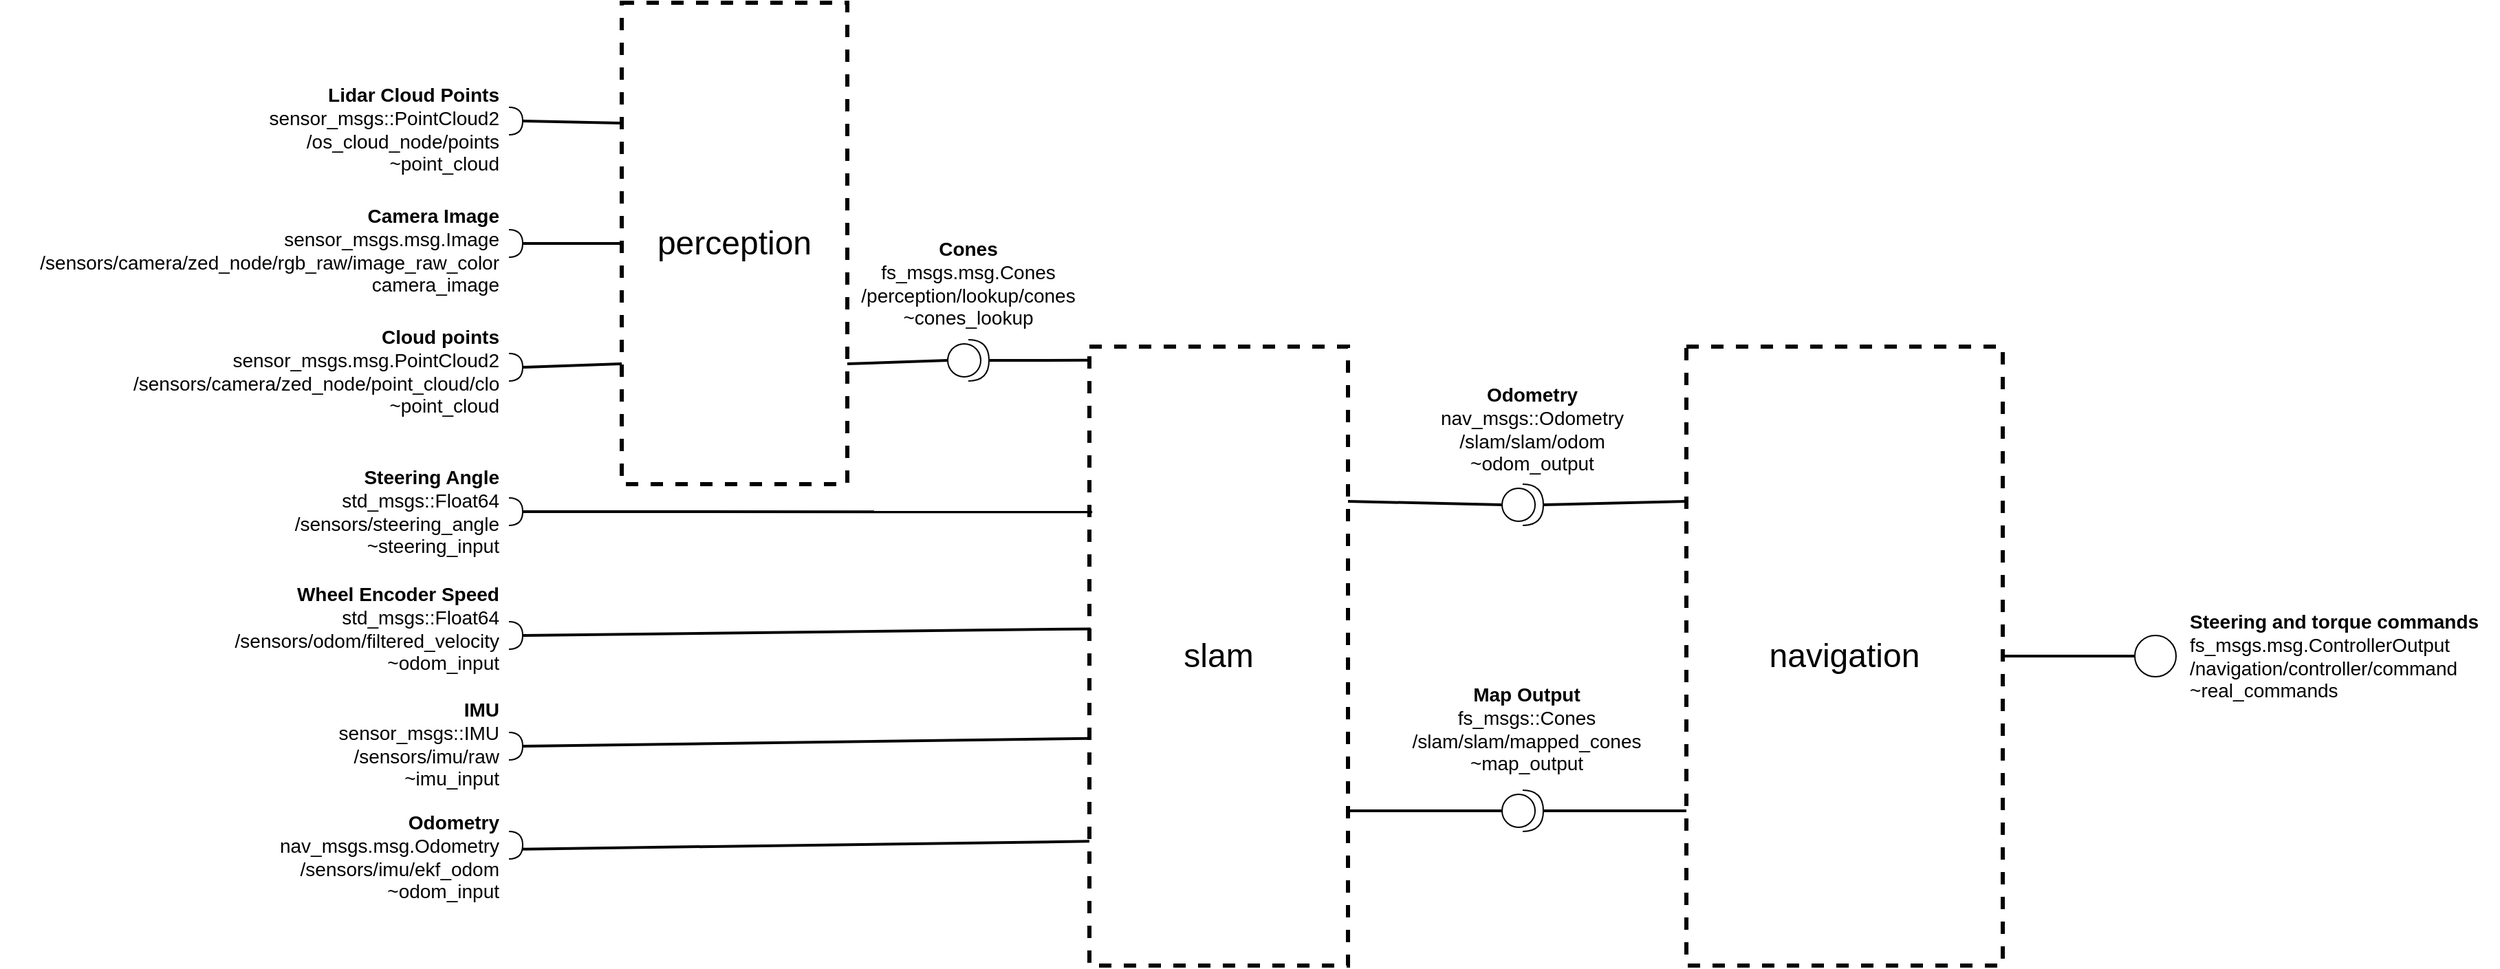 <mxfile version="14.5.3" type="device" pages="11"><diagram id="qXxMbbp2ezNegIwU7mSA" name="Overview"><mxGraphModel dx="3017" dy="1073" grid="1" gridSize="10" guides="1" tooltips="1" connect="1" arrows="1" fold="1" page="1" pageScale="1" pageWidth="827" pageHeight="1169" math="0" shadow="0"><root><mxCell id="fHxKBYQe-nmaBJlwR7JU-0"/><mxCell id="fHxKBYQe-nmaBJlwR7JU-1" parent="fHxKBYQe-nmaBJlwR7JU-0"/><UserObject label="&lt;font style=&quot;font-size: 24px&quot;&gt;navigation&lt;/font&gt;" link="data:page/id,WuhLje9PQ8xbunyxAsas" id="pTAs-V9JZHuxb3QMIlet-0"><mxCell style="rounded=0;whiteSpace=wrap;html=1;verticalAlign=middle;dashed=1;strokeWidth=3;" parent="fHxKBYQe-nmaBJlwR7JU-1" vertex="1"><mxGeometry x="1084" y="370" width="230" height="450" as="geometry"/></mxCell></UserObject><UserObject label="&lt;div style=&quot;font-size: 14px&quot;&gt;&lt;b&gt;Steering and torque commands&lt;/b&gt;&lt;br&gt;&lt;/div&gt;&lt;div style=&quot;font-size: 14px&quot;&gt;&lt;span class=&quot;pl-s1&quot;&gt;fs_msgs&lt;/span&gt;.&lt;span class=&quot;pl-s1&quot;&gt;msg&lt;/span&gt;.&lt;span class=&quot;pl-v&quot;&gt;ControllerOutput&lt;/span&gt;&lt;/div&gt;&lt;div style=&quot;font-size: 14px&quot;&gt;&lt;span class=&quot;pl-s&quot;&gt;/navigation/controller/command&lt;/span&gt;&lt;/div&gt;&lt;div style=&quot;font-size: 14px&quot;&gt;&lt;span class=&quot;pl-s&quot;&gt;~&lt;/span&gt;&lt;span class=&quot;pl-s&quot;&gt;real_commands&lt;span class=&quot;pl-pds&quot;&gt;&lt;/span&gt;&lt;/span&gt;&lt;/div&gt;" lucidchartObjectId="ApP7ga~zFH~." id="pTAs-V9JZHuxb3QMIlet-1"><mxCell style="html=1;whiteSpace=wrap;;overflow=width;html=1;spacing=3;strokeOpacity=0;fillOpacity=0;fillColor=#ffffff;align=left;" parent="fHxKBYQe-nmaBJlwR7JU-1" vertex="1"><mxGeometry x="1450" y="560.5" width="224" height="69" as="geometry"/></mxCell></UserObject><mxCell id="pTAs-V9JZHuxb3QMIlet-2" value="" style="ellipse;whiteSpace=wrap;html=1;" parent="fHxKBYQe-nmaBJlwR7JU-1" vertex="1"><mxGeometry x="1410" y="580" width="30" height="30" as="geometry"/></mxCell><UserObject label="&lt;font style=&quot;font-size: 24px&quot;&gt;slam&lt;/font&gt;" link="data:page/id,mFVCWGuMYjna8L6zR0Cn" id="lCEihN-fSSiygYSPWupr-0"><mxCell style="rounded=0;whiteSpace=wrap;html=1;verticalAlign=middle;dashed=1;strokeWidth=3;" parent="fHxKBYQe-nmaBJlwR7JU-1" vertex="1"><mxGeometry x="650" y="370" width="188" height="450" as="geometry"/></mxCell></UserObject><mxCell id="lCEihN-fSSiygYSPWupr-1" value="" style="shape=requiredInterface;html=1;verticalLabelPosition=bottom;" parent="fHxKBYQe-nmaBJlwR7JU-1" vertex="1"><mxGeometry x="228" y="480" width="10" height="20" as="geometry"/></mxCell><UserObject label="&lt;div style=&quot;color: rgb(0, 0, 0); font-size: 14px;&quot;&gt;&lt;font style=&quot;font-size: 14px&quot;&gt;&lt;b&gt;Steering Angle&lt;/b&gt;&lt;br&gt;&lt;/font&gt;&lt;/div&gt;&lt;div style=&quot;font-size: 14px&quot;&gt;&lt;font style=&quot;font-size: 14px&quot;&gt;&lt;span style=&quot;color: rgb(0, 0, 0);&quot;&gt;std_msgs::Float64&lt;/span&gt;&lt;/font&gt;&lt;/div&gt;&lt;div style=&quot;font-size: 14px&quot;&gt;/&lt;span class=&quot;pl-s&quot;&gt;sensors/steering_angle&lt;/span&gt;&lt;/div&gt;&lt;div style=&quot;font-size: 14px&quot;&gt;&lt;span class=&quot;pl-s&quot;&gt;~steering_input&lt;/span&gt;&lt;br&gt;&lt;font style=&quot;font-size: 14px&quot;&gt;&lt;span style=&quot;color: rgb(0, 0, 0);&quot;&gt;&lt;/span&gt;&lt;/font&gt;&lt;/div&gt;" lucidchartObjectId="ApP7ga~zFH~." id="lCEihN-fSSiygYSPWupr-2"><mxCell style="html=1;whiteSpace=wrap;;overflow=width;html=1;spacing=3;strokeOpacity=0;fillOpacity=0;fillColor=#ffffff;align=right;" parent="fHxKBYQe-nmaBJlwR7JU-1" vertex="1"><mxGeometry x="59" y="455.5" width="162" height="69" as="geometry"/></mxCell></UserObject><UserObject label="&lt;div style=&quot;color: rgb(0 , 0 , 0) ; font-size: 14px&quot;&gt;&lt;b&gt;IMU&lt;/b&gt;&lt;/div&gt;&lt;div style=&quot;font-size: 14px&quot;&gt;&lt;font style=&quot;font-size: 14px&quot;&gt;&lt;span style=&quot;color: rgb(0 , 0 , 0)&quot;&gt;sensor_msgs::IMU&lt;/span&gt;&lt;/font&gt;&lt;/div&gt;&lt;div style=&quot;font-size: 14px&quot;&gt;&lt;span class=&quot;pl-s&quot;&gt;/sensors/imu/raw&lt;span class=&quot;pl-pds&quot;&gt;&lt;/span&gt;&lt;/span&gt;&lt;/div&gt;&lt;div style=&quot;font-size: 14px&quot;&gt;&lt;span class=&quot;pl-s&quot;&gt;&lt;span class=&quot;pl-s&quot;&gt;~&lt;/span&gt;imu_input&lt;/span&gt;&lt;/div&gt;" lucidchartObjectId="ApP7ga~zFH~." id="lCEihN-fSSiygYSPWupr-3"><mxCell style="html=1;whiteSpace=wrap;;overflow=width;html=1;spacing=3;strokeOpacity=0;fillOpacity=0;fillColor=#ffffff;align=right;" parent="fHxKBYQe-nmaBJlwR7JU-1" vertex="1"><mxGeometry x="81" y="622.5" width="140" height="72.5" as="geometry"/></mxCell></UserObject><UserObject label="&lt;div style=&quot;color: rgb(0, 0, 0); font-size: 14px;&quot;&gt;&lt;font style=&quot;font-size: 14px&quot;&gt;&lt;b&gt;Wheel Encoder Speed&lt;/b&gt;&lt;br&gt;&lt;/font&gt;&lt;/div&gt;&lt;div style=&quot;font-size: 14px&quot;&gt;&lt;font style=&quot;font-size: 14px&quot;&gt;&lt;span style=&quot;color: rgb(0, 0, 0);&quot;&gt;&lt;font style=&quot;font-size: 14px&quot;&gt;&lt;span style=&quot;color: rgb(0, 0, 0);&quot;&gt;std_msgs&lt;/span&gt;&lt;/font&gt;::Float64&lt;/span&gt;&lt;/font&gt;&lt;span class=&quot;pl-s&quot;&gt;&lt;span class=&quot;pl-s&quot;&gt;&lt;br&gt;&lt;/span&gt;&lt;/span&gt;&lt;/div&gt;&lt;div style=&quot;font-size: 14px&quot;&gt;&lt;span class=&quot;pl-s&quot;&gt;/sensors/odom/filtered_velocity&lt;/span&gt;&lt;/div&gt;&lt;div style=&quot;font-size: 14px&quot;&gt;&lt;span class=&quot;pl-s&quot;&gt;&lt;span class=&quot;pl-s&quot;&gt;~odom_input&lt;/span&gt;&lt;/span&gt;&lt;br&gt;&lt;font style=&quot;font-size: 14px&quot;&gt;&lt;span style=&quot;color: rgb(0, 0, 0);&quot;&gt;&lt;/span&gt;&lt;/font&gt;&lt;/div&gt;" lucidchartObjectId="ApP7ga~zFH~." id="lCEihN-fSSiygYSPWupr-4"><mxCell style="html=1;whiteSpace=wrap;;overflow=width;html=1;spacing=3;strokeOpacity=0;fillOpacity=0;fillColor=#ffffff;align=right;" parent="fHxKBYQe-nmaBJlwR7JU-1" vertex="1"><mxGeometry x="10" y="530.5" width="211" height="88" as="geometry"/></mxCell></UserObject><mxCell id="lCEihN-fSSiygYSPWupr-5" value="" style="shape=requiredInterface;html=1;verticalLabelPosition=bottom;" parent="fHxKBYQe-nmaBJlwR7JU-1" vertex="1"><mxGeometry x="228" y="570" width="10" height="20" as="geometry"/></mxCell><mxCell id="lCEihN-fSSiygYSPWupr-6" value="" style="shape=requiredInterface;html=1;verticalLabelPosition=bottom;" parent="fHxKBYQe-nmaBJlwR7JU-1" vertex="1"><mxGeometry x="228" y="650.5" width="10" height="20" as="geometry"/></mxCell><UserObject label="&lt;font size=&quot;1&quot;&gt;&lt;b style=&quot;font-size: 14px&quot;&gt;Odometry&lt;/b&gt;&lt;/font&gt;&lt;div style=&quot;font-size: 14px&quot;&gt;&lt;div style=&quot;font-size: 14px&quot;&gt;&lt;span class=&quot;pl-s1&quot;&gt;nav_msgs&lt;/span&gt;.&lt;span class=&quot;pl-s1&quot;&gt;msg&lt;/span&gt;.&lt;span class=&quot;pl-v&quot;&gt;Odometry&lt;/span&gt;&lt;/div&gt;&lt;/div&gt;&lt;div style=&quot;font-size: 14px&quot;&gt;&lt;span class=&quot;pl-s&quot;&gt;/sensors/imu/ekf_odom&lt;/span&gt;&lt;/div&gt;&lt;div style=&quot;font-size: 14px&quot;&gt;&lt;span class=&quot;pl-s&quot;&gt;&lt;span class=&quot;pl-s&quot;&gt;~&lt;/span&gt;odom_input&lt;/span&gt;&lt;br&gt;&lt;span class=&quot;pl-s&quot;&gt;&lt;/span&gt;&lt;/div&gt;" lucidchartObjectId="ApP7ga~zFH~." id="lCEihN-fSSiygYSPWupr-7"><mxCell style="html=1;whiteSpace=wrap;;overflow=width;html=1;spacing=3;strokeOpacity=0;fillOpacity=0;fillColor=#ffffff;align=right;" parent="fHxKBYQe-nmaBJlwR7JU-1" vertex="1"><mxGeometry x="49" y="704.5" width="172" height="72.5" as="geometry"/></mxCell></UserObject><mxCell id="lCEihN-fSSiygYSPWupr-8" value="" style="shape=requiredInterface;html=1;verticalLabelPosition=bottom;" parent="fHxKBYQe-nmaBJlwR7JU-1" vertex="1"><mxGeometry x="228" y="722.5" width="10" height="20" as="geometry"/></mxCell><mxCell id="YAX8QynvdwPmCyEWzIcc-0" value="" style="endArrow=none;html=1;strokeWidth=2;exitX=1;exitY=0.5;exitDx=0;exitDy=0;endFill=0;exitPerimeter=0;entryX=0.011;entryY=0.267;entryDx=0;entryDy=0;entryPerimeter=0;" parent="fHxKBYQe-nmaBJlwR7JU-1" source="lCEihN-fSSiygYSPWupr-1" target="lCEihN-fSSiygYSPWupr-0" edge="1"><mxGeometry width="50" height="50" relative="1" as="geometry"><mxPoint x="250" y="313.75" as="sourcePoint"/><mxPoint x="370" y="313" as="targetPoint"/></mxGeometry></mxCell><mxCell id="YAX8QynvdwPmCyEWzIcc-1" value="" style="endArrow=none;html=1;strokeWidth=2;exitX=1;exitY=0.5;exitDx=0;exitDy=0;endFill=0;exitPerimeter=0;entryX=0.005;entryY=0.456;entryDx=0;entryDy=0;entryPerimeter=0;" parent="fHxKBYQe-nmaBJlwR7JU-1" source="lCEihN-fSSiygYSPWupr-5" target="lCEihN-fSSiygYSPWupr-0" edge="1"><mxGeometry width="50" height="50" relative="1" as="geometry"><mxPoint x="318" y="174.5" as="sourcePoint"/><mxPoint x="392" y="205" as="targetPoint"/></mxGeometry></mxCell><UserObject label="&lt;div style=&quot;color: rgb(0 , 0 , 0) ; font-size: 14px&quot;&gt;&lt;b&gt;&lt;font style=&quot;font-size: 14px&quot;&gt;Lidar Cloud Points&lt;br&gt;&lt;/font&gt;&lt;/b&gt;&lt;/div&gt;&lt;div style=&quot;font-size: 14px&quot;&gt;sensor_msgs::PointCloud2&lt;br&gt;&lt;font style=&quot;font-size: 14px&quot;&gt;&lt;span style=&quot;color: rgb(0 , 0 , 0)&quot;&gt;&lt;/span&gt;&lt;/font&gt;&lt;/div&gt;&lt;div style=&quot;font-size: 14px&quot;&gt;&lt;span class=&quot;pl-s&quot;&gt;/os_cloud_node/points&lt;/span&gt;&lt;/div&gt;&lt;div style=&quot;font-size: 14px&quot;&gt;&lt;span class=&quot;pl-s&quot;&gt;~point_cloud&lt;/span&gt;&lt;/div&gt;" lucidchartObjectId="ApP7ga~zFH~." id="5C2u6DrQP3bRhlXnPQtx-1"><mxCell style="html=1;whiteSpace=wrap;;overflow=width;html=1;spacing=3;strokeOpacity=0;fillOpacity=0;fillColor=#ffffff;align=right;" parent="fHxKBYQe-nmaBJlwR7JU-1" vertex="1"><mxGeometry x="-1" y="178" width="222" height="67.5" as="geometry"/></mxCell></UserObject><UserObject label="&lt;div style=&quot;color: rgb(0 , 0 , 0) ; font-size: 14px&quot;&gt;&lt;font style=&quot;font-size: 14px&quot;&gt;&lt;b&gt;Camera Image&lt;/b&gt;&lt;br&gt;&lt;/font&gt;&lt;/div&gt;&lt;div style=&quot;font-size: 14px&quot;&gt;&lt;font style=&quot;font-size: 14px&quot;&gt;&lt;span style=&quot;color: rgb(0 , 0 , 0)&quot;&gt;&lt;span class=&quot;pl-s1&quot;&gt;sensor_msgs&lt;/span&gt;.&lt;span class=&quot;pl-s1&quot;&gt;msg&lt;/span&gt;.&lt;span class=&quot;pl-v&quot;&gt;Image&lt;/span&gt;&lt;/span&gt;&lt;/font&gt;&lt;/div&gt;&lt;div style=&quot;font-size: 14px&quot;&gt;&lt;span class=&quot;pl-s&quot;&gt;&lt;span class=&quot;pl-pds&quot;&gt;&lt;/span&gt;/sensors/camera/zed_node/rgb_raw/image_raw_color&lt;span class=&quot;pl-pds&quot;&gt;&lt;/span&gt;&lt;/span&gt;&lt;br&gt;&lt;span class=&quot;pl-s&quot;&gt;&lt;/span&gt;&lt;/div&gt;&lt;div style=&quot;font-size: 14px&quot;&gt;&lt;span class=&quot;pl-s&quot;&gt;camera_image&lt;/span&gt;&lt;br&gt;&lt;font style=&quot;font-size: 14px&quot;&gt;&lt;span style=&quot;color: rgb(0 , 0 , 0)&quot;&gt;&lt;/span&gt;&lt;/font&gt;&lt;/div&gt;" lucidchartObjectId="ApP7ga~zFH~." id="5C2u6DrQP3bRhlXnPQtx-2"><mxCell style="html=1;whiteSpace=wrap;;overflow=width;html=1;spacing=3;strokeOpacity=0;fillOpacity=0;fillColor=#ffffff;align=right;" parent="fHxKBYQe-nmaBJlwR7JU-1" vertex="1"><mxGeometry x="-141" y="265" width="362" height="69" as="geometry"/></mxCell></UserObject><UserObject label="&lt;div style=&quot;color: rgb(0 , 0 , 0) ; font-size: 14px&quot;&gt;&lt;font style=&quot;font-size: 14px&quot;&gt;&lt;b&gt;Cloud points&lt;/b&gt;&lt;/font&gt;&lt;font style=&quot;font-size: 14px&quot;&gt;&lt;br&gt;&lt;/font&gt;&lt;/div&gt;&lt;div style=&quot;font-size: 14px&quot;&gt;sensor_msgs.msg.PointCloud2&lt;span class=&quot;pl-s&quot;&gt;&lt;span class=&quot;pl-s&quot;&gt;&lt;br&gt;&lt;/span&gt;&lt;/span&gt;&lt;/div&gt;&lt;div style=&quot;font-size: 14px&quot;&gt;&lt;span class=&quot;pl-s&quot;&gt;&lt;span class=&quot;pl-pds&quot;&gt;&lt;/span&gt;/sensors/camera/zed_node/point_cloud/cloud_registered&lt;span class=&quot;pl-pds&quot;&gt;&lt;/span&gt;&lt;/span&gt;&lt;/div&gt;&lt;div style=&quot;font-size: 14px&quot;&gt;&lt;span class=&quot;pl-s&quot;&gt;&lt;span class=&quot;pl-s&quot;&gt;~point_cloud&lt;/span&gt;&lt;/span&gt;&lt;br&gt;&lt;font style=&quot;font-size: 14px&quot;&gt;&lt;span style=&quot;color: rgb(0 , 0 , 0)&quot;&gt;&lt;/span&gt;&lt;/font&gt;&lt;/div&gt;" lucidchartObjectId="ApP7ga~zFH~." id="5C2u6DrQP3bRhlXnPQtx-3"><mxCell style="html=1;whiteSpace=wrap;;overflow=width;html=1;spacing=3;strokeOpacity=0;fillOpacity=0;fillColor=#ffffff;align=right;" parent="fHxKBYQe-nmaBJlwR7JU-1" vertex="1"><mxGeometry x="-45" y="344" width="266" height="88" as="geometry"/></mxCell></UserObject><mxCell id="5C2u6DrQP3bRhlXnPQtx-5" value="" style="shape=requiredInterface;html=1;verticalLabelPosition=bottom;" parent="fHxKBYQe-nmaBJlwR7JU-1" vertex="1"><mxGeometry x="228" y="196" width="10" height="20" as="geometry"/></mxCell><mxCell id="5C2u6DrQP3bRhlXnPQtx-6" value="" style="shape=requiredInterface;html=1;verticalLabelPosition=bottom;" parent="fHxKBYQe-nmaBJlwR7JU-1" vertex="1"><mxGeometry x="228" y="375" width="10" height="20" as="geometry"/></mxCell><mxCell id="5C2u6DrQP3bRhlXnPQtx-7" value="" style="shape=requiredInterface;html=1;verticalLabelPosition=bottom;" parent="fHxKBYQe-nmaBJlwR7JU-1" vertex="1"><mxGeometry x="228" y="285" width="10" height="20" as="geometry"/></mxCell><UserObject label="&lt;font style=&quot;font-size: 24px&quot;&gt;perception&lt;/font&gt;" link="data:page/id,UkV-sNc49_GbJ0UPrCEa" id="aIgfw8GZrsmb0MUVaTPA-0"><mxCell style="rounded=0;whiteSpace=wrap;html=1;verticalAlign=middle;dashed=1;strokeWidth=3;" parent="fHxKBYQe-nmaBJlwR7JU-1" vertex="1"><mxGeometry x="310" y="120" width="164" height="350" as="geometry"/></mxCell></UserObject><mxCell id="J2H0QiEBEtTmR0h-2TKm-0" value="" style="shape=providedRequiredInterface;html=1;verticalLabelPosition=bottom;" parent="fHxKBYQe-nmaBJlwR7JU-1" vertex="1"><mxGeometry x="950" y="692.5" width="30" height="30" as="geometry"/></mxCell><UserObject label="&lt;div style=&quot;color: rgb(0 , 0 , 0) ; font-size: 14px&quot;&gt;&lt;b&gt;Cones&lt;font style=&quot;font-size: 14px&quot;&gt;&lt;br&gt;&lt;/font&gt;&lt;/b&gt;&lt;/div&gt;&lt;div style=&quot;font-size: 14px&quot;&gt;&lt;span class=&quot;pl-s1&quot;&gt;fs_msgs&lt;/span&gt;.&lt;span class=&quot;pl-s1&quot;&gt;msg&lt;/span&gt;.&lt;span class=&quot;pl-v&quot;&gt;Cones&lt;/span&gt;&lt;br&gt;&lt;font style=&quot;font-size: 14px&quot;&gt;&lt;span style=&quot;color: rgb(0 , 0 , 0)&quot;&gt;&lt;/span&gt;&lt;/font&gt;&lt;/div&gt;&lt;div style=&quot;font-size: 14px&quot;&gt;&lt;span class=&quot;pl-s&quot;&gt;/perception/lookup/cones&lt;span class=&quot;pl-pds&quot;&gt;&lt;/span&gt;&lt;/span&gt;&lt;/div&gt;&lt;div style=&quot;font-size: 14px&quot;&gt;&lt;span class=&quot;pl-s&quot;&gt;~&lt;/span&gt;&lt;span class=&quot;pl-s&quot;&gt;cones_lookup&lt;span class=&quot;pl-pds&quot;&gt;&lt;/span&gt;&lt;/span&gt;&lt;br&gt;&lt;span class=&quot;pl-s&quot;&gt;&lt;span class=&quot;pl-pds&quot;&gt;&lt;/span&gt;&lt;/span&gt;&lt;/div&gt;" lucidchartObjectId="ApP7ga~zFH~." id="kv8dP8u0qSPpHPSG4T8U-0"><mxCell style="html=1;whiteSpace=wrap;;overflow=width;html=1;spacing=3;strokeOpacity=0;fillOpacity=0;fillColor=#ffffff;align=center;" parent="fHxKBYQe-nmaBJlwR7JU-1" vertex="1"><mxGeometry x="450" y="289.5" width="224" height="69" as="geometry"/></mxCell></UserObject><mxCell id="t4RQ07sRyW_zJ-1yo1dG-0" value="" style="shape=providedRequiredInterface;html=1;verticalLabelPosition=bottom;" parent="fHxKBYQe-nmaBJlwR7JU-1" vertex="1"><mxGeometry x="547" y="365" width="30" height="30" as="geometry"/></mxCell><mxCell id="t4RQ07sRyW_zJ-1yo1dG-1" value="" style="shape=providedRequiredInterface;html=1;verticalLabelPosition=bottom;" parent="fHxKBYQe-nmaBJlwR7JU-1" vertex="1"><mxGeometry x="950" y="470" width="30" height="30" as="geometry"/></mxCell><mxCell id="t4RQ07sRyW_zJ-1yo1dG-2" value="" style="endArrow=none;html=1;strokeWidth=2;exitX=1;exitY=0.25;exitDx=0;exitDy=0;endFill=0;entryX=0;entryY=0.5;entryDx=0;entryDy=0;entryPerimeter=0;" parent="fHxKBYQe-nmaBJlwR7JU-1" source="lCEihN-fSSiygYSPWupr-0" target="t4RQ07sRyW_zJ-1yo1dG-1" edge="1"><mxGeometry width="50" height="50" relative="1" as="geometry"><mxPoint x="248" y="500" as="sourcePoint"/><mxPoint x="662.068" y="500.15" as="targetPoint"/></mxGeometry></mxCell><mxCell id="t4RQ07sRyW_zJ-1yo1dG-3" value="" style="endArrow=none;html=1;strokeWidth=2;exitX=1;exitY=0.75;exitDx=0;exitDy=0;endFill=0;entryX=0;entryY=0.5;entryDx=0;entryDy=0;entryPerimeter=0;" parent="fHxKBYQe-nmaBJlwR7JU-1" source="lCEihN-fSSiygYSPWupr-0" target="J2H0QiEBEtTmR0h-2TKm-0" edge="1"><mxGeometry width="50" height="50" relative="1" as="geometry"><mxPoint x="848" y="492.5" as="sourcePoint"/><mxPoint x="950" y="680" as="targetPoint"/></mxGeometry></mxCell><UserObject label="&lt;div style=&quot;color: rgb(0 , 0 , 0) ; font-size: 14px&quot;&gt;&lt;b&gt;&lt;font style=&quot;font-size: 14px&quot;&gt;Odometry&lt;/font&gt;&lt;/b&gt;&lt;/div&gt;&lt;div style=&quot;font-size: 14px&quot;&gt;nav_msgs::Odometry&lt;br&gt;&lt;font style=&quot;font-size: 14px&quot;&gt;&lt;span style=&quot;color: rgb(0 , 0 , 0)&quot;&gt;&lt;/span&gt;&lt;/font&gt;&lt;/div&gt;&lt;div style=&quot;font-size: 14px&quot;&gt;&lt;span class=&quot;pl-s&quot;&gt;/slam/slam/odom&lt;/span&gt;&lt;/div&gt;&lt;div style=&quot;font-size: 14px&quot;&gt;&lt;span class=&quot;pl-s&quot;&gt;~&lt;/span&gt;&lt;span class=&quot;pl-s&quot;&gt;odom_output&lt;span class=&quot;pl-pds&quot;&gt;&lt;/span&gt;&lt;/span&gt;&lt;br&gt;&lt;span class=&quot;pl-s&quot;&gt;&lt;span class=&quot;pl-pds&quot;&gt;&lt;/span&gt;&lt;/span&gt;&lt;/div&gt;" lucidchartObjectId="ApP7ga~zFH~." id="xqLENHZj0lUamCl-IUPx-1"><mxCell style="html=1;whiteSpace=wrap;;overflow=width;html=1;spacing=3;strokeOpacity=0;fillOpacity=0;fillColor=#ffffff;align=center;" parent="fHxKBYQe-nmaBJlwR7JU-1" vertex="1"><mxGeometry x="860" y="395" width="224" height="69" as="geometry"/></mxCell></UserObject><UserObject label="&lt;div style=&quot;font-size: 14px&quot;&gt;&lt;b&gt;Map Output&lt;/b&gt;&lt;br&gt;&lt;/div&gt;&lt;div style=&quot;font-size: 14px&quot;&gt;&lt;font style=&quot;font-size: 14px&quot;&gt;&lt;span style=&quot;color: rgb(0, 0, 0);&quot;&gt;&lt;/span&gt;&lt;/font&gt;fs_msgs::Cones&lt;/div&gt;&lt;div style=&quot;font-size: 14px&quot;&gt;&lt;span class=&quot;pl-s&quot;&gt;/slam/slam/mapped_cones&lt;/span&gt;&lt;/div&gt;&lt;div style=&quot;font-size: 14px&quot;&gt;&lt;span class=&quot;pl-s&quot;&gt;&lt;span class=&quot;pl-pds&quot;&gt;&lt;/span&gt;~map_output&lt;/span&gt;&lt;/div&gt;" lucidchartObjectId="ApP7ga~zFH~." id="qS7BurmNCyMx-6D51gOc-0"><mxCell style="html=1;whiteSpace=wrap;;overflow=width;html=1;spacing=3;strokeOpacity=0;fillOpacity=0;fillColor=#ffffff;align=center;" parent="fHxKBYQe-nmaBJlwR7JU-1" vertex="1"><mxGeometry x="846" y="610" width="244" height="75" as="geometry"/></mxCell></UserObject><mxCell id="qS7BurmNCyMx-6D51gOc-1" value="" style="endArrow=none;html=1;strokeWidth=2;exitX=1;exitY=0.5;exitDx=0;exitDy=0;endFill=0;entryX=0;entryY=0.25;entryDx=0;entryDy=0;exitPerimeter=0;" parent="fHxKBYQe-nmaBJlwR7JU-1" source="t4RQ07sRyW_zJ-1yo1dG-1" target="pTAs-V9JZHuxb3QMIlet-0" edge="1"><mxGeometry width="50" height="50" relative="1" as="geometry"><mxPoint x="848" y="492.5" as="sourcePoint"/><mxPoint x="960" y="495" as="targetPoint"/></mxGeometry></mxCell><mxCell id="qS7BurmNCyMx-6D51gOc-2" value="" style="endArrow=none;html=1;strokeWidth=2;exitX=0;exitY=0.75;exitDx=0;exitDy=0;endFill=0;entryX=1;entryY=0.5;entryDx=0;entryDy=0;entryPerimeter=0;" parent="fHxKBYQe-nmaBJlwR7JU-1" source="pTAs-V9JZHuxb3QMIlet-0" target="J2H0QiEBEtTmR0h-2TKm-0" edge="1"><mxGeometry width="50" height="50" relative="1" as="geometry"><mxPoint x="990" y="495" as="sourcePoint"/><mxPoint x="1094" y="544.125" as="targetPoint"/></mxGeometry></mxCell><mxCell id="qS7BurmNCyMx-6D51gOc-3" value="" style="endArrow=none;html=1;strokeWidth=2;exitX=1;exitY=0.75;exitDx=0;exitDy=0;endFill=0;entryX=0;entryY=0.5;entryDx=0;entryDy=0;entryPerimeter=0;" parent="fHxKBYQe-nmaBJlwR7JU-1" source="aIgfw8GZrsmb0MUVaTPA-0" target="t4RQ07sRyW_zJ-1yo1dG-0" edge="1"><mxGeometry width="50" height="50" relative="1" as="geometry"><mxPoint x="848" y="492.5" as="sourcePoint"/><mxPoint x="960" y="495" as="targetPoint"/></mxGeometry></mxCell><mxCell id="qS7BurmNCyMx-6D51gOc-4" value="" style="endArrow=none;html=1;strokeWidth=2;exitX=1;exitY=0.5;exitDx=0;exitDy=0;endFill=0;entryX=-0.005;entryY=0.022;entryDx=0;entryDy=0;entryPerimeter=0;exitPerimeter=0;" parent="fHxKBYQe-nmaBJlwR7JU-1" source="t4RQ07sRyW_zJ-1yo1dG-0" target="lCEihN-fSSiygYSPWupr-0" edge="1"><mxGeometry width="50" height="50" relative="1" as="geometry"><mxPoint x="454" y="392.5" as="sourcePoint"/><mxPoint x="557" y="390" as="targetPoint"/></mxGeometry></mxCell><mxCell id="qS7BurmNCyMx-6D51gOc-5" value="" style="endArrow=none;html=1;strokeWidth=2;exitX=0;exitY=0.5;exitDx=0;exitDy=0;endFill=0;entryX=1;entryY=0.5;entryDx=0;entryDy=0;" parent="fHxKBYQe-nmaBJlwR7JU-1" source="pTAs-V9JZHuxb3QMIlet-2" target="pTAs-V9JZHuxb3QMIlet-0" edge="1"><mxGeometry width="50" height="50" relative="1" as="geometry"><mxPoint x="990" y="495" as="sourcePoint"/><mxPoint x="1094" y="492.5" as="targetPoint"/></mxGeometry></mxCell><mxCell id="qS7BurmNCyMx-6D51gOc-6" value="" style="endArrow=none;html=1;strokeWidth=2;exitX=0;exitY=0.25;exitDx=0;exitDy=0;endFill=0;entryX=1;entryY=0.5;entryDx=0;entryDy=0;entryPerimeter=0;" parent="fHxKBYQe-nmaBJlwR7JU-1" source="aIgfw8GZrsmb0MUVaTPA-0" target="5C2u6DrQP3bRhlXnPQtx-5" edge="1"><mxGeometry width="50" height="50" relative="1" as="geometry"><mxPoint x="454" y="392.5" as="sourcePoint"/><mxPoint x="557" y="390" as="targetPoint"/></mxGeometry></mxCell><mxCell id="qS7BurmNCyMx-6D51gOc-7" value="" style="endArrow=none;html=1;strokeWidth=2;exitX=0;exitY=0.5;exitDx=0;exitDy=0;endFill=0;entryX=1;entryY=0.5;entryDx=0;entryDy=0;entryPerimeter=0;" parent="fHxKBYQe-nmaBJlwR7JU-1" source="aIgfw8GZrsmb0MUVaTPA-0" target="5C2u6DrQP3bRhlXnPQtx-7" edge="1"><mxGeometry width="50" height="50" relative="1" as="geometry"><mxPoint x="290" y="217.5" as="sourcePoint"/><mxPoint x="248" y="216" as="targetPoint"/></mxGeometry></mxCell><mxCell id="qS7BurmNCyMx-6D51gOc-8" value="" style="endArrow=none;html=1;strokeWidth=2;exitX=0;exitY=0.75;exitDx=0;exitDy=0;endFill=0;entryX=1;entryY=0.5;entryDx=0;entryDy=0;entryPerimeter=0;" parent="fHxKBYQe-nmaBJlwR7JU-1" source="aIgfw8GZrsmb0MUVaTPA-0" target="5C2u6DrQP3bRhlXnPQtx-6" edge="1"><mxGeometry width="50" height="50" relative="1" as="geometry"><mxPoint x="290" y="305" as="sourcePoint"/><mxPoint x="248" y="309.5" as="targetPoint"/></mxGeometry></mxCell><mxCell id="qS7BurmNCyMx-6D51gOc-10" value="" style="endArrow=none;html=1;strokeWidth=2;exitX=1;exitY=0.5;exitDx=0;exitDy=0;endFill=0;exitPerimeter=0;entryX=0;entryY=0.633;entryDx=0;entryDy=0;entryPerimeter=0;" parent="fHxKBYQe-nmaBJlwR7JU-1" source="lCEihN-fSSiygYSPWupr-6" target="lCEihN-fSSiygYSPWupr-0" edge="1"><mxGeometry width="50" height="50" relative="1" as="geometry"><mxPoint x="248" y="590" as="sourcePoint"/><mxPoint x="660.94" y="585.2" as="targetPoint"/></mxGeometry></mxCell><mxCell id="qS7BurmNCyMx-6D51gOc-11" value="" style="endArrow=none;html=1;strokeWidth=2;exitX=1;exitY=0.5;exitDx=0;exitDy=0;endFill=0;exitPerimeter=0;entryX=0;entryY=0.633;entryDx=0;entryDy=0;entryPerimeter=0;" parent="fHxKBYQe-nmaBJlwR7JU-1" edge="1"><mxGeometry width="50" height="50" relative="1" as="geometry"><mxPoint x="238" y="735.33" as="sourcePoint"/><mxPoint x="650" y="729.68" as="targetPoint"/></mxGeometry></mxCell></root></mxGraphModel></diagram><diagram id="UkV-sNc49_GbJ0UPrCEa" name="ARCS/perception"><mxGraphModel dx="1533" dy="1207" grid="1" gridSize="10" guides="1" tooltips="1" connect="1" arrows="1" fold="1" page="0" pageScale="1" pageWidth="827" pageHeight="1169" math="0" shadow="0"><root><mxCell id="0"/><mxCell id="1" parent="0"/><UserObject label="&lt;font style=&quot;font-size: 24px&quot;&gt;perception&lt;/font&gt;" link="data:page/id,qXxMbbp2ezNegIwU7mSA" id="SPJccriQfcbpYfDT_soR-26"><mxCell style="rounded=0;whiteSpace=wrap;html=1;verticalAlign=top;dashed=1;strokeWidth=3;" parent="1" vertex="1"><mxGeometry x="516" y="-169" width="961" height="663" as="geometry"/></mxCell></UserObject><UserObject label="&lt;span class=&quot;pl-s&quot;&gt;camera&lt;span class=&quot;pl-pds&quot;&gt;&lt;/span&gt;&lt;/span&gt;" link="data:page/id,zBrXlU9GcZEGPNh_lqsM" id="c6TDhdbuXB179ffOm4_V-5"><mxCell style="rounded=0;whiteSpace=wrap;html=1;verticalAlign=middle;" parent="1" vertex="1"><mxGeometry x="619" y="250" width="180" height="180" as="geometry"/></mxCell></UserObject><mxCell id="5bHtfF3E4jMGV7rdEGuC-8" value="" style="shape=requiredInterface;html=1;verticalLabelPosition=bottom;" parent="1" vertex="1"><mxGeometry x="460" y="285" width="10" height="20" as="geometry"/></mxCell><UserObject label="&lt;div style=&quot;color: rgb(0 , 0 , 0) ; font-size: 14px&quot;&gt;&lt;b&gt;&lt;font style=&quot;font-size: 14px&quot;&gt;Lidar Cloud Points&lt;br&gt;&lt;/font&gt;&lt;/b&gt;&lt;/div&gt;&lt;div style=&quot;font-size: 14px&quot;&gt;sensor_msgs::PointCloud2&lt;br&gt;&lt;font style=&quot;font-size: 14px&quot;&gt;&lt;span style=&quot;color: rgb(0 , 0 , 0)&quot;&gt;&lt;/span&gt;&lt;/font&gt;&lt;/div&gt;&lt;div style=&quot;font-size: 14px&quot;&gt;&lt;span class=&quot;pl-s&quot;&gt;/os_cloud_node/points&lt;/span&gt;&lt;/div&gt;&lt;div style=&quot;font-size: 14px&quot;&gt;&lt;span class=&quot;pl-s&quot;&gt;~point_cloud&lt;/span&gt;&lt;/div&gt;" lucidchartObjectId="ApP7ga~zFH~." id="5bHtfF3E4jMGV7rdEGuC-13"><mxCell style="html=1;whiteSpace=wrap;;overflow=width;html=1;spacing=3;strokeOpacity=0;fillOpacity=0;fillColor=#ffffff;align=right;" parent="1" vertex="1"><mxGeometry x="233" y="-30.25" width="222" height="67.5" as="geometry"/></mxCell></UserObject><UserObject label="&lt;div style=&quot;color: rgb(0 , 0 , 0) ; font-size: 14px&quot;&gt;&lt;font style=&quot;font-size: 14px&quot;&gt;&lt;b&gt;Camera Image&lt;/b&gt;&lt;br&gt;&lt;/font&gt;&lt;/div&gt;&lt;div style=&quot;font-size: 14px&quot;&gt;&lt;font style=&quot;font-size: 14px&quot;&gt;&lt;span style=&quot;color: rgb(0 , 0 , 0)&quot;&gt;&lt;span class=&quot;pl-s1&quot;&gt;sensor_msgs&lt;/span&gt;.&lt;span class=&quot;pl-s1&quot;&gt;msg&lt;/span&gt;.&lt;span class=&quot;pl-v&quot;&gt;Image&lt;/span&gt;&lt;/span&gt;&lt;/font&gt;&lt;/div&gt;&lt;div style=&quot;font-size: 14px&quot;&gt;&lt;span class=&quot;pl-s&quot;&gt;&lt;span class=&quot;pl-pds&quot;&gt;&lt;/span&gt;/sensors/camera/zed_node/rgb_raw/image_raw_color&lt;span class=&quot;pl-pds&quot;&gt;&lt;/span&gt;&lt;/span&gt;&lt;br&gt;&lt;span class=&quot;pl-s&quot;&gt;&lt;/span&gt;&lt;/div&gt;&lt;div style=&quot;font-size: 14px&quot;&gt;&lt;span class=&quot;pl-s&quot;&gt;&lt;span class=&quot;pl-s&quot;&gt;&lt;span class=&quot;pl-s&quot;&gt;~&lt;/span&gt;&lt;/span&gt;camera_image&lt;/span&gt;&lt;br&gt;&lt;font style=&quot;font-size: 14px&quot;&gt;&lt;span style=&quot;color: rgb(0 , 0 , 0)&quot;&gt;&lt;/span&gt;&lt;/font&gt;&lt;/div&gt;" lucidchartObjectId="ApP7ga~zFH~." id="5bHtfF3E4jMGV7rdEGuC-26"><mxCell style="html=1;whiteSpace=wrap;;overflow=width;html=1;spacing=3;strokeOpacity=0;fillOpacity=0;fillColor=#ffffff;align=right;" parent="1" vertex="1"><mxGeometry x="93" y="257" width="362" height="69" as="geometry"/></mxCell></UserObject><UserObject label="&lt;div style=&quot;color: rgb(0 , 0 , 0) ; font-size: 14px&quot;&gt;&lt;font style=&quot;font-size: 14px&quot;&gt;&lt;b&gt;Cloud points&lt;/b&gt;&lt;/font&gt;&lt;font style=&quot;font-size: 14px&quot;&gt;&lt;br&gt;&lt;/font&gt;&lt;/div&gt;&lt;div style=&quot;font-size: 14px&quot;&gt;sensor_msgs.msg.PointCloud2&lt;span class=&quot;pl-s&quot;&gt;&lt;span class=&quot;pl-s&quot;&gt;&lt;br&gt;&lt;/span&gt;&lt;/span&gt;&lt;/div&gt;&lt;div style=&quot;font-size: 14px&quot;&gt;&lt;span class=&quot;pl-s&quot;&gt;&lt;span class=&quot;pl-pds&quot;&gt;&lt;/span&gt;/sensors/camera/zed_node/point_cloud/cloud_registered&lt;span class=&quot;pl-pds&quot;&gt;&lt;/span&gt;&lt;/span&gt;&lt;/div&gt;&lt;div style=&quot;font-size: 14px&quot;&gt;&lt;span class=&quot;pl-s&quot;&gt;&lt;span class=&quot;pl-s&quot;&gt;~point_cloud&lt;/span&gt;&lt;/span&gt;&lt;br&gt;&lt;font style=&quot;font-size: 14px&quot;&gt;&lt;span style=&quot;color: rgb(0 , 0 , 0)&quot;&gt;&lt;/span&gt;&lt;/font&gt;&lt;/div&gt;" lucidchartObjectId="ApP7ga~zFH~." id="5bHtfF3E4jMGV7rdEGuC-28"><mxCell style="html=1;whiteSpace=wrap;;overflow=width;html=1;spacing=3;strokeOpacity=0;fillOpacity=0;fillColor=#ffffff;align=right;" parent="1" vertex="1"><mxGeometry x="189" y="344" width="266" height="88" as="geometry"/></mxCell></UserObject><mxCell id="c6TDhdbuXB179ffOm4_V-2" value="" style="endArrow=none;html=1;strokeWidth=2;entryX=0;entryY=0.25;entryDx=0;entryDy=0;endFill=0;exitX=1;exitY=0.5;exitDx=0;exitDy=0;exitPerimeter=0;" parent="1" source="5bHtfF3E4jMGV7rdEGuC-8" target="c6TDhdbuXB179ffOm4_V-5" edge="1"><mxGeometry width="50" height="50" relative="1" as="geometry"><mxPoint x="600" y="310" as="sourcePoint"/><mxPoint x="612" y="288.396" as="targetPoint"/></mxGeometry></mxCell><mxCell id="c6TDhdbuXB179ffOm4_V-6" value="" style="shape=component;jettyWidth=4;jettyHeight=2;aspect=fixed;fontColor=#000000;labelBackgroundColor=none;labelBorderColor=none;fillColor=#ffffff;strokeColor=#000000;strokeWidth=1;spacingTop=0;" parent="1" vertex="1"><mxGeometry x="1163" y="255" width="16" height="16" as="geometry"/></mxCell><mxCell id="c6TDhdbuXB179ffOm4_V-7" value="" style="shape=requiredInterface;html=1;verticalLabelPosition=bottom;" parent="1" vertex="1"><mxGeometry x="460" y="375" width="10" height="20" as="geometry"/></mxCell><mxCell id="c6TDhdbuXB179ffOm4_V-8" value="" style="endArrow=none;html=1;strokeWidth=2;entryX=0;entryY=0.75;entryDx=0;entryDy=0;endFill=0;exitX=1;exitY=0.5;exitDx=0;exitDy=0;exitPerimeter=0;" parent="1" source="c6TDhdbuXB179ffOm4_V-7" target="c6TDhdbuXB179ffOm4_V-5" edge="1"><mxGeometry width="50" height="50" relative="1" as="geometry"><mxPoint x="519" y="374" as="sourcePoint"/><mxPoint x="612" y="367.5" as="targetPoint"/></mxGeometry></mxCell><mxCell id="YfxpLF0yht8Wy-LwANl9-1" value="if &lt;span class=&quot;pl-s&quot;&gt;&lt;span class=&quot;pl-pds&quot;&gt;&lt;/span&gt;camera_depth&lt;span class=&quot;pl-pds&quot;&gt;&lt;/span&gt;&lt;/span&gt;" style="edgeLabel;html=1;align=center;verticalAlign=middle;resizable=0;points=[];" parent="c6TDhdbuXB179ffOm4_V-8" vertex="1" connectable="0"><mxGeometry x="-0.311" y="1" relative="1" as="geometry"><mxPoint x="22.01" y="-1.66" as="offset"/></mxGeometry></mxCell><mxCell id="SPJccriQfcbpYfDT_soR-16" value="" style="ellipse;whiteSpace=wrap;html=1;" parent="1" vertex="1"><mxGeometry x="1511" y="195.63" width="30.5" height="30.5" as="geometry"/></mxCell><UserObject label="&lt;div style=&quot;color: rgb(0 , 0 , 0) ; font-size: 14px&quot;&gt;&lt;b&gt;Cones&lt;font style=&quot;font-size: 14px&quot;&gt;&lt;br&gt;&lt;/font&gt;&lt;/b&gt;&lt;/div&gt;&lt;div style=&quot;font-size: 14px&quot;&gt;&lt;span class=&quot;pl-s1&quot;&gt;fs_msgs&lt;/span&gt;.&lt;span class=&quot;pl-s1&quot;&gt;msg&lt;/span&gt;.&lt;span class=&quot;pl-v&quot;&gt;Cones&lt;/span&gt;&lt;br&gt;&lt;font style=&quot;font-size: 14px&quot;&gt;&lt;span style=&quot;color: rgb(0 , 0 , 0)&quot;&gt;&lt;/span&gt;&lt;/font&gt;&lt;/div&gt;&lt;div style=&quot;font-size: 14px&quot;&gt;&lt;span class=&quot;pl-s&quot;&gt;/perception/lookup/cones&lt;span class=&quot;pl-pds&quot;&gt;&lt;/span&gt;&lt;/span&gt;&lt;/div&gt;&lt;div style=&quot;font-size: 14px&quot;&gt;&lt;span class=&quot;pl-s&quot;&gt;~&lt;/span&gt;&lt;span class=&quot;pl-s&quot;&gt;cones_lookup&lt;span class=&quot;pl-pds&quot;&gt;&lt;/span&gt;&lt;/span&gt;&lt;br&gt;&lt;span class=&quot;pl-s&quot;&gt;&lt;span class=&quot;pl-pds&quot;&gt;&lt;/span&gt;&lt;/span&gt;&lt;/div&gt;" lucidchartObjectId="ApP7ga~zFH~." id="SPJccriQfcbpYfDT_soR-36"><mxCell style="html=1;whiteSpace=wrap;;overflow=width;html=1;spacing=3;strokeOpacity=0;fillOpacity=0;fillColor=#ffffff;align=left;" parent="1" vertex="1"><mxGeometry x="1555" y="174" width="224" height="69" as="geometry"/></mxCell></UserObject><UserObject label="depth_clustering" link="data:page/id,PB7EKwUO_nLv0t8kivfK" id="YfxpLF0yht8Wy-LwANl9-3"><mxCell style="rounded=0;whiteSpace=wrap;html=1;verticalAlign=middle;" parent="1" vertex="1"><mxGeometry x="618" y="-86.5" width="180" height="180" as="geometry"/></mxCell></UserObject><mxCell id="YfxpLF0yht8Wy-LwANl9-6" value="" style="shape=requiredInterface;html=1;verticalLabelPosition=bottom;" parent="1" vertex="1"><mxGeometry x="460" y="-6.5" width="10" height="20" as="geometry"/></mxCell><mxCell id="YfxpLF0yht8Wy-LwANl9-9" value="" style="endArrow=none;html=1;strokeWidth=2;endFill=0;exitX=1;exitY=0.5;exitDx=0;exitDy=0;exitPerimeter=0;entryX=0;entryY=0.5;entryDx=0;entryDy=0;" parent="1" source="YfxpLF0yht8Wy-LwANl9-6" target="YfxpLF0yht8Wy-LwANl9-3" edge="1"><mxGeometry width="50" height="50" relative="1" as="geometry"><mxPoint x="597" y="-5.5" as="sourcePoint"/><mxPoint x="587" y="4" as="targetPoint"/></mxGeometry></mxCell><mxCell id="YfxpLF0yht8Wy-LwANl9-23" value="" style="shape=providedRequiredInterface;html=1;verticalLabelPosition=bottom;" parent="1" vertex="1"><mxGeometry x="943" y="325" width="30" height="30" as="geometry"/></mxCell><UserObject label="&lt;div style=&quot;color: rgb(0 , 0 , 0) ; text-align: center ; font-size: 14px&quot;&gt;&lt;font style=&quot;font-size: 14px&quot;&gt;&lt;b&gt;Boxes&lt;/b&gt;&lt;br&gt;&lt;/font&gt;&lt;/div&gt;&lt;div style=&quot;font-size: 14px&quot;&gt;&lt;div style=&quot;font-size: 14px&quot;&gt;&lt;font style=&quot;font-size: 14px&quot;&gt;&lt;span style=&quot;color: rgb(0 , 0 , 0)&quot;&gt;&lt;span class=&quot;pl-s1&quot;&gt;sensor_msgs&lt;/span&gt;.&lt;span class=&quot;pl-s1&quot;&gt;msg&lt;/span&gt;.&lt;/span&gt;&lt;/font&gt;&lt;span class=&quot;pl-v&quot;&gt;ClassifiedBoundingBoxes&lt;/span&gt;&lt;/div&gt;&lt;/div&gt;&lt;div style=&quot;font-size: 14px&quot;&gt;&lt;span class=&quot;pl-s&quot;&gt;&lt;span class=&quot;pl-s&quot;&gt;&lt;span class=&quot;pl-pds&quot;&gt;&lt;/span&gt;/perception/camera&lt;span class=&quot;pl-pds&quot;&gt;&lt;/span&gt;&lt;/span&gt;/&lt;/span&gt;&lt;span class=&quot;pl-s&quot;&gt;&lt;span class=&quot;pl-pds&quot;&gt;&lt;/span&gt;&lt;/span&gt;&lt;span class=&quot;pl-s&quot;&gt;&lt;span class=&quot;pl-s&quot;&gt;bounding_boxes&lt;/span&gt;&lt;span class=&quot;pl-pds&quot;&gt;&lt;/span&gt;&lt;/span&gt;&lt;/div&gt;&lt;div style=&quot;font-size: 14px&quot;&gt;&lt;span class=&quot;pl-s&quot;&gt;bounding_boxes&lt;/span&gt;&lt;br&gt;&lt;font style=&quot;font-size: 14px&quot;&gt;&lt;span style=&quot;color: rgb(0 , 0 , 0) ; text-align: center&quot;&gt;&lt;/span&gt;&lt;/font&gt;&lt;/div&gt;" lucidchartObjectId="ApP7ga~zFH~." id="YfxpLF0yht8Wy-LwANl9-26"><mxCell style="html=1;whiteSpace=wrap;;overflow=width;html=1;spacing=3;strokeOpacity=0;fillOpacity=0;fillColor=#ffffff;" parent="1" vertex="1"><mxGeometry x="834" y="239" width="280" height="69" as="geometry"/></mxCell></UserObject><mxCell id="YfxpLF0yht8Wy-LwANl9-33" value="" style="shape=providedRequiredInterface;html=1;verticalLabelPosition=bottom;" parent="1" vertex="1"><mxGeometry x="955" y="-11.5" width="30" height="30" as="geometry"/></mxCell><UserObject label="&lt;div style=&quot;color: rgb(0 , 0 , 0) ; text-align: center ; font-size: 14px&quot;&gt;&lt;font style=&quot;font-size: 14px&quot;&gt;&lt;b&gt;Cones&lt;/b&gt;&lt;br&gt;&lt;/font&gt;&lt;/div&gt;&lt;div style=&quot;font-size: 14px&quot;&gt;&lt;div style=&quot;font-size: 14px&quot;&gt;fs_msgs::Cones&lt;/div&gt;&lt;/div&gt;&lt;div style=&quot;font-size: 14px&quot;&gt;&lt;span class=&quot;pl-s&quot;&gt;perception/depth_clustering/cones&lt;/span&gt;&lt;/div&gt;&lt;div style=&quot;font-size: 14px&quot;&gt;&lt;span class=&quot;pl-s&quot;&gt;~&lt;/span&gt;&lt;span class=&quot;pl-s&quot;&gt;cones&lt;span class=&quot;pl-pds&quot;&gt;&lt;/span&gt;&lt;/span&gt;&lt;br&gt;&lt;font style=&quot;font-size: 14px&quot;&gt;&lt;span style=&quot;color: rgb(0 , 0 , 0) ; text-align: center&quot;&gt;&lt;/span&gt;&lt;/font&gt;&lt;/div&gt;" lucidchartObjectId="ApP7ga~zFH~." id="YfxpLF0yht8Wy-LwANl9-34"><mxCell style="html=1;whiteSpace=wrap;;overflow=width;html=1;spacing=3;strokeOpacity=0;fillOpacity=0;fillColor=#ffffff;" parent="1" vertex="1"><mxGeometry x="825" y="-84" width="280" height="69" as="geometry"/></mxCell></UserObject><mxCell id="YfxpLF0yht8Wy-LwANl9-40" value="" style="endArrow=none;html=1;strokeWidth=2;entryX=0;entryY=0.5;entryDx=0;entryDy=0;entryPerimeter=0;endFill=0;exitX=1;exitY=0.5;exitDx=0;exitDy=0;" parent="1" source="YfxpLF0yht8Wy-LwANl9-3" target="YfxpLF0yht8Wy-LwANl9-33" edge="1"><mxGeometry width="50" height="50" relative="1" as="geometry"><mxPoint x="760" y="192.95" as="sourcePoint"/><mxPoint x="932" y="89" as="targetPoint"/></mxGeometry></mxCell><UserObject label="&lt;span class=&quot;pl-s&quot;&gt;&lt;span class=&quot;pl-pds&quot;&gt;&lt;/span&gt;lookup&lt;span class=&quot;pl-pds&quot;&gt;&lt;/span&gt;&lt;/span&gt;" link="data:page/id,Bb6P4EGmoSuW4zWTgYTK" id="YfxpLF0yht8Wy-LwANl9-41"><mxCell style="rounded=0;whiteSpace=wrap;html=1;verticalAlign=middle;" parent="1" vertex="1"><mxGeometry x="1150" y="-30.25" width="180" height="482.25" as="geometry"/></mxCell></UserObject><mxCell id="YfxpLF0yht8Wy-LwANl9-44" value="" style="shape=component;jettyWidth=4;jettyHeight=2;aspect=fixed;fontColor=#000000;labelBackgroundColor=none;labelBorderColor=none;fillColor=#ffffff;strokeColor=#000000;strokeWidth=1;spacingTop=0;" parent="1" vertex="1"><mxGeometry x="1302" y="-19" width="16" height="16" as="geometry"/></mxCell><mxCell id="YfxpLF0yht8Wy-LwANl9-46" value="" style="endArrow=none;html=1;strokeWidth=2;endFill=0;entryX=0;entryY=0.5;entryDx=0;entryDy=0;" parent="1" source="YfxpLF0yht8Wy-LwANl9-41" target="SPJccriQfcbpYfDT_soR-16" edge="1"><mxGeometry width="50" height="50" relative="1" as="geometry"><mxPoint x="1470" y="196.5" as="sourcePoint"/><mxPoint x="1738" y="147" as="targetPoint"/></mxGeometry></mxCell><mxCell id="YfxpLF0yht8Wy-LwANl9-58" value="" style="endArrow=none;html=1;strokeWidth=2;entryX=0.006;entryY=0.071;entryDx=0;entryDy=0;endFill=0;exitX=1;exitY=0.5;exitDx=0;exitDy=0;exitPerimeter=0;entryPerimeter=0;" parent="1" source="YfxpLF0yht8Wy-LwANl9-33" target="YfxpLF0yht8Wy-LwANl9-41" edge="1"><mxGeometry width="50" height="50" relative="1" as="geometry"><mxPoint x="760" y="-13" as="sourcePoint"/><mxPoint x="1319" y="191.052" as="targetPoint"/></mxGeometry></mxCell><mxCell id="YfxpLF0yht8Wy-LwANl9-59" value="" style="endArrow=none;html=1;strokeWidth=2;entryX=0.011;entryY=0.397;entryDx=0;entryDy=0;entryPerimeter=0;endFill=0;" parent="1" target="YfxpLF0yht8Wy-LwANl9-41" edge="1"><mxGeometry width="50" height="50" relative="1" as="geometry"><mxPoint x="496" y="296" as="sourcePoint"/><mxPoint x="1320.057" y="240.538" as="targetPoint"/><Array as="points"><mxPoint x="496" y="161"/></Array></mxGeometry></mxCell><mxCell id="YfxpLF0yht8Wy-LwANl9-61" value="" style="endArrow=none;html=1;strokeWidth=2;endFill=0;exitX=1;exitY=0.5;exitDx=0;exitDy=0;exitPerimeter=0;entryX=0;entryY=0.764;entryDx=0;entryDy=0;entryPerimeter=0;" parent="1" source="YfxpLF0yht8Wy-LwANl9-23" target="YfxpLF0yht8Wy-LwANl9-41" edge="1"><mxGeometry width="50" height="50" relative="1" as="geometry"><mxPoint x="496" y="290" as="sourcePoint"/><mxPoint x="1319" y="286.165" as="targetPoint"/><Array as="points"/></mxGeometry></mxCell><mxCell id="JK0yPsuUPutZVz8lXsH--4" value="" style="shape=component;jettyWidth=4;jettyHeight=2;aspect=fixed;fontColor=#000000;labelBackgroundColor=none;labelBorderColor=none;fillColor=#ffffff;strokeColor=#000000;strokeWidth=1;spacingTop=0;" parent="1" vertex="1"><mxGeometry x="774" y="-77" width="16" height="16" as="geometry"/></mxCell><mxCell id="Yiyc1iI224rEtn7dd9H2-1" value="" style="endArrow=none;html=1;strokeWidth=2;endFill=0;exitX=1;exitY=0.5;exitDx=0;exitDy=0;entryX=0;entryY=0.5;entryDx=0;entryDy=0;entryPerimeter=0;" parent="1" source="c6TDhdbuXB179ffOm4_V-5" target="YfxpLF0yht8Wy-LwANl9-23" edge="1"><mxGeometry width="50" height="50" relative="1" as="geometry"><mxPoint x="1014" y="331" as="sourcePoint"/><mxPoint x="982" y="322" as="targetPoint"/><Array as="points"/></mxGeometry></mxCell><mxCell id="Yiyc1iI224rEtn7dd9H2-3" value="" style="shape=component;jettyWidth=4;jettyHeight=2;aspect=fixed;fontColor=#000000;labelBackgroundColor=none;labelBorderColor=none;fillColor=#ffffff;strokeColor=#000000;strokeWidth=1;spacingTop=0;" parent="1" vertex="1"><mxGeometry x="772" y="260" width="16" height="16" as="geometry"/></mxCell></root></mxGraphModel></diagram><diagram id="PB7EKwUO_nLv0t8kivfK" name="ARCS/perception/depth_clustering"><mxGraphModel dx="1533" dy="1976" grid="1" gridSize="10" guides="1" tooltips="1" connect="1" arrows="1" fold="1" page="1" pageScale="1" pageWidth="827" pageHeight="1169" math="0" shadow="0"><root><mxCell id="IsjKp476dpSqnsWdH73Y-0"/><mxCell id="IsjKp476dpSqnsWdH73Y-1" parent="IsjKp476dpSqnsWdH73Y-0"/><UserObject label="depth_clustering" link="data:page/id,UkV-sNc49_GbJ0UPrCEa" id="j36RJb3NM4HHbOw4sxfS-0"><mxCell style="rounded=0;whiteSpace=wrap;html=1;verticalAlign=top;" parent="IsjKp476dpSqnsWdH73Y-1" vertex="1"><mxGeometry x="350" y="-1150" width="670" height="860" as="geometry"/></mxCell></UserObject><mxCell id="K_JRNogdu95G9Tion9L1-1" value="" style="shape=providedRequiredInterface;html=1;verticalLabelPosition=bottom;fillColor=#ffe6cc;strokeColor=#d79b00;" parent="IsjKp476dpSqnsWdH73Y-1" vertex="1"><mxGeometry x="840" y="-580" width="30" height="30" as="geometry"/></mxCell><UserObject label="&lt;div style=&quot;color: rgb(0 , 0 , 0) ; text-align: center ; font-size: 14px&quot;&gt;&lt;font style=&quot;font-size: 14px&quot;&gt;&lt;b&gt;Information about Obstacles&lt;/b&gt;&lt;br&gt;&lt;/font&gt;&lt;/div&gt;&lt;div style=&quot;font-size: 14px&quot;&gt;&lt;div style=&quot;font-size: 14px&quot;&gt;&lt;div style=&quot;font-size: 14px&quot;&gt;&lt;div style=&quot;font-size: 14px&quot;&gt;sensor_msgs::PointCloud2&lt;/div&gt;&lt;/div&gt;&lt;/div&gt;&lt;/div&gt;&lt;div style=&quot;font-size: 14px&quot;&gt;&lt;div style=&quot;font-size: 14px&quot;&gt;&lt;span class=&quot;pl-s&quot;&gt;perception/depth_clustering/&lt;/span&gt;&lt;span class=&quot;pl-s&quot;&gt;&lt;span class=&quot;pl-pds&quot;&gt;&lt;/span&gt;obstacles&lt;span class=&quot;pl-pds&quot;&gt;&lt;/span&gt;&lt;/span&gt;&lt;/div&gt;&lt;/div&gt;&lt;div style=&quot;font-size: 14px&quot;&gt;&lt;span class=&quot;pl-s&quot;&gt;~&lt;/span&gt;&lt;span class=&quot;pl-s&quot;&gt;&lt;span class=&quot;pl-pds&quot;&gt;&lt;/span&gt;obstacles&lt;span class=&quot;pl-pds&quot;&gt;&lt;/span&gt;&lt;/span&gt;&lt;br&gt;&lt;font style=&quot;font-size: 14px&quot;&gt;&lt;span style=&quot;color: rgb(0 , 0 , 0) ; text-align: center&quot;&gt;&lt;/span&gt;&lt;/font&gt;&lt;/div&gt;" lucidchartObjectId="ApP7ga~zFH~." id="K_JRNogdu95G9Tion9L1-2"><mxCell style="html=1;whiteSpace=wrap;;overflow=width;html=1;spacing=3;strokeOpacity=0;fillOpacity=0;fillColor=#ffffff;" parent="IsjKp476dpSqnsWdH73Y-1" vertex="1"><mxGeometry x="715" y="-649" width="280" height="69" as="geometry"/></mxCell></UserObject><UserObject label="&lt;div style=&quot;color: rgb(0, 0, 0); font-size: 14px;&quot;&gt;&lt;font style=&quot;font-size: 14px&quot;&gt;&lt;b&gt;Cones&lt;/b&gt;&lt;br&gt;&lt;/font&gt;&lt;/div&gt;&lt;div style=&quot;font-size: 14px&quot;&gt;&lt;div style=&quot;font-size: 14px&quot;&gt;fs_msgs::Cones&lt;/div&gt;&lt;/div&gt;&lt;div style=&quot;font-size: 14px&quot;&gt;&lt;span class=&quot;pl-s&quot;&gt;perception/depth_clustering/cones&lt;/span&gt;&lt;/div&gt;&lt;div style=&quot;font-size: 14px&quot;&gt;&lt;span class=&quot;pl-s&quot;&gt;~&lt;/span&gt;&lt;span class=&quot;pl-s&quot;&gt;cones&lt;span class=&quot;pl-pds&quot;&gt;&lt;/span&gt;&lt;/span&gt;&lt;br&gt;&lt;font style=&quot;font-size: 14px&quot;&gt;&lt;span style=&quot;color: rgb(0, 0, 0);&quot;&gt;&lt;/span&gt;&lt;/font&gt;&lt;/div&gt;" lucidchartObjectId="ApP7ga~zFH~." id="K_JRNogdu95G9Tion9L1-4"><mxCell style="html=1;whiteSpace=wrap;;overflow=width;html=1;spacing=3;strokeOpacity=0;fillOpacity=0;fillColor=#ffffff;align=left;" parent="IsjKp476dpSqnsWdH73Y-1" vertex="1"><mxGeometry x="1120" y="-449.5" width="280" height="69" as="geometry"/></mxCell></UserObject><mxCell id="K_JRNogdu95G9Tion9L1-5" value="" style="endArrow=none;html=1;strokeWidth=2;entryX=0;entryY=0.5;entryDx=0;entryDy=0;entryPerimeter=0;endFill=0;exitX=1.013;exitY=0.694;exitDx=0;exitDy=0;exitPerimeter=0;" parent="IsjKp476dpSqnsWdH73Y-1" source="K_JRNogdu95G9Tion9L1-7" target="K_JRNogdu95G9Tion9L1-1" edge="1"><mxGeometry width="50" height="50" relative="1" as="geometry"><mxPoint x="680" y="-565" as="sourcePoint"/><mxPoint x="844" y="-831" as="targetPoint"/></mxGeometry></mxCell><mxCell id="K_JRNogdu95G9Tion9L1-6" value="" style="endArrow=none;html=1;strokeWidth=2;entryX=0;entryY=0.5;entryDx=0;entryDy=0;entryPerimeter=0;endFill=0;" parent="IsjKp476dpSqnsWdH73Y-1" edge="1"><mxGeometry width="50" height="50" relative="1" as="geometry"><mxPoint x="672" y="-415" as="sourcePoint"/><mxPoint x="1070" y="-415" as="targetPoint"/></mxGeometry></mxCell><mxCell id="K_JRNogdu95G9Tion9L1-7" value="&lt;div&gt;&lt;span class=&quot;pl-s&quot;&gt;&lt;span class=&quot;pl-pds&quot;&gt;&lt;/span&gt;depth_clustering&lt;span class=&quot;pl-pds&quot;&gt;&lt;/span&gt;&lt;/span&gt;&lt;/div&gt;&lt;div&gt;&lt;span class=&quot;pl-s&quot;&gt;&lt;span class=&quot;pl-pds&quot;&gt;&lt;/span&gt;depth_clustering&lt;span class=&quot;pl-pds&quot;&gt;&lt;/span&gt;&lt;/span&gt;&lt;/div&gt;&lt;div&gt;&lt;br&gt;&lt;/div&gt;" style="rounded=0;whiteSpace=wrap;html=1;" parent="IsjKp476dpSqnsWdH73Y-1" vertex="1"><mxGeometry x="519" y="-1080" width="151" height="740" as="geometry"/></mxCell><UserObject label="&lt;div style=&quot;color: rgb(0 , 0 , 0) ; text-align: center ; font-size: 14px&quot;&gt;&lt;font style=&quot;font-size: 14px&quot;&gt;&lt;b&gt;Box filter&lt;/b&gt;&lt;br&gt;&lt;/font&gt;sensor_msgs::PointCloud2&lt;/div&gt;&lt;div style=&quot;font-size: 14px&quot;&gt;&lt;div style=&quot;font-size: 14px&quot;&gt;&lt;/div&gt;&lt;/div&gt;&lt;div style=&quot;font-size: 14px&quot;&gt;&lt;span class=&quot;pl-s&quot;&gt;perception/depth_clustering/box_filter&lt;/span&gt;&lt;/div&gt;&lt;div style=&quot;font-size: 14px&quot;&gt;&lt;span class=&quot;pl-s&quot;&gt;~&lt;/span&gt;&lt;span class=&quot;pl-s&quot;&gt;&lt;span class=&quot;pl-pds&quot;&gt;&lt;/span&gt;box_filter&lt;span class=&quot;pl-pds&quot;&gt;&lt;/span&gt;&lt;/span&gt;&lt;br&gt;&lt;font style=&quot;font-size: 14px&quot;&gt;&lt;span style=&quot;color: rgb(0 , 0 , 0) ; text-align: center&quot;&gt;&lt;/span&gt;&lt;/font&gt;&lt;/div&gt;" lucidchartObjectId="ApP7ga~zFH~." id="K_JRNogdu95G9Tion9L1-9"><mxCell style="html=1;whiteSpace=wrap;;overflow=width;html=1;spacing=3;strokeOpacity=0;fillOpacity=0;fillColor=#ffffff;" parent="IsjKp476dpSqnsWdH73Y-1" vertex="1"><mxGeometry x="715" y="-940" width="280" height="69" as="geometry"/></mxCell></UserObject><UserObject label="&lt;div style=&quot;color: rgb(0 , 0 , 0) ; text-align: center ; font-size: 14px&quot;&gt;&lt;font style=&quot;font-size: 14px&quot;&gt;&lt;b&gt;PointCloud of ground&lt;/b&gt;&lt;br&gt;&lt;/font&gt;&lt;/div&gt;&lt;div style=&quot;font-size: 14px&quot;&gt;&lt;div style=&quot;font-size: 14px&quot;&gt;&lt;div style=&quot;font-size: 14px&quot;&gt;&lt;div style=&quot;font-size: 14px&quot;&gt;sensor_msgs::PointCloud2&lt;/div&gt;&lt;/div&gt;&lt;/div&gt;&lt;/div&gt;&lt;div style=&quot;font-size: 14px&quot;&gt;&lt;div style=&quot;font-size: 14px&quot;&gt;&lt;span class=&quot;pl-s&quot;&gt;perception/depth_clustering/ground&lt;/span&gt;&lt;/div&gt;&lt;/div&gt;&lt;div style=&quot;font-size: 14px&quot;&gt;&lt;span class=&quot;pl-s&quot;&gt;~&lt;/span&gt;&lt;span class=&quot;pl-s&quot;&gt;&lt;span class=&quot;pl-pds&quot;&gt;&lt;/span&gt;ground&lt;span class=&quot;pl-pds&quot;&gt;&lt;/span&gt;&lt;/span&gt;&lt;br&gt;&lt;font style=&quot;font-size: 14px&quot;&gt;&lt;span style=&quot;color: rgb(0 , 0 , 0) ; text-align: center&quot;&gt;&lt;/span&gt;&lt;/font&gt;&lt;/div&gt;" lucidchartObjectId="ApP7ga~zFH~." id="K_JRNogdu95G9Tion9L1-10"><mxCell style="html=1;whiteSpace=wrap;;overflow=width;html=1;spacing=3;strokeOpacity=0;fillOpacity=0;fillColor=#ffffff;" parent="IsjKp476dpSqnsWdH73Y-1" vertex="1"><mxGeometry x="715" y="-800" width="280" height="69" as="geometry"/></mxCell></UserObject><mxCell id="K_JRNogdu95G9Tion9L1-11" value="" style="shape=providedRequiredInterface;html=1;verticalLabelPosition=bottom;fillColor=#ffe6cc;strokeColor=#d79b00;" parent="IsjKp476dpSqnsWdH73Y-1" vertex="1"><mxGeometry x="840" y="-990" width="30" height="30" as="geometry"/></mxCell><mxCell id="K_JRNogdu95G9Tion9L1-12" value="" style="endArrow=none;html=1;strokeWidth=2;entryX=0;entryY=0.5;entryDx=0;entryDy=0;entryPerimeter=0;endFill=0;exitX=1;exitY=0.142;exitDx=0;exitDy=0;exitPerimeter=0;" parent="IsjKp476dpSqnsWdH73Y-1" source="K_JRNogdu95G9Tion9L1-7" target="K_JRNogdu95G9Tion9L1-11" edge="1"><mxGeometry width="50" height="50" relative="1" as="geometry"><mxPoint x="670" y="-723" as="sourcePoint"/><mxPoint x="840" y="-723" as="targetPoint"/></mxGeometry></mxCell><mxCell id="K_JRNogdu95G9Tion9L1-13" value="" style="shape=providedRequiredInterface;html=1;verticalLabelPosition=bottom;fillColor=#ffe6cc;strokeColor=#d79b00;" parent="IsjKp476dpSqnsWdH73Y-1" vertex="1"><mxGeometry x="840" y="-725" width="30" height="30" as="geometry"/></mxCell><mxCell id="K_JRNogdu95G9Tion9L1-14" value="" style="endArrow=none;html=1;strokeWidth=2;entryX=0;entryY=0.5;entryDx=0;entryDy=0;entryPerimeter=0;endFill=0;exitX=1;exitY=0.5;exitDx=0;exitDy=0;" parent="IsjKp476dpSqnsWdH73Y-1" source="K_JRNogdu95G9Tion9L1-7" target="K_JRNogdu95G9Tion9L1-13" edge="1"><mxGeometry width="50" height="50" relative="1" as="geometry"><mxPoint x="670" y="-723" as="sourcePoint"/><mxPoint x="697" y="-693.46" as="targetPoint"/></mxGeometry></mxCell><mxCell id="K_JRNogdu95G9Tion9L1-16" value="" style="endArrow=none;html=1;strokeWidth=2;endFill=0;" parent="IsjKp476dpSqnsWdH73Y-1" source="5GJAe-QnH_mPFf30mvq2-0" target="K_JRNogdu95G9Tion9L1-7" edge="1"><mxGeometry width="50" height="50" relative="1" as="geometry"><mxPoint x="300" y="-707" as="sourcePoint"/><mxPoint x="440" y="-640" as="targetPoint"/></mxGeometry></mxCell><UserObject label="&lt;div style=&quot;color: rgb(0 , 0 , 0) ; font-size: 14px&quot;&gt;&lt;b&gt;&lt;font style=&quot;font-size: 14px&quot;&gt;Lidar Cloud Points&lt;br&gt;&lt;/font&gt;&lt;/b&gt;&lt;/div&gt;&lt;div style=&quot;font-size: 14px&quot;&gt;sensor_msgs::PointCloud2&lt;br&gt;&lt;font style=&quot;font-size: 14px&quot;&gt;&lt;span style=&quot;color: rgb(0 , 0 , 0)&quot;&gt;&lt;/span&gt;&lt;/font&gt;&lt;/div&gt;&lt;div style=&quot;font-size: 14px&quot;&gt;&lt;span class=&quot;pl-s&quot;&gt;/os_cloud_node/points&lt;/span&gt;&lt;/div&gt;&lt;div style=&quot;font-size: 14px&quot;&gt;&lt;span class=&quot;pl-s&quot;&gt;~point_cloud&lt;/span&gt;&lt;/div&gt;" lucidchartObjectId="ApP7ga~zFH~." id="idiFP1rRlX0J6prys3yr-0"><mxCell style="html=1;whiteSpace=wrap;;overflow=width;html=1;spacing=3;strokeOpacity=0;fillOpacity=0;fillColor=#ffffff;align=right;" parent="IsjKp476dpSqnsWdH73Y-1" vertex="1"><mxGeometry x="70" y="-740.25" width="222" height="67.5" as="geometry"/></mxCell></UserObject><UserObject label="&lt;div style=&quot;color: rgb(0 , 0 , 0) ; text-align: center ; font-size: 14px&quot;&gt;&lt;font style=&quot;font-size: 14px&quot;&gt;&lt;b&gt;Reconstructed&lt;/b&gt;&lt;br&gt;&lt;/font&gt;sensor_msgs::PointCloud2&lt;/div&gt;&lt;div style=&quot;font-size: 14px&quot;&gt;&lt;div style=&quot;font-size: 14px&quot;&gt;&lt;/div&gt;&lt;/div&gt;&lt;div style=&quot;font-size: 14px&quot;&gt;&lt;span class=&quot;pl-s&quot;&gt;perception/depth_clustering/&lt;/span&gt;&lt;span class=&quot;pl-s&quot;&gt;&lt;span class=&quot;pl-pds&quot;&gt;&lt;/span&gt;reconstructed&lt;span class=&quot;pl-pds&quot;&gt;&lt;/span&gt;&lt;/span&gt;&lt;/div&gt;&lt;div style=&quot;font-size: 14px&quot;&gt;&lt;span class=&quot;pl-s&quot;&gt;~&lt;/span&gt;&lt;span class=&quot;pl-s&quot;&gt;&lt;span class=&quot;pl-pds&quot;&gt;&lt;/span&gt;reconstructed&lt;span class=&quot;pl-pds&quot;&gt;&lt;/span&gt;&lt;/span&gt;&lt;br&gt;&lt;font style=&quot;font-size: 14px&quot;&gt;&lt;span style=&quot;color: rgb(0 , 0 , 0) ; text-align: center&quot;&gt;&lt;/span&gt;&lt;/font&gt;&lt;/div&gt;" lucidchartObjectId="ApP7ga~zFH~." id="eqz5DqfZg1tEHEaEJNgm-0"><mxCell style="html=1;whiteSpace=wrap;;overflow=width;html=1;spacing=3;strokeOpacity=0;fillOpacity=0;fillColor=#ffffff;" parent="IsjKp476dpSqnsWdH73Y-1" vertex="1"><mxGeometry x="717" y="-1070" width="280" height="69" as="geometry"/></mxCell></UserObject><mxCell id="eqz5DqfZg1tEHEaEJNgm-1" value="" style="shape=providedRequiredInterface;html=1;verticalLabelPosition=bottom;fillColor=#ffe6cc;strokeColor=#d79b00;" parent="IsjKp476dpSqnsWdH73Y-1" vertex="1"><mxGeometry x="840" y="-860" width="30" height="30" as="geometry"/></mxCell><mxCell id="eqz5DqfZg1tEHEaEJNgm-2" value="" style="endArrow=none;html=1;strokeWidth=2;entryX=0;entryY=0.5;entryDx=0;entryDy=0;entryPerimeter=0;endFill=0;exitX=1;exitY=0.318;exitDx=0;exitDy=0;exitPerimeter=0;" parent="IsjKp476dpSqnsWdH73Y-1" source="K_JRNogdu95G9Tion9L1-7" target="eqz5DqfZg1tEHEaEJNgm-1" edge="1"><mxGeometry width="50" height="50" relative="1" as="geometry"><mxPoint x="680" y="-964.92" as="sourcePoint"/><mxPoint x="850" y="-965" as="targetPoint"/></mxGeometry></mxCell><mxCell id="lNrUCPMuTjeesoDvjO5g-0" value="" style="shape=component;jettyWidth=4;jettyHeight=2;aspect=fixed;fontColor=#000000;labelBackgroundColor=none;labelBorderColor=none;fillColor=#ffffff;strokeColor=#000000;strokeWidth=1;spacingTop=0;" parent="IsjKp476dpSqnsWdH73Y-1" vertex="1"><mxGeometry x="995" y="-1140" width="16" height="16" as="geometry"/></mxCell><mxCell id="lNrUCPMuTjeesoDvjO5g-2" value="" style="html=1;whiteSpace=wrap;shape=isoCube2;backgroundOutline=1;isoAngle=15;" parent="IsjKp476dpSqnsWdH73Y-1" vertex="1"><mxGeometry x="630" y="-1070" width="30" height="30" as="geometry"/></mxCell><mxCell id="1Zdrs4-vD-8RQ-XNV-Ed-0" value="" style="ellipse;whiteSpace=wrap;html=1;" parent="IsjKp476dpSqnsWdH73Y-1" vertex="1"><mxGeometry x="1070" y="-430" width="30" height="30" as="geometry"/></mxCell><mxCell id="5GJAe-QnH_mPFf30mvq2-0" value="" style="shape=requiredInterface;html=1;verticalLabelPosition=bottom;" parent="IsjKp476dpSqnsWdH73Y-1" vertex="1"><mxGeometry x="300" y="-720" width="10" height="20" as="geometry"/></mxCell><mxCell id="5GJAe-QnH_mPFf30mvq2-1" value="" style="endArrow=none;html=1;strokeWidth=2;endFill=0;dashed=1;" parent="IsjKp476dpSqnsWdH73Y-1" target="5GJAe-QnH_mPFf30mvq2-0" edge="1"><mxGeometry width="50" height="50" relative="1" as="geometry"><mxPoint x="300" y="-707" as="sourcePoint"/><mxPoint x="519" y="-709.231" as="targetPoint"/></mxGeometry></mxCell></root></mxGraphModel></diagram><diagram id="zBrXlU9GcZEGPNh_lqsM" name="ARCS/perception/camera"><mxGraphModel dx="1422" dy="1942" grid="1" gridSize="10" guides="1" tooltips="1" connect="1" arrows="1" fold="1" page="1" pageScale="1" pageWidth="827" pageHeight="1169" math="0" shadow="0"><root><mxCell id="noxAE69JL0ygLIpAFxJV-0"/><mxCell id="noxAE69JL0ygLIpAFxJV-1" parent="noxAE69JL0ygLIpAFxJV-0"/><UserObject label="&lt;span class=&quot;pl-s&quot;&gt;camera&lt;span class=&quot;pl-pds&quot;&gt;&lt;/span&gt;&lt;/span&gt;" link="data:page/id,UkV-sNc49_GbJ0UPrCEa" id="pQdpyBU3LohkmCCbL71l-0"><mxCell style="rounded=0;whiteSpace=wrap;html=1;verticalAlign=top;" parent="noxAE69JL0ygLIpAFxJV-1" vertex="1"><mxGeometry x="559" y="-1100" width="598" height="475" as="geometry"/></mxCell></UserObject><mxCell id="mX_ltI9uxbBkqBxuBVDa-0" value="&lt;div&gt;&lt;span class=&quot;pl-s&quot;&gt;&lt;span class=&quot;pl-pds&quot;&gt;&lt;/span&gt;bounding_boxes_viewer&lt;span class=&quot;pl-pds&quot;&gt;&lt;/span&gt;&lt;/span&gt;&lt;/div&gt;&lt;div&gt;&lt;span class=&quot;pl-s&quot;&gt;&lt;span class=&quot;pl-pds&quot;&gt;&lt;/span&gt;image_view&lt;span class=&quot;pl-pds&quot;&gt;&lt;/span&gt;&lt;/span&gt;&lt;/div&gt;&lt;div&gt;&lt;br&gt;&lt;/div&gt;" style="rounded=0;whiteSpace=wrap;html=1;" parent="noxAE69JL0ygLIpAFxJV-1" vertex="1"><mxGeometry x="980" y="-1037.5" width="150" height="92" as="geometry"/></mxCell><UserObject label="&lt;div style=&quot;color: rgb(0 , 0 , 0) ; font-size: 14px&quot;&gt;&lt;font style=&quot;font-size: 14px&quot;&gt;&lt;b&gt;Camera Image&lt;/b&gt;&lt;br&gt;&lt;/font&gt;&lt;/div&gt;&lt;div style=&quot;font-size: 14px&quot;&gt;&lt;font style=&quot;font-size: 14px&quot;&gt;&lt;span style=&quot;color: rgb(0 , 0 , 0)&quot;&gt;&lt;span class=&quot;pl-s1&quot;&gt;sensor_msgs&lt;/span&gt;.&lt;span class=&quot;pl-s1&quot;&gt;msg&lt;/span&gt;.&lt;span class=&quot;pl-v&quot;&gt;Image&lt;/span&gt;&lt;/span&gt;&lt;/font&gt;&lt;/div&gt;&lt;div style=&quot;font-size: 14px&quot;&gt;&lt;span class=&quot;pl-s&quot;&gt;&lt;span class=&quot;pl-pds&quot;&gt;&lt;/span&gt;/sensors/camera/zed_node/rgb_raw/image_raw_color&lt;span class=&quot;pl-pds&quot;&gt;&lt;/span&gt;&lt;/span&gt;&lt;br&gt;&lt;span class=&quot;pl-s&quot;&gt;&lt;/span&gt;&lt;/div&gt;&lt;div style=&quot;font-size: 14px&quot;&gt;&lt;span class=&quot;pl-s&quot;&gt;camera_image&lt;/span&gt;&lt;br&gt;&lt;font style=&quot;font-size: 14px&quot;&gt;&lt;span style=&quot;color: rgb(0 , 0 , 0)&quot;&gt;&lt;/span&gt;&lt;/font&gt;&lt;/div&gt;" lucidchartObjectId="ApP7ga~zFH~." id="mX_ltI9uxbBkqBxuBVDa-1"><mxCell style="html=1;whiteSpace=wrap;;overflow=width;html=1;spacing=3;strokeOpacity=0;fillOpacity=0;fillColor=#ffffff;align=right;" parent="noxAE69JL0ygLIpAFxJV-1" vertex="1"><mxGeometry x="60" y="-1070" width="362" height="69" as="geometry"/></mxCell></UserObject><UserObject label="&lt;div style=&quot;color: rgb(0 , 0 , 0) ; font-size: 14px&quot;&gt;&lt;font style=&quot;font-size: 14px&quot;&gt;&lt;b&gt;Cloud points&lt;/b&gt;&lt;/font&gt;&lt;font style=&quot;font-size: 14px&quot;&gt;&lt;br&gt;&lt;/font&gt;&lt;/div&gt;&lt;div style=&quot;font-size: 14px&quot;&gt;sensor_msgs.msg.PointCloud2&lt;span class=&quot;pl-s&quot;&gt;&lt;span class=&quot;pl-s&quot;&gt;&lt;br&gt;&lt;/span&gt;&lt;/span&gt;&lt;/div&gt;&lt;div style=&quot;font-size: 14px&quot;&gt;&lt;span class=&quot;pl-s&quot;&gt;&lt;span class=&quot;pl-pds&quot;&gt;&lt;/span&gt;/sensors/camera/zed_node/point_cloud/cloud_registered&lt;span class=&quot;pl-pds&quot;&gt;&lt;/span&gt;&lt;/span&gt;&lt;/div&gt;&lt;div style=&quot;font-size: 14px&quot;&gt;&lt;span class=&quot;pl-s&quot;&gt;&lt;span class=&quot;pl-s&quot;&gt;~point_cloud&lt;/span&gt;&lt;/span&gt;&lt;br&gt;&lt;font style=&quot;font-size: 14px&quot;&gt;&lt;span style=&quot;color: rgb(0 , 0 , 0)&quot;&gt;&lt;/span&gt;&lt;/font&gt;&lt;/div&gt;" lucidchartObjectId="ApP7ga~zFH~." id="mX_ltI9uxbBkqBxuBVDa-2"><mxCell style="html=1;whiteSpace=wrap;;overflow=width;html=1;spacing=3;strokeOpacity=0;fillOpacity=0;fillColor=#ffffff;align=right;" parent="noxAE69JL0ygLIpAFxJV-1" vertex="1"><mxGeometry x="156" y="-997.5" width="266" height="88" as="geometry"/></mxCell></UserObject><mxCell id="mX_ltI9uxbBkqBxuBVDa-3" value="&lt;div&gt;&lt;span class=&quot;pl-s&quot;&gt;&lt;span class=&quot;pl-pds&quot;&gt;&lt;/span&gt;cone_detection&lt;span class=&quot;pl-pds&quot;&gt;&lt;/span&gt;&lt;/span&gt;&lt;/div&gt;&lt;div&gt;&lt;span class=&quot;pl-s&quot;&gt;&lt;span class=&quot;pl-pds&quot;&gt;&lt;/span&gt;cone_detection_camera&lt;span class=&quot;pl-pds&quot;&gt;&lt;/span&gt;&lt;/span&gt;&lt;/div&gt;&lt;div&gt;&lt;br&gt;&lt;/div&gt;" style="rounded=0;whiteSpace=wrap;html=1;" parent="noxAE69JL0ygLIpAFxJV-1" vertex="1"><mxGeometry x="579" y="-1055.5" width="151" height="128" as="geometry"/></mxCell><mxCell id="mX_ltI9uxbBkqBxuBVDa-4" value="" style="endArrow=none;html=1;strokeWidth=2;entryX=0;entryY=0.132;entryDx=0;entryDy=0;entryPerimeter=0;endFill=0;exitX=1;exitY=0.5;exitDx=0;exitDy=0;exitPerimeter=0;" parent="noxAE69JL0ygLIpAFxJV-1" target="mX_ltI9uxbBkqBxuBVDa-3" edge="1"><mxGeometry width="50" height="50" relative="1" as="geometry"><mxPoint x="439" y="-1037.5" as="sourcePoint"/><mxPoint x="707" y="-1017.96" as="targetPoint"/></mxGeometry></mxCell><mxCell id="mX_ltI9uxbBkqBxuBVDa-5" value="" style="endArrow=none;html=1;strokeWidth=2;entryX=0;entryY=0.75;entryDx=0;entryDy=0;endFill=0;exitX=1;exitY=0.5;exitDx=0;exitDy=0;exitPerimeter=0;" parent="noxAE69JL0ygLIpAFxJV-1" target="mX_ltI9uxbBkqBxuBVDa-3" edge="1"><mxGeometry width="50" height="50" relative="1" as="geometry"><mxPoint x="439" y="-957" as="sourcePoint"/><mxPoint x="553" y="-928.75" as="targetPoint"/></mxGeometry></mxCell><mxCell id="mX_ltI9uxbBkqBxuBVDa-6" value="if &lt;span class=&quot;pl-s&quot;&gt;&lt;span class=&quot;pl-pds&quot;&gt;&lt;/span&gt;camera_depth&lt;span class=&quot;pl-pds&quot;&gt;&lt;/span&gt;&lt;/span&gt;" style="edgeLabel;html=1;align=center;verticalAlign=middle;resizable=0;points=[];" parent="mX_ltI9uxbBkqBxuBVDa-5" vertex="1" connectable="0"><mxGeometry x="-0.311" y="1" relative="1" as="geometry"><mxPoint x="22.01" y="-1.66" as="offset"/></mxGeometry></mxCell><mxCell id="mX_ltI9uxbBkqBxuBVDa-7" value="" style="shape=providedRequiredInterface;html=1;verticalLabelPosition=bottom;" parent="noxAE69JL0ygLIpAFxJV-1" vertex="1"><mxGeometry x="853" y="-1006.5" width="30" height="30" as="geometry"/></mxCell><UserObject label="&lt;div style=&quot;color: rgb(0 , 0 , 0) ; text-align: center ; font-size: 14px&quot;&gt;&lt;font style=&quot;font-size: 14px&quot;&gt;&lt;b&gt;Image with Boxes&lt;/b&gt;&lt;br&gt;&lt;/font&gt;&lt;/div&gt;&lt;div style=&quot;font-size: 14px&quot;&gt;&lt;div style=&quot;font-size: 14px&quot;&gt;&lt;font style=&quot;font-size: 14px&quot;&gt;&lt;span style=&quot;color: rgb(0 , 0 , 0)&quot;&gt;&lt;span class=&quot;pl-s1&quot;&gt;sensor_msgs&lt;/span&gt;.&lt;span class=&quot;pl-s1&quot;&gt;msg&lt;/span&gt;.&lt;span class=&quot;pl-v&quot;&gt;Image&lt;/span&gt;&lt;/span&gt;&lt;/font&gt;&lt;/div&gt;&lt;/div&gt;&lt;div style=&quot;font-size: 14px&quot;&gt;&lt;span class=&quot;pl-s&quot;&gt;&lt;span class=&quot;pl-s&quot;&gt;&lt;span class=&quot;pl-pds&quot;&gt;&lt;/span&gt;/perception/camera&lt;span class=&quot;pl-pds&quot;&gt;&lt;/span&gt;&lt;/span&gt;/&lt;/span&gt;&lt;span class=&quot;pl-s&quot;&gt;&lt;span class=&quot;pl-pds&quot;&gt;&lt;/span&gt;image_bounding_boxes&lt;span class=&quot;pl-pds&quot;&gt;&lt;/span&gt;&lt;/span&gt;&lt;/div&gt;&lt;div style=&quot;font-size: 14px&quot;&gt;image&lt;br&gt;&lt;font style=&quot;font-size: 14px&quot;&gt;&lt;span style=&quot;color: rgb(0 , 0 , 0) ; text-align: center&quot;&gt;&lt;/span&gt;&lt;/font&gt;&lt;/div&gt;" lucidchartObjectId="ApP7ga~zFH~." id="mX_ltI9uxbBkqBxuBVDa-8"><mxCell style="html=1;whiteSpace=wrap;;overflow=width;html=1;spacing=3;strokeOpacity=0;fillOpacity=0;fillColor=#ffffff;" parent="noxAE69JL0ygLIpAFxJV-1" vertex="1"><mxGeometry x="730" y="-976.5" width="280" height="69" as="geometry"/></mxCell></UserObject><mxCell id="mX_ltI9uxbBkqBxuBVDa-10" value="" style="shape=providedRequiredInterface;html=1;verticalLabelPosition=bottom;fillColor=#ffe6cc;strokeColor=#d79b00;" parent="noxAE69JL0ygLIpAFxJV-1" vertex="1"><mxGeometry x="850" y="-855" width="30" height="30" as="geometry"/></mxCell><mxCell id="mX_ltI9uxbBkqBxuBVDa-11" value="" style="endArrow=none;html=1;strokeWidth=2;entryX=0;entryY=0.5;entryDx=0;entryDy=0;entryPerimeter=0;endFill=0;exitX=0.75;exitY=1;exitDx=0;exitDy=0;" parent="noxAE69JL0ygLIpAFxJV-1" source="mX_ltI9uxbBkqBxuBVDa-3" target="mX_ltI9uxbBkqBxuBVDa-10" edge="1"><mxGeometry width="50" height="50" relative="1" as="geometry"><mxPoint x="730" y="-991.5" as="sourcePoint"/><mxPoint x="853" y="-991.5" as="targetPoint"/><Array as="points"><mxPoint x="692" y="-840"/></Array></mxGeometry></mxCell><mxCell id="mX_ltI9uxbBkqBxuBVDa-12" value="" style="endArrow=none;html=1;strokeWidth=2;entryX=0;entryY=0.5;entryDx=0;entryDy=0;entryPerimeter=0;endFill=0;exitX=0.25;exitY=1;exitDx=0;exitDy=0;" parent="noxAE69JL0ygLIpAFxJV-1" source="mX_ltI9uxbBkqBxuBVDa-3" edge="1"><mxGeometry width="50" height="50" relative="1" as="geometry"><mxPoint x="692.25" y="-927.5" as="sourcePoint"/><mxPoint x="1200" y="-729" as="targetPoint"/><Array as="points"><mxPoint x="617" y="-729"/></Array></mxGeometry></mxCell><UserObject label="&lt;div style=&quot;color: rgb(0 , 0 , 0) ; text-align: center ; font-size: 14px&quot;&gt;&lt;font style=&quot;font-size: 14px&quot;&gt;&lt;b&gt;Boxes&lt;/b&gt;&lt;br&gt;&lt;/font&gt;&lt;/div&gt;&lt;div style=&quot;font-size: 14px&quot;&gt;&lt;div style=&quot;font-size: 14px&quot;&gt;&lt;font style=&quot;font-size: 14px&quot;&gt;&lt;span style=&quot;color: rgb(0 , 0 , 0)&quot;&gt;&lt;span class=&quot;pl-s1&quot;&gt;sensor_msgs&lt;/span&gt;.&lt;span class=&quot;pl-s1&quot;&gt;msg&lt;/span&gt;.&lt;/span&gt;&lt;/font&gt;&lt;span class=&quot;pl-v&quot;&gt;ClassifiedBoundingBoxes&lt;/span&gt;&lt;/div&gt;&lt;/div&gt;&lt;div style=&quot;font-size: 14px&quot;&gt;&lt;span class=&quot;pl-s&quot;&gt;&lt;span class=&quot;pl-s&quot;&gt;&lt;span class=&quot;pl-pds&quot;&gt;&lt;/span&gt;(/perception/camera&lt;span class=&quot;pl-pds&quot;&gt;&lt;/span&gt;&lt;/span&gt;/&lt;/span&gt;&lt;span class=&quot;pl-s&quot;&gt;&lt;span class=&quot;pl-pds&quot;&gt;&lt;/span&gt;)&lt;/span&gt;&lt;span class=&quot;pl-s&quot;&gt;&lt;span class=&quot;pl-s&quot;&gt;bounding_boxes&lt;/span&gt;&lt;span class=&quot;pl-pds&quot;&gt;&lt;/span&gt;&lt;/span&gt;&lt;/div&gt;&lt;div style=&quot;font-size: 14px&quot;&gt;&lt;span class=&quot;pl-s&quot;&gt;bounding_boxes&lt;/span&gt;&lt;br&gt;&lt;font style=&quot;font-size: 14px&quot;&gt;&lt;span style=&quot;color: rgb(0 , 0 , 0) ; text-align: center&quot;&gt;&lt;/span&gt;&lt;/font&gt;&lt;/div&gt;" lucidchartObjectId="ApP7ga~zFH~." id="mX_ltI9uxbBkqBxuBVDa-13"><mxCell style="html=1;whiteSpace=wrap;;overflow=width;html=1;spacing=3;strokeOpacity=0;fillOpacity=0;fillColor=#ffffff;" parent="noxAE69JL0ygLIpAFxJV-1" vertex="1"><mxGeometry x="725" y="-821" width="280" height="69" as="geometry"/></mxCell></UserObject><UserObject label="&lt;div style=&quot;color: rgb(0, 0, 0); font-size: 14px;&quot;&gt;&lt;font style=&quot;font-size: 14px&quot;&gt;&lt;b&gt;Cones&lt;/b&gt;&lt;br&gt;&lt;/font&gt;&lt;/div&gt;&lt;div style=&quot;font-size: 14px&quot;&gt;&lt;div style=&quot;font-size: 14px&quot;&gt;&lt;font style=&quot;font-size: 14px&quot;&gt;&lt;span style=&quot;color: rgb(0 , 0 , 0)&quot;&gt;&lt;span class=&quot;pl-s1&quot;&gt;sensor_msgs&lt;/span&gt;.&lt;span class=&quot;pl-s1&quot;&gt;msg&lt;/span&gt;.Cones&lt;span class=&quot;pl-v&quot;&gt;&lt;/span&gt;&lt;/span&gt;&lt;/font&gt;&lt;/div&gt;&lt;/div&gt;&lt;div style=&quot;font-size: 14px&quot;&gt;&lt;span class=&quot;pl-s&quot;&gt;/perception/camera/cones&lt;span class=&quot;pl-pds&quot;&gt;&lt;/span&gt;&lt;/span&gt;&lt;/div&gt;&lt;div style=&quot;font-size: 14px&quot;&gt;cones&lt;br&gt;&lt;font style=&quot;font-size: 14px&quot;&gt;&lt;span style=&quot;color: rgb(0, 0, 0);&quot;&gt;&lt;/span&gt;&lt;/font&gt;&lt;/div&gt;" lucidchartObjectId="ApP7ga~zFH~." id="mX_ltI9uxbBkqBxuBVDa-14"><mxCell style="html=1;whiteSpace=wrap;;overflow=width;html=1;spacing=3;strokeOpacity=0;fillOpacity=0;fillColor=#ffffff;align=left;" parent="noxAE69JL0ygLIpAFxJV-1" vertex="1"><mxGeometry x="1241" y="-763.5" width="280" height="69" as="geometry"/></mxCell></UserObject><mxCell id="1_vwFyhEpzXMGPa9OeDF-0" value="" style="endArrow=none;html=1;strokeWidth=2;entryX=0;entryY=0.5;entryDx=0;entryDy=0;endFill=0;" parent="noxAE69JL0ygLIpAFxJV-1" edge="1"><mxGeometry width="50" height="50" relative="1" as="geometry"><mxPoint x="883" y="-991.5" as="sourcePoint"/><mxPoint x="980" y="-991.5" as="targetPoint"/></mxGeometry></mxCell><mxCell id="1_vwFyhEpzXMGPa9OeDF-1" value="" style="endArrow=none;html=1;strokeWidth=2;entryX=0;entryY=0.5;entryDx=0;entryDy=0;entryPerimeter=0;endFill=0;exitX=1;exitY=0.5;exitDx=0;exitDy=0;" parent="noxAE69JL0ygLIpAFxJV-1" edge="1"><mxGeometry width="50" height="50" relative="1" as="geometry"><mxPoint x="730" y="-991.5" as="sourcePoint"/><mxPoint x="853" y="-991.5" as="targetPoint"/></mxGeometry></mxCell><mxCell id="_vQxan3ZL45ExPZ4CPeh-0" value="" style="html=1;whiteSpace=wrap;shape=isoCube2;backgroundOutline=1;isoAngle=15;" parent="noxAE69JL0ygLIpAFxJV-1" vertex="1"><mxGeometry x="692" y="-1050.5" width="30" height="30" as="geometry"/></mxCell><mxCell id="CzlFlyPALLkaOrAkYl_b-0" value="" style="html=1;whiteSpace=wrap;shape=isoCube2;backgroundOutline=1;isoAngle=15;" parent="noxAE69JL0ygLIpAFxJV-1" vertex="1"><mxGeometry x="1090" y="-976.5" width="30" height="30" as="geometry"/></mxCell><mxCell id="o4lUi3XBpCeAswAEyixc-0" value="" style="shape=component;jettyWidth=4;jettyHeight=2;aspect=fixed;fontColor=#000000;labelBackgroundColor=none;labelBorderColor=none;fillColor=#ffffff;strokeColor=#000000;strokeWidth=1;spacingTop=0;" parent="noxAE69JL0ygLIpAFxJV-1" vertex="1"><mxGeometry x="1130" y="-1086" width="16" height="16" as="geometry"/></mxCell><mxCell id="jAP1q5iFzsac075bBeep-0" value="" style="ellipse;whiteSpace=wrap;html=1;" parent="noxAE69JL0ygLIpAFxJV-1" vertex="1"><mxGeometry x="1200" y="-744" width="30" height="30" as="geometry"/></mxCell><mxCell id="pAAZpEvAeY8DGyl_LpGi-0" value="" style="shape=requiredInterface;html=1;verticalLabelPosition=bottom;" parent="noxAE69JL0ygLIpAFxJV-1" vertex="1"><mxGeometry x="430" y="-1050.5" width="10" height="20" as="geometry"/></mxCell><mxCell id="pAAZpEvAeY8DGyl_LpGi-1" value="" style="shape=requiredInterface;html=1;verticalLabelPosition=bottom;" parent="noxAE69JL0ygLIpAFxJV-1" vertex="1"><mxGeometry x="430" y="-971.5" width="10" height="20" as="geometry"/></mxCell></root></mxGraphModel></diagram><diagram id="Bb6P4EGmoSuW4zWTgYTK" name="ARCS/perception/lookup"><mxGraphModel dx="3076" dy="1942" grid="1" gridSize="10" guides="1" tooltips="1" connect="1" arrows="1" fold="1" page="1" pageScale="1" pageWidth="827" pageHeight="1169" math="0" shadow="0"><root><mxCell id="vY283TsAQsgOyIv_wCay-0"/><mxCell id="vY283TsAQsgOyIv_wCay-1" parent="vY283TsAQsgOyIv_wCay-0"/><UserObject label="&lt;span class=&quot;pl-s&quot;&gt;&lt;span class=&quot;pl-pds&quot;&gt;&lt;/span&gt;lookup&lt;span class=&quot;pl-pds&quot;&gt;&lt;/span&gt;&lt;/span&gt;" link="data:page/id,UkV-sNc49_GbJ0UPrCEa" id="jOQ1vH5nu2w-P-3XOexV-0"><mxCell style="rounded=0;whiteSpace=wrap;html=1;verticalAlign=top;" parent="vY283TsAQsgOyIv_wCay-1" vertex="1"><mxGeometry x="-1190" y="-1130" width="500" height="610" as="geometry"/></mxCell></UserObject><UserObject label="&lt;div style=&quot;color: rgb(0 , 0 , 0) ; font-size: 14px&quot;&gt;&lt;font style=&quot;font-size: 14px&quot;&gt;&lt;b&gt;Camera Image&lt;/b&gt;&lt;br&gt;&lt;/font&gt;&lt;/div&gt;&lt;div style=&quot;font-size: 14px&quot;&gt;&lt;font style=&quot;font-size: 14px&quot;&gt;&lt;span style=&quot;color: rgb(0 , 0 , 0)&quot;&gt;&lt;span class=&quot;pl-s1&quot;&gt;sensor_msgs&lt;/span&gt;.&lt;span class=&quot;pl-s1&quot;&gt;msg&lt;/span&gt;.&lt;span class=&quot;pl-v&quot;&gt;Image&lt;/span&gt;&lt;/span&gt;&lt;/font&gt;&lt;/div&gt;&lt;div style=&quot;font-size: 14px&quot;&gt;&lt;span class=&quot;pl-s&quot;&gt;&lt;span class=&quot;pl-pds&quot;&gt;&lt;/span&gt;/sensors/camera/zed_node/rgb_raw/image_raw_color&lt;span class=&quot;pl-pds&quot;&gt;&lt;/span&gt;&lt;/span&gt;&lt;br&gt;&lt;span class=&quot;pl-s&quot;&gt;&lt;/span&gt;&lt;/div&gt;&lt;div style=&quot;font-size: 14px&quot;&gt;&lt;span class=&quot;pl-s&quot;&gt;camera_image&lt;/span&gt;&lt;br&gt;&lt;font style=&quot;font-size: 14px&quot;&gt;&lt;span style=&quot;color: rgb(0 , 0 , 0)&quot;&gt;&lt;/span&gt;&lt;/font&gt;&lt;/div&gt;" lucidchartObjectId="ApP7ga~zFH~." id="EcnqltJE7FR7LUahd8o2-0"><mxCell style="html=1;whiteSpace=wrap;;overflow=width;html=1;spacing=3;strokeOpacity=0;fillOpacity=0;fillColor=#ffffff;align=right;" parent="vY283TsAQsgOyIv_wCay-1" vertex="1"><mxGeometry x="-1600" y="-848.5" width="362" height="69" as="geometry"/></mxCell></UserObject><mxCell id="EcnqltJE7FR7LUahd8o2-1" value="" style="ellipse;whiteSpace=wrap;html=1;" parent="vY283TsAQsgOyIv_wCay-1" vertex="1"><mxGeometry x="-650" y="-715.75" width="30" height="30.5" as="geometry"/></mxCell><UserObject label="&lt;div style=&quot;color: rgb(0 , 0 , 0) ; font-size: 14px&quot;&gt;&lt;b&gt;Cones&lt;font style=&quot;font-size: 14px&quot;&gt;&lt;br&gt;&lt;/font&gt;&lt;/b&gt;&lt;/div&gt;&lt;div style=&quot;font-size: 14px&quot;&gt;&lt;span class=&quot;pl-s1&quot;&gt;fs_msgs&lt;/span&gt;.&lt;span class=&quot;pl-s1&quot;&gt;msg&lt;/span&gt;.&lt;span class=&quot;pl-v&quot;&gt;Cones&lt;/span&gt;&lt;br&gt;&lt;font style=&quot;font-size: 14px&quot;&gt;&lt;span style=&quot;color: rgb(0 , 0 , 0)&quot;&gt;&lt;/span&gt;&lt;/font&gt;&lt;/div&gt;&lt;div style=&quot;font-size: 14px&quot;&gt;&lt;span class=&quot;pl-s&quot;&gt;/perception/lookup/cones&lt;span class=&quot;pl-pds&quot;&gt;&lt;/span&gt;&lt;/span&gt;&lt;/div&gt;&lt;div style=&quot;font-size: 14px&quot;&gt;&lt;span class=&quot;pl-s&quot;&gt;~&lt;/span&gt;&lt;span class=&quot;pl-s&quot;&gt;cones_lookup&lt;span class=&quot;pl-pds&quot;&gt;&lt;/span&gt;&lt;/span&gt;&lt;br&gt;&lt;span class=&quot;pl-s&quot;&gt;&lt;span class=&quot;pl-pds&quot;&gt;&lt;/span&gt;&lt;/span&gt;&lt;/div&gt;" lucidchartObjectId="ApP7ga~zFH~." id="EcnqltJE7FR7LUahd8o2-2"><mxCell style="html=1;whiteSpace=wrap;;overflow=width;html=1;spacing=3;strokeOpacity=0;fillOpacity=0;fillColor=#ffffff;align=left;" parent="vY283TsAQsgOyIv_wCay-1" vertex="1"><mxGeometry x="-600" y="-735" width="224" height="69" as="geometry"/></mxCell></UserObject><UserObject label="&lt;div style=&quot;color: rgb(0, 0, 0); font-size: 14px;&quot;&gt;&lt;font style=&quot;font-size: 14px&quot;&gt;&lt;b&gt;Boxes&lt;/b&gt;&lt;br&gt;&lt;/font&gt;&lt;/div&gt;&lt;div style=&quot;font-size: 14px&quot;&gt;&lt;div style=&quot;font-size: 14px&quot;&gt;&lt;font style=&quot;font-size: 14px&quot;&gt;&lt;span style=&quot;color: rgb(0 , 0 , 0)&quot;&gt;&lt;span class=&quot;pl-s1&quot;&gt;sensor_msgs&lt;/span&gt;.&lt;span class=&quot;pl-s1&quot;&gt;msg&lt;/span&gt;.&lt;/span&gt;&lt;/font&gt;&lt;span class=&quot;pl-v&quot;&gt;ClassifiedBoundingBoxes&lt;/span&gt;&lt;/div&gt;&lt;/div&gt;&lt;div style=&quot;font-size: 14px&quot;&gt;&lt;span class=&quot;pl-s&quot;&gt;&lt;span class=&quot;pl-s&quot;&gt;&lt;span class=&quot;pl-pds&quot;&gt;&lt;/span&gt;(/perception/camera&lt;span class=&quot;pl-pds&quot;&gt;&lt;/span&gt;&lt;/span&gt;/&lt;/span&gt;&lt;span class=&quot;pl-s&quot;&gt;&lt;span class=&quot;pl-pds&quot;&gt;&lt;/span&gt;)&lt;/span&gt;&lt;span class=&quot;pl-s&quot;&gt;&lt;span class=&quot;pl-s&quot;&gt;bounding_boxes&lt;/span&gt;&lt;span class=&quot;pl-pds&quot;&gt;&lt;/span&gt;&lt;/span&gt;&lt;/div&gt;&lt;div style=&quot;font-size: 14px&quot;&gt;&lt;span class=&quot;pl-s&quot;&gt;bounding_boxes&lt;/span&gt;&lt;br&gt;&lt;font style=&quot;font-size: 14px&quot;&gt;&lt;span style=&quot;color: rgb(0, 0, 0);&quot;&gt;&lt;/span&gt;&lt;/font&gt;&lt;/div&gt;" lucidchartObjectId="ApP7ga~zFH~." id="EcnqltJE7FR7LUahd8o2-3"><mxCell style="html=1;whiteSpace=wrap;;overflow=width;html=1;spacing=3;strokeOpacity=0;fillOpacity=0;fillColor=#ffffff;align=right;" parent="vY283TsAQsgOyIv_wCay-1" vertex="1"><mxGeometry x="-1518" y="-735" width="280" height="69" as="geometry"/></mxCell></UserObject><UserObject label="&lt;div style=&quot;color: rgb(0, 0, 0); font-size: 14px;&quot;&gt;&lt;font style=&quot;font-size: 14px&quot;&gt;&lt;b&gt;Cones&lt;/b&gt;&lt;br&gt;&lt;/font&gt;&lt;/div&gt;&lt;div style=&quot;font-size: 14px&quot;&gt;&lt;div style=&quot;font-size: 14px&quot;&gt;fs_msgs::Cones&lt;/div&gt;&lt;/div&gt;&lt;div style=&quot;font-size: 14px&quot;&gt;&lt;span class=&quot;pl-s&quot;&gt;perception/depth_clustering/cones&lt;/span&gt;&lt;/div&gt;&lt;div style=&quot;font-size: 14px&quot;&gt;&lt;span class=&quot;pl-s&quot;&gt;~&lt;/span&gt;&lt;span class=&quot;pl-s&quot;&gt;cones&lt;span class=&quot;pl-pds&quot;&gt;&lt;/span&gt;&lt;/span&gt;&lt;br&gt;&lt;font style=&quot;font-size: 14px&quot;&gt;&lt;span style=&quot;color: rgb(0, 0, 0);&quot;&gt;&lt;/span&gt;&lt;/font&gt;&lt;/div&gt;" lucidchartObjectId="ApP7ga~zFH~." id="EcnqltJE7FR7LUahd8o2-4"><mxCell style="html=1;whiteSpace=wrap;;overflow=width;html=1;spacing=3;strokeOpacity=0;fillOpacity=0;fillColor=#ffffff;align=right;" parent="vY283TsAQsgOyIv_wCay-1" vertex="1"><mxGeometry x="-1518" y="-965.5" width="280" height="69" as="geometry"/></mxCell></UserObject><mxCell id="EcnqltJE7FR7LUahd8o2-5" value="&lt;div&gt;&lt;span class=&quot;pl-s&quot;&gt;&lt;span class=&quot;pl-pds&quot;&gt;&lt;/span&gt;lookup_node&lt;span class=&quot;pl-pds&quot;&gt;&lt;/span&gt;&lt;/span&gt;&lt;/div&gt;&lt;div&gt;&lt;span class=&quot;pl-s&quot;&gt;&lt;span class=&quot;pl-pds&quot;&gt;&lt;/span&gt;lookup&lt;span class=&quot;pl-pds&quot;&gt;&lt;/span&gt;&lt;/span&gt;&lt;/div&gt;" style="rounded=0;whiteSpace=wrap;html=1;" parent="vY283TsAQsgOyIv_wCay-1" vertex="1"><mxGeometry x="-1070" y="-1044" width="151" height="460" as="geometry"/></mxCell><mxCell id="EcnqltJE7FR7LUahd8o2-6" value="" style="endArrow=none;html=1;strokeWidth=2;endFill=0;exitX=1;exitY=0.75;exitDx=0;exitDy=0;entryX=0;entryY=0.5;entryDx=0;entryDy=0;" parent="vY283TsAQsgOyIv_wCay-1" source="EcnqltJE7FR7LUahd8o2-5" target="EcnqltJE7FR7LUahd8o2-1" edge="1"><mxGeometry width="50" height="50" relative="1" as="geometry"><mxPoint x="-229" y="-794.5" as="sourcePoint"/><mxPoint x="35" y="-794.5" as="targetPoint"/></mxGeometry></mxCell><mxCell id="EcnqltJE7FR7LUahd8o2-7" value="" style="endArrow=none;html=1;strokeWidth=2;entryX=0;entryY=0.25;entryDx=0;entryDy=0;endFill=0;" parent="vY283TsAQsgOyIv_wCay-1" target="EcnqltJE7FR7LUahd8o2-5" edge="1"><mxGeometry width="50" height="50" relative="1" as="geometry"><mxPoint x="-1220" y="-928.5" as="sourcePoint"/><mxPoint x="-773" y="-954.5" as="targetPoint"/></mxGeometry></mxCell><mxCell id="EcnqltJE7FR7LUahd8o2-8" value="" style="endArrow=none;html=1;strokeWidth=2;endFill=0;" parent="vY283TsAQsgOyIv_wCay-1" target="EcnqltJE7FR7LUahd8o2-5" edge="1"><mxGeometry width="50" height="50" relative="1" as="geometry"><mxPoint x="-1220" y="-815.5" as="sourcePoint"/><mxPoint x="-1091" y="-653.104" as="targetPoint"/><Array as="points"/></mxGeometry></mxCell><UserObject label="&lt;div style=&quot;color: rgb(0 , 0 , 0) ; font-size: 14px&quot;&gt;&lt;b&gt;Markers for rViz&lt;font style=&quot;font-size: 14px&quot;&gt;&lt;br&gt;&lt;/font&gt;&lt;/b&gt;&lt;/div&gt;&lt;div style=&quot;font-size: 14px&quot;&gt;visualization_msgs::MarkerArray&lt;br&gt;&lt;font style=&quot;font-size: 14px&quot;&gt;&lt;span style=&quot;color: rgb(0 , 0 , 0)&quot;&gt;&lt;/span&gt;&lt;/font&gt;&lt;/div&gt;&lt;div style=&quot;font-size: 14px&quot;&gt;&lt;span class=&quot;pl-s&quot;&gt;perception/lookup/debug&lt;/span&gt;&lt;/div&gt;&lt;div style=&quot;font-size: 14px&quot;&gt;&lt;span class=&quot;pl-s&quot;&gt;~&lt;/span&gt;&lt;span class=&quot;pl-s&quot;&gt;visualization_marker&lt;span class=&quot;pl-pds&quot;&gt;&lt;/span&gt;&lt;/span&gt;&lt;br&gt;&lt;span class=&quot;pl-s&quot;&gt;&lt;span class=&quot;pl-pds&quot;&gt;&lt;/span&gt;&lt;/span&gt;&lt;/div&gt;" lucidchartObjectId="ApP7ga~zFH~." id="EcnqltJE7FR7LUahd8o2-11"><mxCell style="html=1;whiteSpace=wrap;;overflow=width;html=1;spacing=3;strokeOpacity=0;fillOpacity=0;fillColor=#ffffff;align=center;" parent="vY283TsAQsgOyIv_wCay-1" vertex="1"><mxGeometry x="-917" y="-916" width="210" height="69" as="geometry"/></mxCell></UserObject><mxCell id="EcnqltJE7FR7LUahd8o2-12" value="" style="endArrow=none;html=1;strokeWidth=2;endFill=0;exitX=1;exitY=0.25;exitDx=0;exitDy=0;entryX=0;entryY=0.5;entryDx=0;entryDy=0;" parent="vY283TsAQsgOyIv_wCay-1" source="EcnqltJE7FR7LUahd8o2-5" edge="1"><mxGeometry width="50" height="50" relative="1" as="geometry"><mxPoint x="-233" y="-824" as="sourcePoint"/><mxPoint x="-827" y="-931" as="targetPoint"/></mxGeometry></mxCell><mxCell id="EcnqltJE7FR7LUahd8o2-13" value="" style="endArrow=none;html=1;strokeWidth=2;endFill=0;entryX=0;entryY=0.75;entryDx=0;entryDy=0;" parent="vY283TsAQsgOyIv_wCay-1" target="EcnqltJE7FR7LUahd8o2-5" edge="1"><mxGeometry width="50" height="50" relative="1" as="geometry"><mxPoint x="-1220" y="-698.5" as="sourcePoint"/><mxPoint x="-1060" y="-804.502" as="targetPoint"/><Array as="points"/></mxGeometry></mxCell><mxCell id="jOQ1vH5nu2w-P-3XOexV-1" value="" style="shape=component;jettyWidth=4;jettyHeight=2;aspect=fixed;fontColor=#000000;labelBackgroundColor=none;labelBorderColor=none;fillColor=#ffffff;strokeColor=#000000;strokeWidth=1;spacingTop=0;" parent="vY283TsAQsgOyIv_wCay-1" vertex="1"><mxGeometry x="-720" y="-1120" width="16" height="16" as="geometry"/></mxCell><mxCell id="LB5zB95XugSWEWkDL9jf-0" value="" style="shape=requiredInterface;html=1;verticalLabelPosition=bottom;" parent="vY283TsAQsgOyIv_wCay-1" vertex="1"><mxGeometry x="-1230" y="-941" width="10" height="20" as="geometry"/></mxCell><mxCell id="LB5zB95XugSWEWkDL9jf-1" value="" style="shape=requiredInterface;html=1;verticalLabelPosition=bottom;" parent="vY283TsAQsgOyIv_wCay-1" vertex="1"><mxGeometry x="-1230" y="-824" width="10" height="20" as="geometry"/></mxCell><mxCell id="LB5zB95XugSWEWkDL9jf-2" value="" style="shape=requiredInterface;html=1;verticalLabelPosition=bottom;" parent="vY283TsAQsgOyIv_wCay-1" vertex="1"><mxGeometry x="-1230" y="-710.5" width="10" height="20" as="geometry"/></mxCell><mxCell id="jVrR7ukFK6qGrBDIlgrM-0" value="" style="shape=providedRequiredInterface;html=1;verticalLabelPosition=bottom;fillColor=#ffe6cc;strokeColor=#d79b00;" parent="vY283TsAQsgOyIv_wCay-1" vertex="1"><mxGeometry x="-827" y="-946" width="30" height="30" as="geometry"/></mxCell><mxCell id="IKAa9bwbMnzOe8ScTIvF-0" value="" style="html=1;whiteSpace=wrap;shape=isoCube2;backgroundOutline=1;isoAngle=15;" parent="vY283TsAQsgOyIv_wCay-1" vertex="1"><mxGeometry x="-955" y="-1040" width="30" height="30" as="geometry"/></mxCell></root></mxGraphModel></diagram><diagram id="mFVCWGuMYjna8L6zR0Cn" name="ARCS/slam"><mxGraphModel dx="3066" dy="2783" grid="1" gridSize="10" guides="1" tooltips="1" connect="1" arrows="1" fold="1" page="1" pageScale="1" pageWidth="827" pageHeight="1169" math="0" shadow="0"><root><mxCell id="RqjPkAa-jBUros5HjPfA-0"/><mxCell id="RqjPkAa-jBUros5HjPfA-1" parent="RqjPkAa-jBUros5HjPfA-0"/><UserObject label="&lt;font style=&quot;font-size: 24px&quot;&gt;slam&lt;/font&gt;" link="data:page/id,qXxMbbp2ezNegIwU7mSA" id="RqjPkAa-jBUros5HjPfA-2"><mxCell style="rounded=0;whiteSpace=wrap;html=1;verticalAlign=top;dashed=1;strokeWidth=3;" parent="RqjPkAa-jBUros5HjPfA-1" vertex="1"><mxGeometry x="516" y="-140" width="1404" height="794" as="geometry"/></mxCell></UserObject><UserObject label="&lt;span class=&quot;pl-s&quot;&gt;&lt;span class=&quot;pl-pds&quot;&gt;&lt;/span&gt;slam_prefiltering&lt;span class=&quot;pl-pds&quot;&gt;&lt;/span&gt;&lt;/span&gt;" link="data:page/id,jgl_-jtLiHA4FOA1rfBD" id="RqjPkAa-jBUros5HjPfA-3"><mxCell style="rounded=0;whiteSpace=wrap;html=1;verticalAlign=top;" parent="RqjPkAa-jBUros5HjPfA-1" vertex="1"><mxGeometry x="538" y="180" width="202" height="448" as="geometry"/></mxCell></UserObject><UserObject label="&lt;span class=&quot;pl-s&quot;&gt;&lt;span class=&quot;pl-pds&quot;&gt;&lt;/span&gt;fastslam2&lt;span class=&quot;pl-pds&quot;&gt;&lt;/span&gt;&lt;/span&gt;" link="data:page/id,sflSGm737ahtrMEXSRQ4" id="RqjPkAa-jBUros5HjPfA-6"><mxCell style="rounded=0;whiteSpace=wrap;html=1;verticalAlign=middle;" parent="RqjPkAa-jBUros5HjPfA-1" vertex="1"><mxGeometry x="1014" y="-79" width="219" height="319" as="geometry"/></mxCell></UserObject><mxCell id="RqjPkAa-jBUros5HjPfA-7" value="" style="endArrow=none;html=1;strokeWidth=2;exitX=1;exitY=0.5;exitDx=0;exitDy=0;endFill=0;exitPerimeter=0;entryX=0;entryY=0.25;entryDx=0;entryDy=0;" parent="RqjPkAa-jBUros5HjPfA-1" source="RqjPkAa-jBUros5HjPfA-11" target="RqjPkAa-jBUros5HjPfA-6" edge="1"><mxGeometry width="50" height="50" relative="1" as="geometry"><mxPoint x="600" y="150" as="sourcePoint"/><mxPoint x="490" y="160" as="targetPoint"/></mxGeometry></mxCell><mxCell id="RqjPkAa-jBUros5HjPfA-10" value="" style="shape=requiredInterface;html=1;verticalLabelPosition=bottom;" parent="RqjPkAa-jBUros5HjPfA-1" vertex="1"><mxGeometry x="462" y="249" width="10" height="20" as="geometry"/></mxCell><mxCell id="RqjPkAa-jBUros5HjPfA-11" value="" style="shape=requiredInterface;html=1;verticalLabelPosition=bottom;" parent="RqjPkAa-jBUros5HjPfA-1" vertex="1"><mxGeometry x="452" y="-6" width="10" height="20" as="geometry"/></mxCell><UserObject label="&lt;div style=&quot;color: rgb(0 , 0 , 0) ; font-size: 14px&quot;&gt;&lt;b&gt;&lt;font style=&quot;font-size: 14px&quot;&gt;Cones &lt;/font&gt;&lt;/b&gt;&lt;/div&gt;&lt;div style=&quot;font-size: 14px&quot;&gt;&lt;font style=&quot;font-size: 14px&quot;&gt;&lt;span style=&quot;color: rgb(0 , 0 , 0)&quot;&gt;fs_msgs::Cones &lt;/span&gt;&lt;/font&gt;&lt;/div&gt;&lt;div style=&quot;font-size: 14px&quot;&gt;&lt;span class=&quot;pl-s&quot;&gt;/perception/cones&lt;/span&gt;&lt;/div&gt;&lt;div style=&quot;font-size: 14px&quot;&gt;&lt;span class=&quot;pl-s&quot;&gt;&lt;/span&gt;&lt;span class=&quot;pl-s&quot;&gt;&lt;span class=&quot;pl-pds&quot;&gt;&lt;/span&gt;~cones&lt;/span&gt;&lt;/div&gt;" lucidchartObjectId="ApP7ga~zFH~." id="RqjPkAa-jBUros5HjPfA-12"><mxCell style="html=1;whiteSpace=wrap;;overflow=width;html=1;spacing=3;strokeOpacity=0;fillOpacity=0;fillColor=#ffffff;align=right;" parent="RqjPkAa-jBUros5HjPfA-1" vertex="1"><mxGeometry x="307" y="-29.75" width="140" height="67.5" as="geometry"/></mxCell></UserObject><UserObject label="&lt;div style=&quot;font-size: 14px&quot;&gt;&lt;b&gt;Sensor Fusion&lt;/b&gt;&lt;br&gt;&lt;/div&gt;&lt;div style=&quot;font-size: 14px&quot;&gt;&lt;font style=&quot;font-size: 14px&quot;&gt;&lt;span style=&quot;color: rgb(0 , 0 , 0) ; text-align: center&quot;&gt;nav_msgs::Odometry&lt;/span&gt;&lt;/font&gt;&lt;/div&gt;&lt;div style=&quot;font-size: 14px&quot;&gt;/slam/prefiltering/odometry/filtered&lt;/div&gt;&lt;div style=&quot;font-size: 14px&quot;&gt;odom_filtered&lt;br&gt;&lt;/div&gt;" lucidchartObjectId="ApP7ga~zFH~." id="RqjPkAa-jBUros5HjPfA-13"><mxCell style="html=1;whiteSpace=wrap;;overflow=width;html=1;spacing=3;strokeOpacity=0;fillOpacity=0;fillColor=#ffffff;" parent="RqjPkAa-jBUros5HjPfA-1" vertex="1"><mxGeometry x="770" y="422.5" width="244" height="75" as="geometry"/></mxCell></UserObject><mxCell id="RqjPkAa-jBUros5HjPfA-14" value="" style="shape=component;jettyWidth=4;jettyHeight=2;aspect=fixed;fontColor=#000000;labelBackgroundColor=none;labelBorderColor=none;fillColor=#ffffff;strokeColor=#000000;strokeWidth=1;spacingTop=0;" parent="RqjPkAa-jBUros5HjPfA-1" vertex="1"><mxGeometry x="1200" y="-70" width="16" height="16" as="geometry"/></mxCell><UserObject label="&lt;div style=&quot;color: rgb(0, 0, 0); font-size: 14px;&quot;&gt;&lt;font style=&quot;font-size: 14px&quot;&gt;&lt;b&gt;Steering Angle&lt;/b&gt;&lt;br&gt;&lt;/font&gt;&lt;/div&gt;&lt;div style=&quot;font-size: 14px&quot;&gt;&lt;font style=&quot;font-size: 14px&quot;&gt;&lt;span style=&quot;color: rgb(0, 0, 0);&quot;&gt;std_msgs::Float64&lt;/span&gt;&lt;/font&gt;&lt;/div&gt;&lt;div style=&quot;font-size: 14px&quot;&gt;/&lt;span class=&quot;pl-s&quot;&gt;sensors/steering_angle&lt;/span&gt;&lt;/div&gt;&lt;div style=&quot;font-size: 14px&quot;&gt;&lt;span class=&quot;pl-s&quot;&gt;~steering_input&lt;/span&gt;&lt;br&gt;&lt;font style=&quot;font-size: 14px&quot;&gt;&lt;span style=&quot;color: rgb(0, 0, 0);&quot;&gt;&lt;/span&gt;&lt;/font&gt;&lt;/div&gt;" lucidchartObjectId="ApP7ga~zFH~." id="RqjPkAa-jBUros5HjPfA-17"><mxCell style="html=1;whiteSpace=wrap;;overflow=width;html=1;spacing=3;strokeOpacity=0;fillOpacity=0;fillColor=#ffffff;align=right;" parent="RqjPkAa-jBUros5HjPfA-1" vertex="1"><mxGeometry x="293" y="224.5" width="162" height="69" as="geometry"/></mxCell></UserObject><UserObject label="&lt;div style=&quot;color: rgb(0 , 0 , 0) ; font-size: 14px&quot;&gt;&lt;b&gt;IMU&lt;/b&gt;&lt;/div&gt;&lt;div style=&quot;font-size: 14px&quot;&gt;&lt;font style=&quot;font-size: 14px&quot;&gt;&lt;span style=&quot;color: rgb(0 , 0 , 0)&quot;&gt;sensor_msgs::IMU&lt;/span&gt;&lt;/font&gt;&lt;/div&gt;&lt;div style=&quot;font-size: 14px&quot;&gt;&lt;span class=&quot;pl-s&quot;&gt;/sensors/imu/raw&lt;span class=&quot;pl-pds&quot;&gt;&lt;/span&gt;&lt;/span&gt;&lt;/div&gt;&lt;div style=&quot;font-size: 14px&quot;&gt;&lt;span class=&quot;pl-s&quot;&gt;&lt;span class=&quot;pl-s&quot;&gt;~&lt;/span&gt;imu_input&lt;/span&gt;&lt;/div&gt;" lucidchartObjectId="ApP7ga~zFH~." id="RqjPkAa-jBUros5HjPfA-18"><mxCell style="html=1;whiteSpace=wrap;;overflow=width;html=1;spacing=3;strokeOpacity=0;fillOpacity=0;fillColor=#ffffff;align=right;" parent="RqjPkAa-jBUros5HjPfA-1" vertex="1"><mxGeometry x="315" y="437" width="140" height="72.5" as="geometry"/></mxCell></UserObject><UserObject label="&lt;div style=&quot;color: rgb(0, 0, 0); font-size: 14px;&quot;&gt;&lt;font style=&quot;font-size: 14px&quot;&gt;&lt;b&gt;Wheel Encoder Speed&lt;/b&gt;&lt;br&gt;&lt;/font&gt;&lt;/div&gt;&lt;div style=&quot;font-size: 14px&quot;&gt;&lt;font style=&quot;font-size: 14px&quot;&gt;&lt;span style=&quot;color: rgb(0, 0, 0);&quot;&gt;&lt;font style=&quot;font-size: 14px&quot;&gt;&lt;span style=&quot;color: rgb(0, 0, 0);&quot;&gt;std_msgs&lt;/span&gt;&lt;/font&gt;::Float64&lt;/span&gt;&lt;/font&gt;&lt;span class=&quot;pl-s&quot;&gt;&lt;span class=&quot;pl-s&quot;&gt;&lt;br&gt;&lt;/span&gt;&lt;/span&gt;&lt;/div&gt;&lt;div style=&quot;font-size: 14px&quot;&gt;&lt;span class=&quot;pl-s&quot;&gt;/sensors/odom/filtered_velocity&lt;/span&gt;&lt;/div&gt;&lt;div style=&quot;font-size: 14px&quot;&gt;&lt;span class=&quot;pl-s&quot;&gt;&lt;span class=&quot;pl-s&quot;&gt;~odom_input&lt;/span&gt;&lt;/span&gt;&lt;br&gt;&lt;font style=&quot;font-size: 14px&quot;&gt;&lt;span style=&quot;color: rgb(0, 0, 0);&quot;&gt;&lt;/span&gt;&lt;/font&gt;&lt;/div&gt;" lucidchartObjectId="ApP7ga~zFH~." id="RqjPkAa-jBUros5HjPfA-19"><mxCell style="html=1;whiteSpace=wrap;;overflow=width;html=1;spacing=3;strokeOpacity=0;fillOpacity=0;fillColor=#ffffff;align=right;" parent="RqjPkAa-jBUros5HjPfA-1" vertex="1"><mxGeometry x="244" y="311" width="211" height="88" as="geometry"/></mxCell></UserObject><mxCell id="RqjPkAa-jBUros5HjPfA-21" value="" style="edgeStyle=elbowEdgeStyle;elbow=horizontal;endArrow=none;html=1;exitX=1;exitY=0.5;exitDx=0;exitDy=0;entryX=0;entryY=0.75;entryDx=0;entryDy=0;endFill=0;strokeWidth=2;" parent="RqjPkAa-jBUros5HjPfA-1" source="RqjPkAa-jBUros5HjPfA-51" target="RqjPkAa-jBUros5HjPfA-6" edge="1"><mxGeometry width="50" height="50" relative="1" as="geometry"><mxPoint x="1000" y="300" as="sourcePoint"/><mxPoint x="1080" y="205" as="targetPoint"/></mxGeometry></mxCell><mxCell id="RqjPkAa-jBUros5HjPfA-23" value="" style="endArrow=none;html=1;strokeWidth=2;endFill=0;exitX=1;exitY=0.5;exitDx=0;exitDy=0;exitPerimeter=0;" parent="RqjPkAa-jBUros5HjPfA-1" source="RqjPkAa-jBUros5HjPfA-10" edge="1"><mxGeometry width="50" height="50" relative="1" as="geometry"><mxPoint x="600" y="310" as="sourcePoint"/><mxPoint x="540" y="259" as="targetPoint"/></mxGeometry></mxCell><mxCell id="RqjPkAa-jBUros5HjPfA-24" value="" style="shape=component;jettyWidth=4;jettyHeight=2;aspect=fixed;fontColor=#000000;labelBackgroundColor=none;labelBorderColor=none;fillColor=#ffffff;strokeColor=#000000;strokeWidth=1;spacingTop=0;" parent="RqjPkAa-jBUros5HjPfA-1" vertex="1"><mxGeometry x="710" y="190" width="16" height="16" as="geometry"/></mxCell><mxCell id="RqjPkAa-jBUros5HjPfA-25" value="" style="shape=requiredInterface;html=1;verticalLabelPosition=bottom;" parent="RqjPkAa-jBUros5HjPfA-1" vertex="1"><mxGeometry x="462" y="345" width="10" height="20" as="geometry"/></mxCell><mxCell id="RqjPkAa-jBUros5HjPfA-26" value="" style="endArrow=none;html=1;strokeWidth=2;endFill=0;exitX=1;exitY=0.5;exitDx=0;exitDy=0;exitPerimeter=0;" parent="RqjPkAa-jBUros5HjPfA-1" source="RqjPkAa-jBUros5HjPfA-25" edge="1"><mxGeometry width="50" height="50" relative="1" as="geometry"><mxPoint x="519" y="374" as="sourcePoint"/><mxPoint x="540" y="353" as="targetPoint"/></mxGeometry></mxCell><mxCell id="RqjPkAa-jBUros5HjPfA-32" value="" style="shape=requiredInterface;html=1;verticalLabelPosition=bottom;" parent="RqjPkAa-jBUros5HjPfA-1" vertex="1"><mxGeometry x="462" y="465" width="10" height="20" as="geometry"/></mxCell><mxCell id="RqjPkAa-jBUros5HjPfA-33" value="" style="endArrow=none;html=1;strokeWidth=2;entryX=0.004;entryY=0.657;entryDx=0;entryDy=0;endFill=0;exitX=1;exitY=0.5;exitDx=0;exitDy=0;exitPerimeter=0;entryPerimeter=0;" parent="RqjPkAa-jBUros5HjPfA-1" source="RqjPkAa-jBUros5HjPfA-32" target="RqjPkAa-jBUros5HjPfA-3" edge="1"><mxGeometry width="50" height="50" relative="1" as="geometry"><mxPoint x="510" y="370" as="sourcePoint"/><mxPoint x="565" y="474.25" as="targetPoint"/></mxGeometry></mxCell><UserObject label="&lt;font size=&quot;1&quot;&gt;&lt;b style=&quot;font-size: 14px&quot;&gt;Odometry&lt;/b&gt;&lt;/font&gt;&lt;div style=&quot;font-size: 14px&quot;&gt;&lt;div style=&quot;font-size: 14px&quot;&gt;&lt;span class=&quot;pl-s1&quot;&gt;nav_msgs&lt;/span&gt;.&lt;span class=&quot;pl-s1&quot;&gt;msg&lt;/span&gt;.&lt;span class=&quot;pl-v&quot;&gt;Odometry&lt;/span&gt;&lt;/div&gt;&lt;/div&gt;&lt;div style=&quot;font-size: 14px&quot;&gt;&lt;span class=&quot;pl-s&quot;&gt;/sensors/imu/ekf_odom&lt;/span&gt;&lt;/div&gt;&lt;div style=&quot;font-size: 14px&quot;&gt;&lt;span class=&quot;pl-s&quot;&gt;&lt;span class=&quot;pl-s&quot;&gt;~&lt;/span&gt;odom_input&lt;/span&gt;&lt;br&gt;&lt;span class=&quot;pl-s&quot;&gt;&lt;/span&gt;&lt;/div&gt;" lucidchartObjectId="ApP7ga~zFH~." id="RqjPkAa-jBUros5HjPfA-34"><mxCell style="html=1;whiteSpace=wrap;;overflow=width;html=1;spacing=3;strokeOpacity=0;fillOpacity=0;fillColor=#ffffff;align=right;" parent="RqjPkAa-jBUros5HjPfA-1" vertex="1"><mxGeometry x="283" y="519" width="172" height="72.5" as="geometry"/></mxCell></UserObject><mxCell id="RqjPkAa-jBUros5HjPfA-35" value="" style="shape=requiredInterface;html=1;verticalLabelPosition=bottom;" parent="RqjPkAa-jBUros5HjPfA-1" vertex="1"><mxGeometry x="462" y="537" width="10" height="20" as="geometry"/></mxCell><mxCell id="RqjPkAa-jBUros5HjPfA-36" value="" style="endArrow=none;html=1;strokeWidth=2;entryX=0.001;entryY=0.819;entryDx=0;entryDy=0;endFill=0;exitX=1;exitY=0.5;exitDx=0;exitDy=0;exitPerimeter=0;entryPerimeter=0;" parent="RqjPkAa-jBUros5HjPfA-1" source="RqjPkAa-jBUros5HjPfA-35" target="RqjPkAa-jBUros5HjPfA-3" edge="1"><mxGeometry width="50" height="50" relative="1" as="geometry"><mxPoint x="510" y="449" as="sourcePoint"/><mxPoint x="565" y="546.75" as="targetPoint"/></mxGeometry></mxCell><mxCell id="RqjPkAa-jBUros5HjPfA-45" value="" style="endArrow=none;html=1;strokeWidth=2;exitX=1;exitY=1;exitDx=0;exitDy=0;snapToPoint=0;endFill=0;entryX=0;entryY=0.5;entryDx=0;entryDy=0;entryPerimeter=0;" parent="RqjPkAa-jBUros5HjPfA-1" source="RqjPkAa-jBUros5HjPfA-6" target="RqjPkAa-jBUros5HjPfA-54" edge="1"><mxGeometry width="50" height="50" relative="1" as="geometry"><mxPoint x="1499.095" y="303.018" as="sourcePoint"/><mxPoint x="1554" y="355" as="targetPoint"/><Array as="points"/></mxGeometry></mxCell><mxCell id="RqjPkAa-jBUros5HjPfA-46" value="" style="endArrow=none;html=1;strokeWidth=2;snapToPoint=0;endFill=0;entryX=0;entryY=0.5;entryDx=0;entryDy=0;entryPerimeter=0;exitX=1;exitY=0.75;exitDx=0;exitDy=0;" parent="RqjPkAa-jBUros5HjPfA-1" source="RqjPkAa-jBUros5HjPfA-6" target="RqjPkAa-jBUros5HjPfA-53" edge="1"><mxGeometry width="50" height="50" relative="1" as="geometry"><mxPoint x="1500" y="-180" as="sourcePoint"/><mxPoint x="1554" y="252" as="targetPoint"/><Array as="points"/></mxGeometry></mxCell><mxCell id="RqjPkAa-jBUros5HjPfA-50" value="&lt;span class=&quot;pl-s&quot;&gt;&lt;span class=&quot;pl-pds&quot;&gt;&lt;/span&gt;rviz_visualizer&lt;span class=&quot;pl-pds&quot;&gt;&lt;/span&gt;&lt;/span&gt;" style="rounded=0;whiteSpace=wrap;html=1;" parent="RqjPkAa-jBUros5HjPfA-1" vertex="1"><mxGeometry x="1510" y="120" width="154" height="160" as="geometry"/></mxCell><mxCell id="RqjPkAa-jBUros5HjPfA-51" value="" style="shape=providedRequiredInterface;html=1;verticalLabelPosition=bottom;" parent="RqjPkAa-jBUros5HjPfA-1" vertex="1"><mxGeometry x="877" y="389" width="30" height="30" as="geometry"/></mxCell><mxCell id="RqjPkAa-jBUros5HjPfA-53" value="" style="shape=providedRequiredInterface;html=1;verticalLabelPosition=bottom;rotation=0;" parent="RqjPkAa-jBUros5HjPfA-1" vertex="1"><mxGeometry x="1360" y="144" width="30" height="30" as="geometry"/></mxCell><mxCell id="RqjPkAa-jBUros5HjPfA-54" value="" style="shape=providedRequiredInterface;html=1;verticalLabelPosition=bottom;rotation=0;" parent="RqjPkAa-jBUros5HjPfA-1" vertex="1"><mxGeometry x="1360" y="224.5" width="30" height="30" as="geometry"/></mxCell><mxCell id="RqjPkAa-jBUros5HjPfA-55" value="" style="endArrow=none;html=1;strokeWidth=2;exitX=1;exitY=0.5;exitDx=0;exitDy=0;snapToPoint=0;endFill=0;exitPerimeter=0;entryX=0;entryY=0.25;entryDx=0;entryDy=0;" parent="RqjPkAa-jBUros5HjPfA-1" source="RqjPkAa-jBUros5HjPfA-53" target="RqjPkAa-jBUros5HjPfA-50" edge="1"><mxGeometry width="50" height="50" relative="1" as="geometry"><mxPoint x="1498" y="243.054" as="sourcePoint"/><mxPoint x="1605" y="243" as="targetPoint"/><Array as="points"/></mxGeometry></mxCell><UserObject label="&lt;div style=&quot;font-size: 14px&quot;&gt;&lt;b&gt;Map Output&lt;/b&gt;&lt;br&gt;&lt;/div&gt;&lt;div style=&quot;font-size: 14px&quot;&gt;&lt;font style=&quot;font-size: 14px&quot;&gt;&lt;span style=&quot;color: rgb(0 , 0 , 0) ; text-align: center&quot;&gt;&lt;/span&gt;&lt;/font&gt;fs_msgs::Cones&lt;/div&gt;&lt;div style=&quot;font-size: 14px&quot;&gt;&lt;span class=&quot;pl-s&quot;&gt;/slam/slam/mapped_cones&lt;/span&gt;&lt;/div&gt;&lt;div style=&quot;font-size: 14px&quot;&gt;&lt;span class=&quot;pl-s&quot;&gt;&lt;span class=&quot;pl-pds&quot;&gt;&lt;/span&gt;~map_output&lt;/span&gt;&lt;/div&gt;" lucidchartObjectId="ApP7ga~zFH~." id="RqjPkAa-jBUros5HjPfA-56"><mxCell style="html=1;whiteSpace=wrap;;overflow=width;html=1;spacing=3;strokeOpacity=0;fillOpacity=0;fillColor=#ffffff;" parent="RqjPkAa-jBUros5HjPfA-1" vertex="1"><mxGeometry x="1253" y="69" width="244" height="75" as="geometry"/></mxCell></UserObject><mxCell id="RqjPkAa-jBUros5HjPfA-57" value="" style="endArrow=none;html=1;strokeWidth=2;exitX=1;exitY=0.5;exitDx=0;exitDy=0;snapToPoint=0;endFill=0;entryX=0;entryY=0.75;entryDx=0;entryDy=0;exitPerimeter=0;" parent="RqjPkAa-jBUros5HjPfA-1" source="RqjPkAa-jBUros5HjPfA-54" target="RqjPkAa-jBUros5HjPfA-50" edge="1"><mxGeometry width="50" height="50" relative="1" as="geometry"><mxPoint x="1498" y="333" as="sourcePoint"/><mxPoint x="1595" y="348" as="targetPoint"/><Array as="points"/></mxGeometry></mxCell><UserObject label="&lt;div style=&quot;font-size: 14px&quot;&gt;&lt;b&gt;Map with statistics&lt;/b&gt;&lt;br&gt;&lt;/div&gt;&lt;div style=&quot;font-size: 14px&quot;&gt;fs_msgs::ConesWithStats&lt;/div&gt;&lt;div style=&quot;font-size: 14px&quot;&gt;&lt;span class=&quot;pl-s&quot;&gt;/slam/slam/map_with_stats&lt;span class=&quot;pl-pds&quot;&gt;&lt;/span&gt;&lt;/span&gt;&lt;/div&gt;&lt;div style=&quot;font-size: 14px&quot;&gt;&lt;span class=&quot;pl-s&quot;&gt;&lt;span class=&quot;pl-pds&quot;&gt;&lt;/span&gt;~map_with_stats_output&lt;/span&gt;&lt;/div&gt;" lucidchartObjectId="ApP7ga~zFH~." id="RqjPkAa-jBUros5HjPfA-58"><mxCell style="html=1;whiteSpace=wrap;;overflow=width;html=1;spacing=3;strokeOpacity=0;fillOpacity=0;fillColor=#ffffff;" parent="RqjPkAa-jBUros5HjPfA-1" vertex="1"><mxGeometry x="1253" y="260" width="244" height="75" as="geometry"/></mxCell></UserObject><UserObject label="&lt;div style=&quot;color: rgb(0 , 0 , 0) ; font-size: 14px&quot;&gt;&lt;b&gt;&lt;font style=&quot;font-size: 14px&quot;&gt;Odometry&lt;/font&gt;&lt;/b&gt;&lt;/div&gt;&lt;div style=&quot;font-size: 14px&quot;&gt;nav_msgs::Odometry&lt;br&gt;&lt;font style=&quot;font-size: 14px&quot;&gt;&lt;span style=&quot;color: rgb(0 , 0 , 0)&quot;&gt;&lt;/span&gt;&lt;/font&gt;&lt;/div&gt;&lt;div style=&quot;font-size: 14px&quot;&gt;&lt;span class=&quot;pl-s&quot;&gt;/slam/slam/odom&lt;/span&gt;&lt;/div&gt;&lt;div style=&quot;font-size: 14px&quot;&gt;&lt;span class=&quot;pl-s&quot;&gt;~&lt;/span&gt;&lt;span class=&quot;pl-s&quot;&gt;odom_output&lt;span class=&quot;pl-pds&quot;&gt;&lt;/span&gt;&lt;/span&gt;&lt;br&gt;&lt;span class=&quot;pl-s&quot;&gt;&lt;span class=&quot;pl-pds&quot;&gt;&lt;/span&gt;&lt;/span&gt;&lt;/div&gt;" lucidchartObjectId="ApP7ga~zFH~." id="RqjPkAa-jBUros5HjPfA-61"><mxCell style="html=1;whiteSpace=wrap;;overflow=width;html=1;spacing=3;strokeOpacity=0;fillOpacity=0;fillColor=#ffffff;align=left;" parent="RqjPkAa-jBUros5HjPfA-1" vertex="1"><mxGeometry x="2000" y="-109.5" width="224" height="69" as="geometry"/></mxCell></UserObject><UserObject label="&lt;div style=&quot;color: rgb(0 , 0 , 0) ; font-size: 14px&quot;&gt;&lt;b&gt;&lt;font style=&quot;font-size: 14px&quot;&gt;Visualization&lt;/font&gt;&lt;/b&gt;&lt;/div&gt;&lt;div style=&quot;font-size: 14px&quot;&gt;&lt;span class=&quot;pl-s1&quot;&gt;visualization_msgs&lt;/span&gt;.&lt;span class=&quot;pl-s1&quot;&gt;msg.&lt;/span&gt;&lt;span class=&quot;pl-v&quot;&gt;MarkerArray&lt;/span&gt;&lt;br&gt;&lt;font style=&quot;font-size: 14px&quot;&gt;&lt;span style=&quot;color: rgb(0 , 0 , 0)&quot;&gt;&lt;/span&gt;&lt;/font&gt;&lt;/div&gt;&lt;div style=&quot;font-size: 14px&quot;&gt;&lt;span class=&quot;pl-s&quot;&gt;/slam/slam/markers_map&lt;span class=&quot;pl-pds&quot;&gt;&lt;/span&gt;&lt;/span&gt;&lt;/div&gt;&lt;div style=&quot;font-size: 14px&quot;&gt;&lt;span class=&quot;pl-s&quot;&gt;&lt;span class=&quot;pl-pds&quot;&gt;&lt;/span&gt;cone_markers&lt;span class=&quot;pl-pds&quot;&gt;&lt;/span&gt;&lt;/span&gt;&lt;br&gt;&lt;span class=&quot;pl-s&quot;&gt;&lt;span class=&quot;pl-pds&quot;&gt;&lt;/span&gt;&lt;/span&gt;&lt;/div&gt;" lucidchartObjectId="ApP7ga~zFH~." id="RqjPkAa-jBUros5HjPfA-63"><mxCell style="html=1;whiteSpace=wrap;;overflow=width;html=1;spacing=3;strokeOpacity=0;fillOpacity=0;fillColor=#ffffff;align=center;" parent="RqjPkAa-jBUros5HjPfA-1" vertex="1"><mxGeometry x="1664" y="111" width="234" height="69" as="geometry"/></mxCell></UserObject><mxCell id="RqjPkAa-jBUros5HjPfA-65" value="" style="endArrow=none;html=1;strokeWidth=2;snapToPoint=0;endFill=0;entryX=1;entryY=0.5;entryDx=0;entryDy=0;exitX=0;exitY=0.5;exitDx=0;exitDy=0;exitPerimeter=0;" parent="RqjPkAa-jBUros5HjPfA-1" source="RRGQrjOnMfs-P_T4RuMk-0" target="RqjPkAa-jBUros5HjPfA-50" edge="1"><mxGeometry width="50" height="50" relative="1" as="geometry"><mxPoint x="1700" y="200" as="sourcePoint"/><mxPoint x="1739" y="332.5" as="targetPoint"/><Array as="points"/></mxGeometry></mxCell><mxCell id="RqjPkAa-jBUros5HjPfA-66" value="" style="ellipse;whiteSpace=wrap;html=1;" parent="RqjPkAa-jBUros5HjPfA-1" vertex="1"><mxGeometry x="1950" y="-90" width="30" height="30" as="geometry"/></mxCell><mxCell id="RqjPkAa-jBUros5HjPfA-67" value="" style="endArrow=none;html=1;strokeWidth=2;endFill=0;exitX=1;exitY=0;exitDx=0;exitDy=0;entryX=0;entryY=0.5;entryDx=0;entryDy=0;" parent="RqjPkAa-jBUros5HjPfA-1" source="RqjPkAa-jBUros5HjPfA-6" target="RqjPkAa-jBUros5HjPfA-66" edge="1"><mxGeometry width="50" height="50" relative="1" as="geometry"><mxPoint x="1498" y="94.014" as="sourcePoint"/><mxPoint x="2020" y="99" as="targetPoint"/></mxGeometry></mxCell><mxCell id="pwHmSojOlR5UPa_HSOrm-2" value="" style="endArrow=none;html=1;strokeWidth=2;exitX=1;exitY=0.5;exitDx=0;exitDy=0;endFill=0;entryX=0;entryY=0.5;entryDx=0;entryDy=0;entryPerimeter=0;" parent="RqjPkAa-jBUros5HjPfA-1" source="RqjPkAa-jBUros5HjPfA-3" target="RqjPkAa-jBUros5HjPfA-51" edge="1"><mxGeometry width="50" height="50" relative="1" as="geometry"><mxPoint x="472" y="14" as="sourcePoint"/><mxPoint x="1289" y="13" as="targetPoint"/></mxGeometry></mxCell><UserObject label="&lt;div style=&quot;font-size: 14px&quot;&gt;&lt;b&gt;Map Output&lt;/b&gt;&lt;br&gt;&lt;/div&gt;&lt;div style=&quot;font-size: 14px&quot;&gt;&lt;font style=&quot;font-size: 14px&quot;&gt;&lt;span style=&quot;color: rgb(0, 0, 0);&quot;&gt;&lt;/span&gt;&lt;/font&gt;fs_msgs::Cones&lt;/div&gt;&lt;div style=&quot;font-size: 14px&quot;&gt;&lt;span class=&quot;pl-s&quot;&gt;/slam/slam/mapped_cones&lt;/span&gt;&lt;/div&gt;&lt;div style=&quot;font-size: 14px&quot;&gt;&lt;span class=&quot;pl-s&quot;&gt;&lt;span class=&quot;pl-pds&quot;&gt;&lt;/span&gt;~map_output&lt;/span&gt;&lt;/div&gt;" lucidchartObjectId="ApP7ga~zFH~." id="EW6qglycpKqz9wHotw6o-2"><mxCell style="html=1;whiteSpace=wrap;;overflow=width;html=1;spacing=3;strokeOpacity=0;fillOpacity=0;fillColor=#ffffff;align=left;" parent="RqjPkAa-jBUros5HjPfA-1" vertex="1"><mxGeometry x="2000" y="14" width="244" height="75" as="geometry"/></mxCell></UserObject><mxCell id="EW6qglycpKqz9wHotw6o-3" value="" style="ellipse;whiteSpace=wrap;html=1;" parent="RqjPkAa-jBUros5HjPfA-1" vertex="1"><mxGeometry x="1950" y="30" width="30" height="30" as="geometry"/></mxCell><mxCell id="EW6qglycpKqz9wHotw6o-5" value="" style="endArrow=none;html=1;strokeWidth=2;endFill=0;entryX=0;entryY=0.5;entryDx=0;entryDy=0;" parent="RqjPkAa-jBUros5HjPfA-1" target="EW6qglycpKqz9wHotw6o-3" edge="1"><mxGeometry width="50" height="50" relative="1" as="geometry"><mxPoint x="1270" y="160" as="sourcePoint"/><mxPoint x="1750" y="-65" as="targetPoint"/><Array as="points"><mxPoint x="1270" y="45"/></Array></mxGeometry></mxCell><mxCell id="EW6qglycpKqz9wHotw6o-6" value="" style="shape=component;jettyWidth=4;jettyHeight=2;aspect=fixed;fontColor=#000000;labelBackgroundColor=none;labelBorderColor=none;fillColor=#ffffff;strokeColor=#000000;strokeWidth=1;spacingTop=0;" parent="RqjPkAa-jBUros5HjPfA-1" vertex="1"><mxGeometry x="1638" y="128" width="16" height="16" as="geometry"/></mxCell><mxCell id="RRGQrjOnMfs-P_T4RuMk-0" value="" style="shape=providedRequiredInterface;html=1;verticalLabelPosition=bottom;rotation=0;fillColor=#ffe6cc;strokeColor=#d79b00;" parent="RqjPkAa-jBUros5HjPfA-1" vertex="1"><mxGeometry x="1760" y="185" width="30" height="30" as="geometry"/></mxCell></root></mxGraphModel></diagram><diagram id="jgl_-jtLiHA4FOA1rfBD" name="ARCS/slam/prefiltering"><mxGraphModel dx="1422" dy="773" grid="1" gridSize="10" guides="1" tooltips="1" connect="1" arrows="1" fold="1" page="1" pageScale="1" pageWidth="827" pageHeight="1169" math="0" shadow="0"><root><mxCell id="aqyF7FKxNMNU6m3QSp_F-0"/><mxCell id="aqyF7FKxNMNU6m3QSp_F-1" parent="aqyF7FKxNMNU6m3QSp_F-0"/><UserObject label="&lt;span class=&quot;pl-s&quot;&gt;&lt;span class=&quot;pl-pds&quot;&gt;&lt;/span&gt;slam_prefiltering&lt;span class=&quot;pl-pds&quot;&gt;&lt;/span&gt;&lt;/span&gt;" link="data:page/id,mFVCWGuMYjna8L6zR0Cn" id="cLYiwgkwZLMsdBR2cU2Q-0"><mxCell style="rounded=0;whiteSpace=wrap;html=1;verticalAlign=top;" parent="aqyF7FKxNMNU6m3QSp_F-1" vertex="1"><mxGeometry x="344" y="80" width="550" height="448" as="geometry"/></mxCell></UserObject><mxCell id="cLYiwgkwZLMsdBR2cU2Q-1" value="&lt;div&gt;&lt;span class=&quot;pl-s&quot;&gt;&lt;span class=&quot;pl-pds&quot;&gt;&lt;/span&gt;ukf_odom&lt;span class=&quot;pl-pds&quot;&gt;&lt;/span&gt;&lt;/span&gt;&lt;/div&gt;&lt;div&gt;&lt;span class=&quot;pl-s&quot;&gt;&lt;span class=&quot;pl-pds&quot;&gt;&lt;/span&gt;slam_prefiltering&lt;span class=&quot;pl-pds&quot;&gt;&lt;/span&gt;&lt;/span&gt;&lt;/div&gt;&lt;div&gt;&lt;br&gt;&lt;/div&gt;" style="rounded=0;whiteSpace=wrap;html=1;" parent="aqyF7FKxNMNU6m3QSp_F-1" vertex="1"><mxGeometry x="725" y="190" width="150" height="252" as="geometry"/></mxCell><mxCell id="cLYiwgkwZLMsdBR2cU2Q-2" value="" style="endArrow=none;html=1;strokeWidth=2;entryX=0.007;entryY=0.111;entryDx=0;entryDy=0;entryPerimeter=0;endFill=0;" parent="aqyF7FKxNMNU6m3QSp_F-1" source="cLYiwgkwZLMsdBR2cU2Q-15" target="cLYiwgkwZLMsdBR2cU2Q-1" edge="1"><mxGeometry width="50" height="50" relative="1" as="geometry"><mxPoint x="406" y="210" as="sourcePoint"/><mxPoint x="146" y="60" as="targetPoint"/></mxGeometry></mxCell><mxCell id="cLYiwgkwZLMsdBR2cU2Q-3" value="" style="shape=requiredInterface;html=1;verticalLabelPosition=bottom;" parent="aqyF7FKxNMNU6m3QSp_F-1" vertex="1"><mxGeometry x="268" y="149" width="10" height="20" as="geometry"/></mxCell><UserObject label="&lt;div style=&quot;font-size: 14px&quot;&gt;&lt;b&gt;Sensor Fusion&lt;/b&gt;&lt;br&gt;&lt;/div&gt;&lt;div style=&quot;font-size: 14px&quot;&gt;&lt;font style=&quot;font-size: 14px&quot;&gt;&lt;span style=&quot;color: rgb(0, 0, 0);&quot;&gt;nav_msgs::Odometry&lt;/span&gt;&lt;/font&gt;&lt;/div&gt;&lt;div style=&quot;font-size: 14px&quot;&gt;/slam/prefiltering/odometry/filtered&lt;/div&gt;&lt;div style=&quot;font-size: 14px&quot;&gt;odom_filtered&lt;br&gt;&lt;/div&gt;" lucidchartObjectId="ApP7ga~zFH~." id="cLYiwgkwZLMsdBR2cU2Q-4"><mxCell style="html=1;whiteSpace=wrap;;overflow=width;html=1;spacing=3;strokeOpacity=0;fillOpacity=0;fillColor=#ffffff;align=left;" parent="aqyF7FKxNMNU6m3QSp_F-1" vertex="1"><mxGeometry x="1010" y="278.5" width="244" height="75" as="geometry"/></mxCell></UserObject><mxCell id="cLYiwgkwZLMsdBR2cU2Q-5" value="" style="shape=component;jettyWidth=4;jettyHeight=2;aspect=fixed;fontColor=#000000;labelBackgroundColor=none;labelBorderColor=none;fillColor=#ffffff;strokeColor=#000000;strokeWidth=1;spacingTop=0;" parent="aqyF7FKxNMNU6m3QSp_F-1" vertex="1"><mxGeometry x="480" y="183.5" width="16" height="16" as="geometry"/></mxCell><UserObject label="&lt;div style=&quot;color: rgb(0, 0, 0); font-size: 14px;&quot;&gt;&lt;font style=&quot;font-size: 14px&quot;&gt;&lt;b&gt;Steering Angle&lt;/b&gt;&lt;br&gt;&lt;/font&gt;&lt;/div&gt;&lt;div style=&quot;font-size: 14px&quot;&gt;&lt;font style=&quot;font-size: 14px&quot;&gt;&lt;span style=&quot;color: rgb(0, 0, 0);&quot;&gt;std_msgs::Float64&lt;/span&gt;&lt;/font&gt;&lt;/div&gt;&lt;div style=&quot;font-size: 14px&quot;&gt;/&lt;span class=&quot;pl-s&quot;&gt;sensors/steering_angle&lt;/span&gt;&lt;/div&gt;&lt;div style=&quot;font-size: 14px&quot;&gt;&lt;span class=&quot;pl-s&quot;&gt;~steering_input&lt;/span&gt;&lt;br&gt;&lt;font style=&quot;font-size: 14px&quot;&gt;&lt;span style=&quot;color: rgb(0, 0, 0);&quot;&gt;&lt;/span&gt;&lt;/font&gt;&lt;/div&gt;" lucidchartObjectId="ApP7ga~zFH~." id="cLYiwgkwZLMsdBR2cU2Q-6"><mxCell style="html=1;whiteSpace=wrap;;overflow=width;html=1;spacing=3;strokeOpacity=0;fillOpacity=0;fillColor=#ffffff;align=right;" parent="aqyF7FKxNMNU6m3QSp_F-1" vertex="1"><mxGeometry x="99" y="124.5" width="162" height="69" as="geometry"/></mxCell></UserObject><UserObject label="&lt;div style=&quot;color: rgb(0 , 0 , 0) ; font-size: 14px&quot;&gt;&lt;b&gt;IMU&lt;/b&gt;&lt;/div&gt;&lt;div style=&quot;font-size: 14px&quot;&gt;&lt;font style=&quot;font-size: 14px&quot;&gt;&lt;span style=&quot;color: rgb(0 , 0 , 0)&quot;&gt;sensor_msgs::IMU&lt;/span&gt;&lt;/font&gt;&lt;/div&gt;&lt;div style=&quot;font-size: 14px&quot;&gt;&lt;span class=&quot;pl-s&quot;&gt;/sensors/imu/raw&lt;span class=&quot;pl-pds&quot;&gt;&lt;/span&gt;&lt;/span&gt;&lt;/div&gt;&lt;div style=&quot;font-size: 14px&quot;&gt;&lt;span class=&quot;pl-s&quot;&gt;&lt;span class=&quot;pl-s&quot;&gt;~&lt;/span&gt;imu_input&lt;/span&gt;&lt;/div&gt;" lucidchartObjectId="ApP7ga~zFH~." id="cLYiwgkwZLMsdBR2cU2Q-7"><mxCell style="html=1;whiteSpace=wrap;;overflow=width;html=1;spacing=3;strokeOpacity=0;fillOpacity=0;fillColor=#ffffff;align=right;" parent="aqyF7FKxNMNU6m3QSp_F-1" vertex="1"><mxGeometry x="121" y="337" width="140" height="72.5" as="geometry"/></mxCell></UserObject><UserObject label="&lt;div style=&quot;color: rgb(0, 0, 0); font-size: 14px;&quot;&gt;&lt;font style=&quot;font-size: 14px&quot;&gt;&lt;b&gt;Wheel Encoder Speed&lt;/b&gt;&lt;br&gt;&lt;/font&gt;&lt;/div&gt;&lt;div style=&quot;font-size: 14px&quot;&gt;&lt;font style=&quot;font-size: 14px&quot;&gt;&lt;span style=&quot;color: rgb(0, 0, 0);&quot;&gt;&lt;font style=&quot;font-size: 14px&quot;&gt;&lt;span style=&quot;color: rgb(0, 0, 0);&quot;&gt;std_msgs&lt;/span&gt;&lt;/font&gt;::Float64&lt;/span&gt;&lt;/font&gt;&lt;span class=&quot;pl-s&quot;&gt;&lt;span class=&quot;pl-s&quot;&gt;&lt;br&gt;&lt;/span&gt;&lt;/span&gt;&lt;/div&gt;&lt;div style=&quot;font-size: 14px&quot;&gt;&lt;span class=&quot;pl-s&quot;&gt;/sensors/odom/filtered_velocity&lt;/span&gt;&lt;/div&gt;&lt;div style=&quot;font-size: 14px&quot;&gt;&lt;span class=&quot;pl-s&quot;&gt;&lt;span class=&quot;pl-s&quot;&gt;~odom_input&lt;/span&gt;&lt;/span&gt;&lt;br&gt;&lt;font style=&quot;font-size: 14px&quot;&gt;&lt;span style=&quot;color: rgb(0, 0, 0);&quot;&gt;&lt;/span&gt;&lt;/font&gt;&lt;/div&gt;" lucidchartObjectId="ApP7ga~zFH~." id="cLYiwgkwZLMsdBR2cU2Q-8"><mxCell style="html=1;whiteSpace=wrap;;overflow=width;html=1;spacing=3;strokeOpacity=0;fillOpacity=0;fillColor=#ffffff;align=right;" parent="aqyF7FKxNMNU6m3QSp_F-1" vertex="1"><mxGeometry x="50" y="211" width="211" height="88" as="geometry"/></mxCell></UserObject><mxCell id="cLYiwgkwZLMsdBR2cU2Q-9" value="" style="shape=providedRequiredInterface;html=1;verticalLabelPosition=bottom;" parent="aqyF7FKxNMNU6m3QSp_F-1" vertex="1"><mxGeometry x="595" y="365" width="30" height="30" as="geometry"/></mxCell><mxCell id="cLYiwgkwZLMsdBR2cU2Q-10" value="&lt;div&gt;&lt;span class=&quot;pl-s&quot;&gt;&lt;span class=&quot;pl-pds&quot;&gt;&lt;/span&gt;odom_model_publisher&lt;span class=&quot;pl-pds&quot;&gt;&lt;/span&gt;&lt;/span&gt;&lt;/div&gt;&lt;div&gt;&lt;span class=&quot;pl-s&quot;&gt;&lt;span class=&quot;pl-pds&quot;&gt;&lt;/span&gt;slam_prefiltering&lt;span class=&quot;pl-pds&quot;&gt;&lt;/span&gt;&lt;/span&gt;&lt;/div&gt;&lt;div&gt;&lt;br&gt;&lt;/div&gt;" style="rounded=0;whiteSpace=wrap;html=1;" parent="aqyF7FKxNMNU6m3QSp_F-1" vertex="1"><mxGeometry x="368" y="139" width="134" height="152" as="geometry"/></mxCell><mxCell id="cLYiwgkwZLMsdBR2cU2Q-11" value="" style="endArrow=none;html=1;strokeWidth=2;entryX=0;entryY=0.132;entryDx=0;entryDy=0;entryPerimeter=0;endFill=0;exitX=1;exitY=0.5;exitDx=0;exitDy=0;exitPerimeter=0;" parent="aqyF7FKxNMNU6m3QSp_F-1" source="cLYiwgkwZLMsdBR2cU2Q-3" target="cLYiwgkwZLMsdBR2cU2Q-10" edge="1"><mxGeometry width="50" height="50" relative="1" as="geometry"><mxPoint x="406" y="210" as="sourcePoint"/><mxPoint x="546" y="209.04" as="targetPoint"/></mxGeometry></mxCell><mxCell id="cLYiwgkwZLMsdBR2cU2Q-12" value="" style="shape=component;jettyWidth=4;jettyHeight=2;aspect=fixed;fontColor=#000000;labelBackgroundColor=none;labelBorderColor=none;fillColor=#ffffff;strokeColor=#000000;strokeWidth=1;spacingTop=0;" parent="aqyF7FKxNMNU6m3QSp_F-1" vertex="1"><mxGeometry x="859" y="90" width="16" height="16" as="geometry"/></mxCell><mxCell id="cLYiwgkwZLMsdBR2cU2Q-13" value="" style="shape=requiredInterface;html=1;verticalLabelPosition=bottom;" parent="aqyF7FKxNMNU6m3QSp_F-1" vertex="1"><mxGeometry x="268" y="245" width="10" height="20" as="geometry"/></mxCell><mxCell id="cLYiwgkwZLMsdBR2cU2Q-14" value="" style="endArrow=none;html=1;strokeWidth=2;entryX=0;entryY=0.75;entryDx=0;entryDy=0;endFill=0;exitX=1;exitY=0.5;exitDx=0;exitDy=0;exitPerimeter=0;" parent="aqyF7FKxNMNU6m3QSp_F-1" source="cLYiwgkwZLMsdBR2cU2Q-13" target="cLYiwgkwZLMsdBR2cU2Q-10" edge="1"><mxGeometry width="50" height="50" relative="1" as="geometry"><mxPoint x="325" y="274" as="sourcePoint"/><mxPoint x="392" y="298.25" as="targetPoint"/></mxGeometry></mxCell><mxCell id="cLYiwgkwZLMsdBR2cU2Q-15" value="" style="shape=providedRequiredInterface;html=1;verticalLabelPosition=bottom;" parent="aqyF7FKxNMNU6m3QSp_F-1" vertex="1"><mxGeometry x="593" y="203" width="30" height="30" as="geometry"/></mxCell><mxCell id="cLYiwgkwZLMsdBR2cU2Q-16" value="" style="endArrow=none;html=1;strokeWidth=2;entryX=0;entryY=0.5;entryDx=0;entryDy=0;entryPerimeter=0;endFill=0;" parent="aqyF7FKxNMNU6m3QSp_F-1" target="cLYiwgkwZLMsdBR2cU2Q-15" edge="1"><mxGeometry width="50" height="50" relative="1" as="geometry"><mxPoint x="502" y="218" as="sourcePoint"/><mxPoint x="596" y="232.04" as="targetPoint"/></mxGeometry></mxCell><UserObject label="&lt;div style=&quot;color: rgb(0 , 0 , 0) ; text-align: center ; font-size: 14px&quot;&gt;&lt;font style=&quot;font-size: 14px&quot;&gt;&lt;b&gt;Preprocessed Odometry&lt;/b&gt;&lt;br&gt;&lt;/font&gt;&lt;/div&gt;&lt;div style=&quot;font-size: 14px&quot;&gt;&lt;span class=&quot;pl-s1&quot;&gt;nav_msgs&lt;/span&gt;.&lt;span class=&quot;pl-s1&quot;&gt;msg&lt;/span&gt;.&lt;span class=&quot;pl-v&quot;&gt;Odometry&lt;/span&gt;&lt;/div&gt;&lt;div style=&quot;font-size: 14px&quot;&gt;&lt;span class=&quot;pl-s&quot;&gt;/sensors/odom&lt;/span&gt;&lt;/div&gt;&lt;div style=&quot;font-size: 14px&quot;&gt;&lt;span class=&quot;pl-s&quot;&gt;~&lt;/span&gt;&lt;span class=&quot;pl-s&quot;&gt;odom_output&lt;span class=&quot;pl-pds&quot;&gt;&lt;/span&gt;&lt;/span&gt;&lt;br&gt;&lt;font style=&quot;font-size: 14px&quot;&gt;&lt;span style=&quot;color: rgb(0 , 0 , 0) ; text-align: center&quot;&gt;&lt;/span&gt;&lt;/font&gt;&lt;/div&gt;" lucidchartObjectId="ApP7ga~zFH~." id="cLYiwgkwZLMsdBR2cU2Q-17"><mxCell style="html=1;whiteSpace=wrap;;overflow=width;html=1;spacing=3;strokeOpacity=0;fillOpacity=0;fillColor=#ffffff;" parent="aqyF7FKxNMNU6m3QSp_F-1" vertex="1"><mxGeometry x="520" y="235.5" width="176" height="69" as="geometry"/></mxCell></UserObject><mxCell id="cLYiwgkwZLMsdBR2cU2Q-19" value="&lt;div&gt;&lt;span class=&quot;pl-s&quot;&gt;&lt;span class=&quot;pl-pds&quot;&gt;&lt;/span&gt;imu_model_publisher&lt;span class=&quot;pl-pds&quot;&gt;&lt;/span&gt;&lt;/span&gt;&lt;/div&gt;&lt;div&gt;&lt;span class=&quot;pl-s&quot;&gt;&lt;span class=&quot;pl-pds&quot;&gt;&lt;/span&gt;slam_prefiltering&lt;span class=&quot;pl-pds&quot;&gt;&lt;/span&gt;&lt;/span&gt;&lt;/div&gt;&lt;div&gt;&lt;br&gt;&lt;/div&gt;" style="rounded=0;whiteSpace=wrap;html=1;" parent="aqyF7FKxNMNU6m3QSp_F-1" vertex="1"><mxGeometry x="371" y="338" width="134" height="145" as="geometry"/></mxCell><mxCell id="cLYiwgkwZLMsdBR2cU2Q-20" value="" style="shape=requiredInterface;html=1;verticalLabelPosition=bottom;" parent="aqyF7FKxNMNU6m3QSp_F-1" vertex="1"><mxGeometry x="268" y="365" width="10" height="20" as="geometry"/></mxCell><mxCell id="cLYiwgkwZLMsdBR2cU2Q-21" value="" style="endArrow=none;html=1;strokeWidth=2;entryX=0;entryY=0.25;entryDx=0;entryDy=0;endFill=0;exitX=1;exitY=0.5;exitDx=0;exitDy=0;exitPerimeter=0;" parent="aqyF7FKxNMNU6m3QSp_F-1" source="cLYiwgkwZLMsdBR2cU2Q-20" target="cLYiwgkwZLMsdBR2cU2Q-19" edge="1"><mxGeometry width="50" height="50" relative="1" as="geometry"><mxPoint x="316" y="270" as="sourcePoint"/><mxPoint x="368" y="236.75" as="targetPoint"/></mxGeometry></mxCell><UserObject label="&lt;font size=&quot;1&quot;&gt;&lt;b style=&quot;font-size: 14px&quot;&gt;Odometry&lt;/b&gt;&lt;/font&gt;&lt;div style=&quot;font-size: 14px&quot;&gt;&lt;div style=&quot;font-size: 14px&quot;&gt;&lt;span class=&quot;pl-s1&quot;&gt;nav_msgs&lt;/span&gt;.&lt;span class=&quot;pl-s1&quot;&gt;msg&lt;/span&gt;.&lt;span class=&quot;pl-v&quot;&gt;Odometry&lt;/span&gt;&lt;/div&gt;&lt;/div&gt;&lt;div style=&quot;font-size: 14px&quot;&gt;&lt;span class=&quot;pl-s&quot;&gt;/sensors/imu/ekf_odom&lt;/span&gt;&lt;/div&gt;&lt;div style=&quot;font-size: 14px&quot;&gt;&lt;span class=&quot;pl-s&quot;&gt;&lt;span class=&quot;pl-s&quot;&gt;~&lt;/span&gt;odom_input&lt;/span&gt;&lt;br&gt;&lt;span class=&quot;pl-s&quot;&gt;&lt;/span&gt;&lt;/div&gt;" lucidchartObjectId="ApP7ga~zFH~." id="cLYiwgkwZLMsdBR2cU2Q-22"><mxCell style="html=1;whiteSpace=wrap;;overflow=width;html=1;spacing=3;strokeOpacity=0;fillOpacity=0;fillColor=#ffffff;align=right;" parent="aqyF7FKxNMNU6m3QSp_F-1" vertex="1"><mxGeometry x="89" y="419" width="172" height="72.5" as="geometry"/></mxCell></UserObject><mxCell id="cLYiwgkwZLMsdBR2cU2Q-23" value="" style="shape=requiredInterface;html=1;verticalLabelPosition=bottom;" parent="aqyF7FKxNMNU6m3QSp_F-1" vertex="1"><mxGeometry x="268" y="437" width="10" height="20" as="geometry"/></mxCell><mxCell id="cLYiwgkwZLMsdBR2cU2Q-24" value="" style="endArrow=none;html=1;strokeWidth=2;entryX=0;entryY=0.75;entryDx=0;entryDy=0;endFill=0;exitX=1;exitY=0.5;exitDx=0;exitDy=0;exitPerimeter=0;" parent="aqyF7FKxNMNU6m3QSp_F-1" source="cLYiwgkwZLMsdBR2cU2Q-23" target="cLYiwgkwZLMsdBR2cU2Q-19" edge="1"><mxGeometry width="50" height="50" relative="1" as="geometry"><mxPoint x="316" y="349" as="sourcePoint"/><mxPoint x="371" y="454.5" as="targetPoint"/></mxGeometry></mxCell><UserObject label="&lt;div style=&quot;color: rgb(0 , 0 , 0) ; text-align: center ; font-size: 14px&quot;&gt;&lt;font style=&quot;font-size: 14px&quot;&gt;&lt;b&gt;Preprocessed Imu&lt;/b&gt;&lt;br&gt;&lt;/font&gt;&lt;/div&gt;&lt;div style=&quot;font-size: 14px&quot;&gt;&lt;span class=&quot;pl-s1&quot;&gt;sensor_msgs&lt;/span&gt;.&lt;span class=&quot;pl-s1&quot;&gt;msg&lt;/span&gt;.Imu&lt;span class=&quot;pl-v&quot;&gt;&lt;/span&gt;&lt;/div&gt;&lt;div style=&quot;font-size: 14px&quot;&gt;&lt;span class=&quot;pl-s&quot;&gt;/sensors/imu&lt;/span&gt;&lt;br&gt;&lt;span class=&quot;pl-s&quot;&gt;&lt;/span&gt;&lt;/div&gt;&lt;div style=&quot;font-size: 14px&quot;&gt;&lt;span class=&quot;pl-s&quot;&gt;~&lt;/span&gt;&lt;span class=&quot;pl-s&quot;&gt;imu_output&lt;span class=&quot;pl-pds&quot;&gt;&lt;/span&gt;&lt;/span&gt;&lt;br&gt;&lt;font style=&quot;font-size: 14px&quot;&gt;&lt;span style=&quot;color: rgb(0 , 0 , 0) ; text-align: center&quot;&gt;&lt;/span&gt;&lt;/font&gt;&lt;/div&gt;" lucidchartObjectId="ApP7ga~zFH~." id="cLYiwgkwZLMsdBR2cU2Q-27"><mxCell style="html=1;whiteSpace=wrap;;overflow=width;html=1;spacing=3;strokeOpacity=0;fillOpacity=0;fillColor=#ffffff;" parent="aqyF7FKxNMNU6m3QSp_F-1" vertex="1"><mxGeometry x="527" y="400" width="176" height="69" as="geometry"/></mxCell></UserObject><mxCell id="cLYiwgkwZLMsdBR2cU2Q-28" value="" style="endArrow=none;html=1;strokeWidth=2;entryX=0;entryY=0.75;entryDx=0;entryDy=0;endFill=0;exitX=1;exitY=0.5;exitDx=0;exitDy=0;exitPerimeter=0;" parent="aqyF7FKxNMNU6m3QSp_F-1" source="cLYiwgkwZLMsdBR2cU2Q-9" target="cLYiwgkwZLMsdBR2cU2Q-1" edge="1"><mxGeometry width="50" height="50" relative="1" as="geometry"><mxPoint x="623" y="218.133" as="sourcePoint"/><mxPoint x="725" y="219.04" as="targetPoint"/></mxGeometry></mxCell><mxCell id="cLYiwgkwZLMsdBR2cU2Q-29" value="" style="endArrow=none;html=1;strokeWidth=2;entryX=0;entryY=0.5;entryDx=0;entryDy=0;endFill=0;exitX=0.993;exitY=0.297;exitDx=0;exitDy=0;entryPerimeter=0;exitPerimeter=0;" parent="aqyF7FKxNMNU6m3QSp_F-1" source="cLYiwgkwZLMsdBR2cU2Q-19" target="cLYiwgkwZLMsdBR2cU2Q-9" edge="1"><mxGeometry width="50" height="50" relative="1" as="geometry"><mxPoint x="627" y="356" as="sourcePoint"/><mxPoint x="725" y="355" as="targetPoint"/></mxGeometry></mxCell><mxCell id="9CLSHMDeSVoJ68hKTGPM-0" value="" style="html=1;whiteSpace=wrap;shape=isoCube2;backgroundOutline=1;isoAngle=15;" parent="aqyF7FKxNMNU6m3QSp_F-1" vertex="1"><mxGeometry x="840" y="200" width="30" height="30" as="geometry"/></mxCell><mxCell id="9CLSHMDeSVoJ68hKTGPM-1" value="" style="html=1;whiteSpace=wrap;shape=isoCube2;backgroundOutline=1;isoAngle=15;" parent="aqyF7FKxNMNU6m3QSp_F-1" vertex="1"><mxGeometry x="460" y="144" width="30" height="30" as="geometry"/></mxCell><mxCell id="9CLSHMDeSVoJ68hKTGPM-3" value="" style="html=1;whiteSpace=wrap;shape=isoCube2;backgroundOutline=1;isoAngle=15;" parent="aqyF7FKxNMNU6m3QSp_F-1" vertex="1"><mxGeometry x="460" y="350" width="30" height="30" as="geometry"/></mxCell><mxCell id="T0zWEARqZOR726jkuaa3-0" value="" style="ellipse;whiteSpace=wrap;html=1;" parent="aqyF7FKxNMNU6m3QSp_F-1" vertex="1"><mxGeometry x="970" y="301" width="30" height="30" as="geometry"/></mxCell><mxCell id="T0zWEARqZOR726jkuaa3-1" value="" style="endArrow=none;html=1;strokeWidth=2;endFill=0;exitX=1;exitY=0.5;exitDx=0;exitDy=0;" parent="aqyF7FKxNMNU6m3QSp_F-1" source="cLYiwgkwZLMsdBR2cU2Q-1" target="T0zWEARqZOR726jkuaa3-0" edge="1"><mxGeometry width="50" height="50" relative="1" as="geometry"><mxPoint x="875" y="316" as="sourcePoint"/><mxPoint x="1010" y="316" as="targetPoint"/></mxGeometry></mxCell></root></mxGraphModel></diagram><diagram id="sflSGm737ahtrMEXSRQ4" name="ARCS/slam/fastslam"><mxGraphModel dx="1422" dy="773" grid="1" gridSize="10" guides="1" tooltips="1" connect="1" arrows="1" fold="1" page="1" pageScale="1" pageWidth="827" pageHeight="1169" math="0" shadow="0"><root><mxCell id="oTukMMfghw_kSfQynEwb-0"/><mxCell id="oTukMMfghw_kSfQynEwb-1" parent="oTukMMfghw_kSfQynEwb-0"/><UserObject label="&lt;span class=&quot;pl-s&quot;&gt;&lt;span class=&quot;pl-pds&quot;&gt;&lt;/span&gt;fastslam2&lt;span class=&quot;pl-pds&quot;&gt;&lt;/span&gt;&lt;/span&gt;" link="data:page/id,mFVCWGuMYjna8L6zR0Cn" id="dvh7_zLQNP1kTSjMwbb4-0"><mxCell style="rounded=0;whiteSpace=wrap;html=1;verticalAlign=top;" parent="oTukMMfghw_kSfQynEwb-1" vertex="1"><mxGeometry x="310" y="50" width="580" height="930" as="geometry"/></mxCell></UserObject><mxCell id="uQPN0Ht24uZOwHuhiEV2-1" value="&lt;div&gt;&lt;span class=&quot;pl-s&quot;&gt;&lt;span class=&quot;pl-pds&quot;&gt;&lt;/span&gt;fastslam2_node&lt;/span&gt;&lt;/div&gt;&lt;div&gt;&lt;span class=&quot;pl-s&quot;&gt;&lt;span class=&quot;pl-pds&quot;&gt;&lt;/span&gt;fastslam2&lt;span class=&quot;pl-pds&quot;&gt;&lt;/span&gt;&lt;/span&gt;&lt;br&gt;&lt;span class=&quot;pl-s&quot;&gt;&lt;span class=&quot;pl-pds&quot;&gt;&lt;/span&gt;&lt;/span&gt;&lt;/div&gt;" style="rounded=0;whiteSpace=wrap;html=1;" parent="oTukMMfghw_kSfQynEwb-1" vertex="1"><mxGeometry x="370" y="111" width="219" height="808" as="geometry"/></mxCell><mxCell id="uQPN0Ht24uZOwHuhiEV2-2" value="" style="endArrow=none;html=1;strokeWidth=2;exitX=1;exitY=0.5;exitDx=0;exitDy=0;endFill=0;exitPerimeter=0;entryX=0;entryY=0.25;entryDx=0;entryDy=0;" parent="oTukMMfghw_kSfQynEwb-1" source="uQPN0Ht24uZOwHuhiEV2-6" target="uQPN0Ht24uZOwHuhiEV2-1" edge="1"><mxGeometry width="50" height="50" relative="1" as="geometry"><mxPoint x="433" y="369" as="sourcePoint"/><mxPoint x="323" y="379" as="targetPoint"/></mxGeometry></mxCell><mxCell id="uQPN0Ht24uZOwHuhiEV2-6" value="" style="shape=requiredInterface;html=1;verticalLabelPosition=bottom;" parent="oTukMMfghw_kSfQynEwb-1" vertex="1"><mxGeometry x="240" y="303.75" width="10" height="20" as="geometry"/></mxCell><UserObject label="&lt;div style=&quot;color: rgb(0 , 0 , 0) ; font-size: 14px&quot;&gt;&lt;b&gt;&lt;font style=&quot;font-size: 14px&quot;&gt;Cones &lt;/font&gt;&lt;/b&gt;&lt;/div&gt;&lt;div style=&quot;font-size: 14px&quot;&gt;&lt;font style=&quot;font-size: 14px&quot;&gt;&lt;span style=&quot;color: rgb(0 , 0 , 0)&quot;&gt;fs_msgs::Cones &lt;/span&gt;&lt;/font&gt;&lt;/div&gt;&lt;div style=&quot;font-size: 14px&quot;&gt;&lt;span class=&quot;pl-s&quot;&gt;/perception/cones&lt;/span&gt;&lt;/div&gt;&lt;div style=&quot;font-size: 14px&quot;&gt;&lt;span class=&quot;pl-s&quot;&gt;&lt;/span&gt;&lt;span class=&quot;pl-s&quot;&gt;&lt;span class=&quot;pl-pds&quot;&gt;&lt;/span&gt;~cones&lt;/span&gt;&lt;/div&gt;" lucidchartObjectId="ApP7ga~zFH~." id="uQPN0Ht24uZOwHuhiEV2-7"><mxCell style="html=1;whiteSpace=wrap;;overflow=width;html=1;spacing=3;strokeOpacity=0;fillOpacity=0;fillColor=#ffffff;align=right;" parent="oTukMMfghw_kSfQynEwb-1" vertex="1"><mxGeometry x="95" y="280" width="140" height="67.5" as="geometry"/></mxCell></UserObject><UserObject label="&lt;div style=&quot;font-size: 14px&quot;&gt;&lt;b&gt;Sensor Fusion&lt;/b&gt;&lt;br&gt;&lt;/div&gt;&lt;div style=&quot;font-size: 14px&quot;&gt;&lt;font style=&quot;font-size: 14px&quot;&gt;&lt;span style=&quot;color: rgb(0, 0, 0);&quot;&gt;nav_msgs::Odometry&lt;/span&gt;&lt;/font&gt;&lt;/div&gt;&lt;div style=&quot;font-size: 14px&quot;&gt;/slam/prefiltering/odometry/filtered&lt;/div&gt;&lt;div style=&quot;font-size: 14px&quot;&gt;odom_filtered&lt;br&gt;&lt;/div&gt;" lucidchartObjectId="ApP7ga~zFH~." id="uQPN0Ht24uZOwHuhiEV2-8"><mxCell style="html=1;whiteSpace=wrap;;overflow=width;html=1;spacing=3;strokeOpacity=0;fillOpacity=0;fillColor=#ffffff;align=right;" parent="oTukMMfghw_kSfQynEwb-1" vertex="1"><mxGeometry x="10" y="682.5" width="225" height="75" as="geometry"/></mxCell></UserObject><mxCell id="uQPN0Ht24uZOwHuhiEV2-9" value="" style="shape=component;jettyWidth=4;jettyHeight=2;aspect=fixed;fontColor=#000000;labelBackgroundColor=none;labelBorderColor=none;fillColor=#ffffff;strokeColor=#000000;strokeWidth=1;spacingTop=0;" parent="oTukMMfghw_kSfQynEwb-1" vertex="1"><mxGeometry x="860" y="61" width="16" height="16" as="geometry"/></mxCell><UserObject label="&lt;div style=&quot;color: rgb(0 , 0 , 0) ; font-size: 14px&quot;&gt;&lt;b&gt;&lt;font style=&quot;font-size: 14px&quot;&gt;Slam State&lt;br&gt;&lt;/font&gt;&lt;/b&gt;&lt;/div&gt;&lt;div style=&quot;font-size: 14px&quot;&gt;fs_msgs::SlamState&lt;br&gt;&lt;font style=&quot;font-size: 14px&quot;&gt;&lt;span style=&quot;color: rgb(0 , 0 , 0)&quot;&gt;&lt;/span&gt;&lt;/font&gt;&lt;/div&gt;&lt;div style=&quot;font-size: 14px&quot;&gt;&lt;span class=&quot;pl-s&quot;&gt;/slam/slam/slam_state&lt;/span&gt;&lt;/div&gt;&lt;div style=&quot;font-size: 14px&quot;&gt;&lt;span class=&quot;pl-s&quot;&gt;~&lt;/span&gt;&lt;span class=&quot;pl-s&quot;&gt;slam_state&lt;span class=&quot;pl-pds&quot;&gt;&lt;/span&gt;&lt;/span&gt;&lt;br&gt;&lt;span class=&quot;pl-s&quot;&gt;&lt;span class=&quot;pl-pds&quot;&gt;&lt;/span&gt;&lt;/span&gt;&lt;/div&gt;" lucidchartObjectId="ApP7ga~zFH~." id="uQPN0Ht24uZOwHuhiEV2-11"><mxCell style="html=1;whiteSpace=wrap;;overflow=width;html=1;spacing=3;strokeOpacity=0;fillOpacity=0;fillColor=#ffffff;align=center;" parent="oTukMMfghw_kSfQynEwb-1" vertex="1"><mxGeometry x="623" y="740" width="224" height="69" as="geometry"/></mxCell></UserObject><mxCell id="uQPN0Ht24uZOwHuhiEV2-25" value="" style="endArrow=none;html=1;strokeWidth=2;exitX=1;exitY=1;exitDx=0;exitDy=0;snapToPoint=0;endFill=0;entryX=0;entryY=0.5;entryDx=0;entryDy=0;entryPerimeter=0;" parent="oTukMMfghw_kSfQynEwb-1" source="xtloEGYSNrmknbWDGjGZ-0" edge="1"><mxGeometry width="50" height="50" relative="1" as="geometry"><mxPoint x="1262.095" y="521.018" as="sourcePoint"/><mxPoint x="960" y="915" as="targetPoint"/><Array as="points"/></mxGeometry></mxCell><mxCell id="uQPN0Ht24uZOwHuhiEV2-26" value="" style="endArrow=none;html=1;strokeWidth=2;snapToPoint=0;endFill=0;entryX=0;entryY=0.5;entryDx=0;entryDy=0;entryPerimeter=0;exitX=1.002;exitY=0.897;exitDx=0;exitDy=0;exitPerimeter=0;" parent="oTukMMfghw_kSfQynEwb-1" source="uQPN0Ht24uZOwHuhiEV2-1" target="uQPN0Ht24uZOwHuhiEV2-32" edge="1"><mxGeometry width="50" height="50" relative="1" as="geometry"><mxPoint x="1260" y="446" as="sourcePoint"/><mxPoint x="1317" y="470" as="targetPoint"/><Array as="points"/></mxGeometry></mxCell><mxCell id="uQPN0Ht24uZOwHuhiEV2-32" value="" style="shape=providedRequiredInterface;html=1;verticalLabelPosition=bottom;rotation=0;fillColor=#ffe6cc;strokeColor=#d79b00;" parent="oTukMMfghw_kSfQynEwb-1" vertex="1"><mxGeometry x="720" y="820" width="30" height="30" as="geometry"/></mxCell><UserObject label="&lt;div style=&quot;font-size: 14px&quot;&gt;&lt;b&gt;Map Output&lt;/b&gt;&lt;br&gt;&lt;/div&gt;&lt;div style=&quot;font-size: 14px&quot;&gt;&lt;font style=&quot;font-size: 14px&quot;&gt;&lt;span style=&quot;color: rgb(0, 0, 0);&quot;&gt;&lt;/span&gt;&lt;/font&gt;fs_msgs::Cones&lt;/div&gt;&lt;div style=&quot;font-size: 14px&quot;&gt;&lt;span class=&quot;pl-s&quot;&gt;/slam/slam/mapped_cones&lt;/span&gt;&lt;/div&gt;&lt;div style=&quot;font-size: 14px&quot;&gt;&lt;span class=&quot;pl-s&quot;&gt;&lt;span class=&quot;pl-pds&quot;&gt;&lt;/span&gt;~map_output&lt;/span&gt;&lt;/div&gt;" lucidchartObjectId="ApP7ga~zFH~." id="uQPN0Ht24uZOwHuhiEV2-35"><mxCell style="html=1;whiteSpace=wrap;;overflow=width;html=1;spacing=3;strokeOpacity=0;fillOpacity=0;fillColor=#ffffff;align=left;" parent="oTukMMfghw_kSfQynEwb-1" vertex="1"><mxGeometry x="980" y="877.5" width="244" height="75" as="geometry"/></mxCell></UserObject><UserObject label="&lt;div style=&quot;color: rgb(0 , 0 , 0) ; font-size: 14px&quot;&gt;&lt;b&gt;&lt;font style=&quot;font-size: 14px&quot;&gt;New&amp;nbsp; Lap alert&lt;br&gt;&lt;/font&gt;&lt;/b&gt;&lt;/div&gt;&lt;div style=&quot;font-size: 14px&quot;&gt;std_msgs::Empty&lt;br&gt;&lt;font style=&quot;font-size: 14px&quot;&gt;&lt;span style=&quot;color: rgb(0 , 0 , 0)&quot;&gt;&lt;/span&gt;&lt;/font&gt;&lt;/div&gt;&lt;div style=&quot;font-size: 14px&quot;&gt;&lt;span class=&quot;pl-s&quot;&gt;/slam/slam/new_lap&lt;/span&gt;&lt;/div&gt;&lt;div style=&quot;font-size: 14px&quot;&gt;&lt;span class=&quot;pl-s&quot;&gt;~&lt;/span&gt;&lt;span class=&quot;pl-s&quot;&gt;new_lap&lt;span class=&quot;pl-pds&quot;&gt;&lt;/span&gt;&lt;/span&gt;&lt;br&gt;&lt;span class=&quot;pl-s&quot;&gt;&lt;span class=&quot;pl-pds&quot;&gt;&lt;/span&gt;&lt;/span&gt;&lt;/div&gt;" lucidchartObjectId="ApP7ga~zFH~." id="uQPN0Ht24uZOwHuhiEV2-38"><mxCell style="html=1;whiteSpace=wrap;;overflow=width;html=1;spacing=3;strokeOpacity=0;fillOpacity=0;fillColor=#ffffff;align=center;" parent="oTukMMfghw_kSfQynEwb-1" vertex="1"><mxGeometry x="623" y="150" width="224" height="69" as="geometry"/></mxCell></UserObject><UserObject label="&lt;div style=&quot;color: rgb(0 , 0 , 0) ; font-size: 14px&quot;&gt;&lt;b&gt;&lt;font style=&quot;font-size: 14px&quot;&gt;Map&lt;br&gt;&lt;/font&gt;&lt;/b&gt;&lt;/div&gt;&lt;div style=&quot;font-size: 14px&quot;&gt;AdvertiseService&lt;br&gt;&lt;font style=&quot;font-size: 14px&quot;&gt;&lt;span style=&quot;color: rgb(0 , 0 , 0)&quot;&gt;&lt;/span&gt;&lt;/font&gt;&lt;/div&gt;&lt;div style=&quot;font-size: 14px&quot;&gt;&lt;span class=&quot;pl-s&quot;&gt;/slam/slam/save_map&lt;span class=&quot;pl-pds&quot;&gt;&lt;/span&gt;&lt;/span&gt;&lt;/div&gt;&lt;div style=&quot;font-size: 14px&quot;&gt;&lt;span class=&quot;pl-s&quot;&gt;~&lt;/span&gt;&lt;span class=&quot;pl-s&quot;&gt;save_map&lt;span class=&quot;pl-pds&quot;&gt;&lt;/span&gt;&lt;/span&gt;&lt;br&gt;&lt;span class=&quot;pl-s&quot;&gt;&lt;span class=&quot;pl-pds&quot;&gt;&lt;/span&gt;&lt;/span&gt;&lt;/div&gt;" lucidchartObjectId="ApP7ga~zFH~." id="uQPN0Ht24uZOwHuhiEV2-39"><mxCell style="html=1;whiteSpace=wrap;;overflow=width;html=1;spacing=3;strokeOpacity=0;fillOpacity=0;fillColor=#ffffff;align=center;" parent="oTukMMfghw_kSfQynEwb-1" vertex="1"><mxGeometry x="623" y="585" width="224" height="69" as="geometry"/></mxCell></UserObject><UserObject label="&lt;div style=&quot;color: rgb(0 , 0 , 0) ; font-size: 14px&quot;&gt;&lt;b&gt;&lt;font style=&quot;font-size: 14px&quot;&gt;Odometry&lt;/font&gt;&lt;/b&gt;&lt;/div&gt;&lt;div style=&quot;font-size: 14px&quot;&gt;nav_msgs::Odometry&lt;br&gt;&lt;font style=&quot;font-size: 14px&quot;&gt;&lt;span style=&quot;color: rgb(0 , 0 , 0)&quot;&gt;&lt;/span&gt;&lt;/font&gt;&lt;/div&gt;&lt;div style=&quot;font-size: 14px&quot;&gt;&lt;span class=&quot;pl-s&quot;&gt;/slam/slam/odom&lt;/span&gt;&lt;/div&gt;&lt;div style=&quot;font-size: 14px&quot;&gt;&lt;span class=&quot;pl-s&quot;&gt;~&lt;/span&gt;&lt;span class=&quot;pl-s&quot;&gt;odom_output&lt;span class=&quot;pl-pds&quot;&gt;&lt;/span&gt;&lt;/span&gt;&lt;br&gt;&lt;span class=&quot;pl-s&quot;&gt;&lt;span class=&quot;pl-pds&quot;&gt;&lt;/span&gt;&lt;/span&gt;&lt;/div&gt;" lucidchartObjectId="ApP7ga~zFH~." id="uQPN0Ht24uZOwHuhiEV2-40"><mxCell style="html=1;whiteSpace=wrap;;overflow=width;html=1;spacing=3;strokeOpacity=0;fillOpacity=0;fillColor=#ffffff;align=left;" parent="oTukMMfghw_kSfQynEwb-1" vertex="1"><mxGeometry x="990" y="70" width="224" height="69" as="geometry"/></mxCell></UserObject><UserObject label="&lt;div style=&quot;color: rgb(0 , 0 , 0) ; font-size: 14px&quot;&gt;&lt;b&gt;&lt;font style=&quot;font-size: 14px&quot;&gt;Particles&lt;/font&gt;&lt;/b&gt;&lt;/div&gt;&lt;div style=&quot;font-size: 14px&quot;&gt;geometry_msgs::PoseArray&lt;br&gt;&lt;font style=&quot;font-size: 14px&quot;&gt;&lt;span style=&quot;color: rgb(0 , 0 , 0)&quot;&gt;&lt;/span&gt;&lt;/font&gt;&lt;/div&gt;&lt;div style=&quot;font-size: 14px&quot;&gt;&lt;span class=&quot;pl-s&quot;&gt;&lt;span class=&quot;pl-pds&quot;&gt;&lt;/span&gt;/slam/slam/particles_pose&lt;/span&gt;&lt;/div&gt;&lt;div style=&quot;font-size: 14px&quot;&gt;&lt;span class=&quot;pl-s&quot;&gt;~particles_pose_output&lt;/span&gt;&lt;br&gt;&lt;span class=&quot;pl-s&quot;&gt;&lt;span class=&quot;pl-pds&quot;&gt;&lt;/span&gt;&lt;/span&gt;&lt;/div&gt;" lucidchartObjectId="ApP7ga~zFH~." id="uQPN0Ht24uZOwHuhiEV2-41"><mxCell style="html=1;whiteSpace=wrap;;overflow=width;html=1;spacing=3;strokeOpacity=0;fillOpacity=0;fillColor=#ffffff;align=center;" parent="oTukMMfghw_kSfQynEwb-1" vertex="1"><mxGeometry x="623" y="303.75" width="224" height="69" as="geometry"/></mxCell></UserObject><mxCell id="uQPN0Ht24uZOwHuhiEV2-43" value="" style="ellipse;whiteSpace=wrap;html=1;" parent="oTukMMfghw_kSfQynEwb-1" vertex="1"><mxGeometry x="1777" y="160" width="20" height="20" as="geometry"/></mxCell><mxCell id="Xbm0zSO7czNGah_9DYQ5-0" value="" style="html=1;whiteSpace=wrap;shape=isoCube2;backgroundOutline=1;isoAngle=15;" parent="oTukMMfghw_kSfQynEwb-1" vertex="1"><mxGeometry x="550" y="124" width="30" height="30" as="geometry"/></mxCell><mxCell id="Xbm0zSO7czNGah_9DYQ5-1" value="" style="endArrow=none;html=1;strokeWidth=2;endFill=0;entryX=0;entryY=0.75;entryDx=0;entryDy=0;exitX=1;exitY=0.5;exitDx=0;exitDy=0;exitPerimeter=0;" parent="oTukMMfghw_kSfQynEwb-1" source="Xbm0zSO7czNGah_9DYQ5-2" target="uQPN0Ht24uZOwHuhiEV2-1" edge="1"><mxGeometry width="50" height="50" relative="1" as="geometry"><mxPoint x="250" y="510" as="sourcePoint"/><mxPoint x="364" y="378" as="targetPoint"/></mxGeometry></mxCell><mxCell id="Xbm0zSO7czNGah_9DYQ5-2" value="" style="shape=requiredInterface;html=1;verticalLabelPosition=bottom;" parent="oTukMMfghw_kSfQynEwb-1" vertex="1"><mxGeometry x="240" y="710" width="10" height="20" as="geometry"/></mxCell><mxCell id="Xbm0zSO7czNGah_9DYQ5-6" value="" style="shape=providedRequiredInterface;html=1;verticalLabelPosition=bottom;rotation=0;fillColor=#ffe6cc;strokeColor=#d79b00;" parent="oTukMMfghw_kSfQynEwb-1" vertex="1"><mxGeometry x="720" y="660" width="30" height="30" as="geometry"/></mxCell><mxCell id="Xbm0zSO7czNGah_9DYQ5-7" value="" style="endArrow=none;html=1;strokeWidth=2;exitX=1.008;exitY=0.699;exitDx=0;exitDy=0;snapToPoint=0;endFill=0;entryX=0;entryY=0.5;entryDx=0;entryDy=0;exitPerimeter=0;" parent="oTukMMfghw_kSfQynEwb-1" source="uQPN0Ht24uZOwHuhiEV2-1" target="Xbm0zSO7czNGah_9DYQ5-6" edge="1"><mxGeometry width="50" height="50" relative="1" as="geometry"><mxPoint x="594.095" y="405.92" as="sourcePoint"/><mxPoint x="1770" y="408" as="targetPoint"/><Array as="points"/></mxGeometry></mxCell><mxCell id="Xbm0zSO7czNGah_9DYQ5-9" value="" style="shape=providedRequiredInterface;html=1;verticalLabelPosition=bottom;rotation=0;fillColor=#ffe6cc;strokeColor=#d79b00;" parent="oTukMMfghw_kSfQynEwb-1" vertex="1"><mxGeometry x="720" y="379" width="30" height="30" as="geometry"/></mxCell><mxCell id="Xbm0zSO7czNGah_9DYQ5-10" value="" style="endArrow=none;html=1;strokeWidth=2;endFill=0;exitX=0.995;exitY=0.351;exitDx=0;exitDy=0;entryX=0;entryY=0.5;entryDx=0;entryDy=0;exitPerimeter=0;" parent="oTukMMfghw_kSfQynEwb-1" source="uQPN0Ht24uZOwHuhiEV2-1" target="Xbm0zSO7czNGah_9DYQ5-9" edge="1"><mxGeometry width="50" height="50" relative="1" as="geometry"><mxPoint x="594.971" y="247.96" as="sourcePoint"/><mxPoint x="1777" y="252.5" as="targetPoint"/></mxGeometry></mxCell><mxCell id="Xbm0zSO7czNGah_9DYQ5-12" value="" style="endArrow=none;html=1;strokeWidth=2;exitX=1;exitY=0;exitDx=0;exitDy=0;snapToPoint=0;endFill=0;" parent="oTukMMfghw_kSfQynEwb-1" source="xtloEGYSNrmknbWDGjGZ-1" edge="1"><mxGeometry width="50" height="50" relative="1" as="geometry"><mxPoint x="593" y="112" as="sourcePoint"/><mxPoint x="960" y="111" as="targetPoint"/><Array as="points"/></mxGeometry></mxCell><mxCell id="Xbm0zSO7czNGah_9DYQ5-11" value="" style="shape=providedRequiredInterface;html=1;verticalLabelPosition=bottom;rotation=0;fillColor=#ffe6cc;strokeColor=#d79b00;" parent="oTukMMfghw_kSfQynEwb-1" vertex="1"><mxGeometry x="720" y="226.75" width="30" height="30" as="geometry"/></mxCell><mxCell id="Xbm0zSO7czNGah_9DYQ5-15" value="" style="endArrow=none;html=1;strokeWidth=2;endFill=0;exitX=0.995;exitY=0.162;exitDx=0;exitDy=0;entryX=0;entryY=0.5;entryDx=0;entryDy=0;exitPerimeter=0;" parent="oTukMMfghw_kSfQynEwb-1" source="uQPN0Ht24uZOwHuhiEV2-1" target="Xbm0zSO7czNGah_9DYQ5-11" edge="1"><mxGeometry width="50" height="50" relative="1" as="geometry"><mxPoint x="592.066" y="212.808" as="sourcePoint"/><mxPoint x="1777" y="170" as="targetPoint"/></mxGeometry></mxCell><mxCell id="xtloEGYSNrmknbWDGjGZ-1" value="" style="ellipse;whiteSpace=wrap;html=1;" parent="oTukMMfghw_kSfQynEwb-1" vertex="1"><mxGeometry x="950" y="94" width="30" height="30" as="geometry"/></mxCell><mxCell id="xtloEGYSNrmknbWDGjGZ-2" value="" style="endArrow=none;html=1;strokeWidth=2;exitX=1;exitY=0;exitDx=0;exitDy=0;snapToPoint=0;endFill=0;" parent="oTukMMfghw_kSfQynEwb-1" source="uQPN0Ht24uZOwHuhiEV2-1" target="xtloEGYSNrmknbWDGjGZ-1" edge="1"><mxGeometry width="50" height="50" relative="1" as="geometry"><mxPoint x="589" y="111" as="sourcePoint"/><mxPoint x="960" y="111" as="targetPoint"/><Array as="points"/></mxGeometry></mxCell><mxCell id="xtloEGYSNrmknbWDGjGZ-0" value="" style="ellipse;whiteSpace=wrap;html=1;" parent="oTukMMfghw_kSfQynEwb-1" vertex="1"><mxGeometry x="944" y="900" width="30" height="30" as="geometry"/></mxCell><mxCell id="xtloEGYSNrmknbWDGjGZ-4" value="" style="endArrow=none;html=1;strokeWidth=2;exitX=1;exitY=1;exitDx=0;exitDy=0;snapToPoint=0;endFill=0;entryX=0;entryY=0.5;entryDx=0;entryDy=0;entryPerimeter=0;" parent="oTukMMfghw_kSfQynEwb-1" source="uQPN0Ht24uZOwHuhiEV2-1" target="xtloEGYSNrmknbWDGjGZ-0" edge="1"><mxGeometry width="50" height="50" relative="1" as="geometry"><mxPoint x="589" y="919" as="sourcePoint"/><mxPoint x="960" y="915" as="targetPoint"/><Array as="points"/></mxGeometry></mxCell><mxCell id="gCo8NND-efLgE8giI-Ap-0" value="" style="ellipse;whiteSpace=wrap;html=1;" parent="oTukMMfghw_kSfQynEwb-1" vertex="1"><mxGeometry x="944" y="498" width="30" height="30" as="geometry"/></mxCell><mxCell id="gCo8NND-efLgE8giI-Ap-1" value="" style="endArrow=none;html=1;strokeWidth=2;exitX=1;exitY=0.5;exitDx=0;exitDy=0;snapToPoint=0;endFill=0;entryX=0;entryY=0.5;entryDx=0;entryDy=0;" parent="oTukMMfghw_kSfQynEwb-1" source="uQPN0Ht24uZOwHuhiEV2-1" target="gCo8NND-efLgE8giI-Ap-0" edge="1"><mxGeometry width="50" height="50" relative="1" as="geometry"><mxPoint x="599" y="929" as="sourcePoint"/><mxPoint x="954" y="925" as="targetPoint"/><Array as="points"/></mxGeometry></mxCell><UserObject label="&lt;div style=&quot;font-size: 14px&quot;&gt;&lt;b&gt;Map with statistics&lt;/b&gt;&lt;br&gt;&lt;/div&gt;&lt;div style=&quot;font-size: 14px&quot;&gt;fs_msgs::ConesWithStats&lt;/div&gt;&lt;div style=&quot;font-size: 14px&quot;&gt;&lt;span class=&quot;pl-s&quot;&gt;/slam/slam/map_with_stats&lt;span class=&quot;pl-pds&quot;&gt;&lt;/span&gt;&lt;/span&gt;&lt;/div&gt;&lt;div style=&quot;font-size: 14px&quot;&gt;&lt;span class=&quot;pl-s&quot;&gt;&lt;span class=&quot;pl-pds&quot;&gt;&lt;/span&gt;~map_with_stats_output&lt;/span&gt;&lt;/div&gt;" lucidchartObjectId="ApP7ga~zFH~." id="gCo8NND-efLgE8giI-Ap-3"><mxCell style="html=1;whiteSpace=wrap;;overflow=width;html=1;spacing=3;strokeOpacity=0;fillOpacity=0;fillColor=#ffffff;align=left;" parent="oTukMMfghw_kSfQynEwb-1" vertex="1"><mxGeometry x="980" y="470" width="244" height="75" as="geometry"/></mxCell></UserObject></root></mxGraphModel></diagram><diagram name="ARCS/navigation" id="WuhLje9PQ8xbunyxAsas"><mxGraphModel dx="1533" dy="1976" grid="1" gridSize="10" guides="1" tooltips="1" connect="1" arrows="1" fold="1" page="1" pageScale="1" pageWidth="827" pageHeight="1169" math="0" shadow="0"><root><mxCell id="dq6pff4mPt-VWP1s43OQ-0"/><mxCell id="dq6pff4mPt-VWP1s43OQ-1" parent="dq6pff4mPt-VWP1s43OQ-0"/><UserObject label="&lt;font style=&quot;font-size: 24px&quot;&gt;navigation&lt;/font&gt;" link="data:page/id,qXxMbbp2ezNegIwU7mSA" id="dq6pff4mPt-VWP1s43OQ-2"><mxCell style="rounded=0;whiteSpace=wrap;html=1;verticalAlign=top;dashed=1;strokeWidth=3;" parent="dq6pff4mPt-VWP1s43OQ-1" vertex="1"><mxGeometry x="516" y="-140" width="794" height="794" as="geometry"/></mxCell></UserObject><UserObject label="&lt;span class=&quot;pl-s&quot;&gt;&lt;span class=&quot;pl-pds&quot;&gt;&lt;/span&gt;path_planner&lt;span class=&quot;pl-pds&quot;&gt;&lt;/span&gt;&lt;/span&gt;" link="data:page/id,OzFybyFsGMbbblHNzy0Z" id="dq6pff4mPt-VWP1s43OQ-3"><mxCell style="rounded=0;whiteSpace=wrap;html=1;verticalAlign=middle;" parent="dq6pff4mPt-VWP1s43OQ-1" vertex="1"><mxGeometry x="538" y="180" width="202" height="448" as="geometry"/></mxCell></UserObject><UserObject label="&lt;span class=&quot;pl-s&quot;&gt;&lt;span class=&quot;pl-pds&quot;&gt;&lt;/span&gt;controller&lt;span class=&quot;pl-pds&quot;&gt;&lt;/span&gt;&lt;/span&gt;" link="data:page/id,KoOOzDy-8wiFdrWMYR6A" id="dq6pff4mPt-VWP1s43OQ-4"><mxCell style="rounded=0;whiteSpace=wrap;html=1;verticalAlign=middle;" parent="dq6pff4mPt-VWP1s43OQ-1" vertex="1"><mxGeometry x="1014" y="-79" width="219" height="319" as="geometry"/></mxCell></UserObject><mxCell id="dq6pff4mPt-VWP1s43OQ-5" value="" style="endArrow=none;html=1;strokeWidth=2;endFill=0;entryX=0;entryY=0.25;entryDx=0;entryDy=0;" parent="dq6pff4mPt-VWP1s43OQ-1" target="dq6pff4mPt-VWP1s43OQ-4" edge="1"><mxGeometry width="50" height="50" relative="1" as="geometry"><mxPoint x="480" y="260" as="sourcePoint"/><mxPoint x="490" y="160" as="targetPoint"/><Array as="points"><mxPoint x="480" y="1"/></Array></mxGeometry></mxCell><mxCell id="dq6pff4mPt-VWP1s43OQ-6" value="" style="shape=requiredInterface;html=1;verticalLabelPosition=bottom;" parent="dq6pff4mPt-VWP1s43OQ-1" vertex="1"><mxGeometry x="462" y="249" width="10" height="20" as="geometry"/></mxCell><UserObject label="&lt;div style=&quot;font-size: 14px&quot;&gt;&lt;b&gt;Path Planned with curvatures&lt;/b&gt;&lt;br&gt;&lt;/div&gt;&lt;div style=&quot;font-size: 14px&quot;&gt;&lt;span class=&quot;pl-s1&quot;&gt;fs_msgs&lt;/span&gt;.&lt;span class=&quot;pl-s1&quot;&gt;msg&lt;/span&gt;.&lt;span class=&quot;pl-v&quot;&gt;PlannedPath&lt;/span&gt;&lt;/div&gt;&lt;div style=&quot;font-size: 14px&quot;&gt;&lt;span class=&quot;pl-s&quot;&gt;/navigation/speed_profiler/path&lt;/span&gt;&lt;/div&gt;&lt;div style=&quot;font-size: 14px&quot;&gt;&lt;span class=&quot;pl-s&quot;&gt;&lt;span class=&quot;pl-pds&quot;&gt;&lt;/span&gt;~path/with_speeds&lt;span class=&quot;pl-pds&quot;&gt;&lt;/span&gt;&lt;/span&gt;&lt;br&gt;&lt;span class=&quot;pl-s&quot;&gt;&lt;/span&gt;&lt;/div&gt;" lucidchartObjectId="ApP7ga~zFH~." id="dq6pff4mPt-VWP1s43OQ-9"><mxCell style="html=1;whiteSpace=wrap;;overflow=width;html=1;spacing=3;strokeOpacity=0;fillOpacity=0;fillColor=#ffffff;" parent="dq6pff4mPt-VWP1s43OQ-1" vertex="1"><mxGeometry x="770" y="422.5" width="244" height="75" as="geometry"/></mxCell></UserObject><mxCell id="dq6pff4mPt-VWP1s43OQ-10" value="" style="shape=component;jettyWidth=4;jettyHeight=2;aspect=fixed;fontColor=#000000;labelBackgroundColor=none;labelBorderColor=none;fillColor=#ffffff;strokeColor=#000000;strokeWidth=1;spacingTop=0;" parent="dq6pff4mPt-VWP1s43OQ-1" vertex="1"><mxGeometry x="1200" y="-70" width="16" height="16" as="geometry"/></mxCell><UserObject label="&lt;div style=&quot;color: rgb(0 , 0 , 0) ; font-size: 14px&quot;&gt;&lt;b&gt;&lt;font style=&quot;font-size: 14px&quot;&gt;Odometry&lt;/font&gt;&lt;/b&gt;&lt;/div&gt;&lt;div style=&quot;font-size: 14px&quot;&gt;nav_msgs::Odometry&lt;br&gt;&lt;font style=&quot;font-size: 14px&quot;&gt;&lt;span style=&quot;color: rgb(0 , 0 , 0)&quot;&gt;&lt;/span&gt;&lt;/font&gt;&lt;/div&gt;&lt;div style=&quot;font-size: 14px&quot;&gt;&lt;span class=&quot;pl-s&quot;&gt;/slam/slam/odom&lt;/span&gt;&lt;/div&gt;&lt;div style=&quot;font-size: 14px&quot;&gt;&lt;span class=&quot;pl-s&quot;&gt;~&lt;/span&gt;&lt;span class=&quot;pl-s&quot;&gt;odom_output&lt;span class=&quot;pl-pds&quot;&gt;&lt;/span&gt;&lt;/span&gt;&lt;br&gt;&lt;span class=&quot;pl-s&quot;&gt;&lt;span class=&quot;pl-pds&quot;&gt;&lt;/span&gt;&lt;/span&gt;&lt;/div&gt;" lucidchartObjectId="ApP7ga~zFH~." id="dq6pff4mPt-VWP1s43OQ-11"><mxCell style="html=1;whiteSpace=wrap;;overflow=width;html=1;spacing=3;strokeOpacity=0;fillOpacity=0;fillColor=#ffffff;align=right;" parent="dq6pff4mPt-VWP1s43OQ-1" vertex="1"><mxGeometry x="293" y="224.5" width="162" height="69" as="geometry"/></mxCell></UserObject><UserObject label="&lt;div style=&quot;font-size: 14px&quot;&gt;&lt;b&gt;Map Output&lt;/b&gt;&lt;br&gt;&lt;/div&gt;&lt;div style=&quot;font-size: 14px&quot;&gt;&lt;font style=&quot;font-size: 14px&quot;&gt;&lt;span style=&quot;color: rgb(0 , 0 , 0)&quot;&gt;&lt;/span&gt;&lt;/font&gt;fs_msgs::Cones&lt;/div&gt;&lt;div style=&quot;font-size: 14px&quot;&gt;&lt;span class=&quot;pl-s&quot;&gt;/slam/slam/mapped_cones&lt;/span&gt;&lt;/div&gt;&lt;div style=&quot;font-size: 14px&quot;&gt;&lt;span class=&quot;pl-s&quot;&gt;&lt;span class=&quot;pl-pds&quot;&gt;&lt;/span&gt;~map_output&lt;/span&gt;&lt;/div&gt;" lucidchartObjectId="ApP7ga~zFH~." id="dq6pff4mPt-VWP1s43OQ-12"><mxCell style="html=1;whiteSpace=wrap;;overflow=width;html=1;spacing=3;strokeOpacity=0;fillOpacity=0;fillColor=#ffffff;align=right;" parent="dq6pff4mPt-VWP1s43OQ-1" vertex="1"><mxGeometry x="250" y="428.5" width="205" height="93" as="geometry"/></mxCell></UserObject><mxCell id="dq6pff4mPt-VWP1s43OQ-14" value="" style="edgeStyle=elbowEdgeStyle;elbow=horizontal;endArrow=none;html=1;exitX=1;exitY=0.5;exitDx=0;exitDy=0;entryX=0;entryY=0.75;entryDx=0;entryDy=0;endFill=0;strokeWidth=2;" parent="dq6pff4mPt-VWP1s43OQ-1" source="dq6pff4mPt-VWP1s43OQ-27" target="dq6pff4mPt-VWP1s43OQ-4" edge="1"><mxGeometry width="50" height="50" relative="1" as="geometry"><mxPoint x="1000" y="300" as="sourcePoint"/><mxPoint x="1080" y="205" as="targetPoint"/></mxGeometry></mxCell><mxCell id="dq6pff4mPt-VWP1s43OQ-15" value="" style="endArrow=none;html=1;strokeWidth=2;endFill=0;exitX=1;exitY=0.5;exitDx=0;exitDy=0;exitPerimeter=0;" parent="dq6pff4mPt-VWP1s43OQ-1" source="dq6pff4mPt-VWP1s43OQ-6" edge="1"><mxGeometry width="50" height="50" relative="1" as="geometry"><mxPoint x="600" y="310" as="sourcePoint"/><mxPoint x="540" y="259" as="targetPoint"/></mxGeometry></mxCell><mxCell id="dq6pff4mPt-VWP1s43OQ-16" value="" style="shape=component;jettyWidth=4;jettyHeight=2;aspect=fixed;fontColor=#000000;labelBackgroundColor=none;labelBorderColor=none;fillColor=#ffffff;strokeColor=#000000;strokeWidth=1;spacingTop=0;" parent="dq6pff4mPt-VWP1s43OQ-1" vertex="1"><mxGeometry x="710" y="190" width="16" height="16" as="geometry"/></mxCell><mxCell id="dq6pff4mPt-VWP1s43OQ-19" value="" style="shape=requiredInterface;html=1;verticalLabelPosition=bottom;" parent="dq6pff4mPt-VWP1s43OQ-1" vertex="1"><mxGeometry x="462" y="465" width="10" height="20" as="geometry"/></mxCell><mxCell id="dq6pff4mPt-VWP1s43OQ-20" value="" style="endArrow=none;html=1;strokeWidth=2;entryX=0.004;entryY=0.657;entryDx=0;entryDy=0;endFill=0;exitX=1;exitY=0.5;exitDx=0;exitDy=0;exitPerimeter=0;entryPerimeter=0;" parent="dq6pff4mPt-VWP1s43OQ-1" source="dq6pff4mPt-VWP1s43OQ-19" target="dq6pff4mPt-VWP1s43OQ-3" edge="1"><mxGeometry width="50" height="50" relative="1" as="geometry"><mxPoint x="510" y="370" as="sourcePoint"/><mxPoint x="565" y="474.25" as="targetPoint"/></mxGeometry></mxCell><mxCell id="dq6pff4mPt-VWP1s43OQ-27" value="" style="shape=providedRequiredInterface;html=1;verticalLabelPosition=bottom;" parent="dq6pff4mPt-VWP1s43OQ-1" vertex="1"><mxGeometry x="877" y="389" width="30" height="30" as="geometry"/></mxCell><UserObject label="&lt;div style=&quot;font-size: 14px&quot;&gt;&lt;b&gt;Steering and torque commands&lt;/b&gt;&lt;br&gt;&lt;/div&gt;&lt;div style=&quot;font-size: 14px&quot;&gt;&lt;span class=&quot;pl-s1&quot;&gt;fs_msgs&lt;/span&gt;.&lt;span class=&quot;pl-s1&quot;&gt;msg&lt;/span&gt;.&lt;span class=&quot;pl-v&quot;&gt;ControllerOutput&lt;/span&gt;&lt;/div&gt;&lt;div style=&quot;font-size: 14px&quot;&gt;&lt;span class=&quot;pl-s&quot;&gt;/navigation/controller/command&lt;/span&gt;&lt;/div&gt;&lt;div style=&quot;font-size: 14px&quot;&gt;&lt;span class=&quot;pl-s&quot;&gt;~&lt;/span&gt;&lt;span class=&quot;pl-s&quot;&gt;real_commands&lt;span class=&quot;pl-pds&quot;&gt;&lt;/span&gt;&lt;/span&gt;&lt;/div&gt;" lucidchartObjectId="ApP7ga~zFH~." id="dq6pff4mPt-VWP1s43OQ-34"><mxCell style="html=1;whiteSpace=wrap;;overflow=width;html=1;spacing=3;strokeOpacity=0;fillOpacity=0;fillColor=#ffffff;align=left;" parent="dq6pff4mPt-VWP1s43OQ-1" vertex="1"><mxGeometry x="1380" y="46" width="224" height="69" as="geometry"/></mxCell></UserObject><mxCell id="dq6pff4mPt-VWP1s43OQ-37" value="" style="ellipse;whiteSpace=wrap;html=1;" parent="dq6pff4mPt-VWP1s43OQ-1" vertex="1"><mxGeometry x="1340" y="65.5" width="30" height="30" as="geometry"/></mxCell><mxCell id="dq6pff4mPt-VWP1s43OQ-38" value="" style="endArrow=none;html=1;strokeWidth=2;endFill=0;exitX=1;exitY=0.5;exitDx=0;exitDy=0;entryX=0;entryY=0.5;entryDx=0;entryDy=0;" parent="dq6pff4mPt-VWP1s43OQ-1" source="dq6pff4mPt-VWP1s43OQ-4" target="dq6pff4mPt-VWP1s43OQ-37" edge="1"><mxGeometry width="50" height="50" relative="1" as="geometry"><mxPoint x="1498" y="94.014" as="sourcePoint"/><mxPoint x="2020" y="99" as="targetPoint"/></mxGeometry></mxCell><mxCell id="dq6pff4mPt-VWP1s43OQ-39" value="" style="endArrow=none;html=1;strokeWidth=2;exitX=1;exitY=0.5;exitDx=0;exitDy=0;endFill=0;entryX=0;entryY=0.5;entryDx=0;entryDy=0;entryPerimeter=0;" parent="dq6pff4mPt-VWP1s43OQ-1" source="dq6pff4mPt-VWP1s43OQ-3" target="dq6pff4mPt-VWP1s43OQ-27" edge="1"><mxGeometry width="50" height="50" relative="1" as="geometry"><mxPoint x="472" y="14" as="sourcePoint"/><mxPoint x="1289" y="13" as="targetPoint"/></mxGeometry></mxCell></root></mxGraphModel></diagram><diagram id="OzFybyFsGMbbblHNzy0Z" name="ARCS/navigation/pathplanner"><mxGraphModel dx="1533" dy="807" grid="1" gridSize="10" guides="1" tooltips="1" connect="1" arrows="1" fold="1" page="1" pageScale="1" pageWidth="827" pageHeight="1169" math="0" shadow="0"><root><mxCell id="9K98E8k-1R08kfv_VFsS-0"/><mxCell id="9K98E8k-1R08kfv_VFsS-1" parent="9K98E8k-1R08kfv_VFsS-0"/><UserObject label="&lt;span class=&quot;pl-s&quot;&gt;&lt;span class=&quot;pl-pds&quot;&gt;&lt;/span&gt;path_planner&lt;span class=&quot;pl-pds&quot;&gt;&lt;/span&gt;&lt;/span&gt;" link="data:page/id,WuhLje9PQ8xbunyxAsas" id="9K98E8k-1R08kfv_VFsS-2"><mxCell style="rounded=0;whiteSpace=wrap;html=1;verticalAlign=top;" parent="9K98E8k-1R08kfv_VFsS-1" vertex="1"><mxGeometry x="308" y="20" width="742" height="448" as="geometry"/></mxCell></UserObject><mxCell id="9K98E8k-1R08kfv_VFsS-3" value="" style="shape=requiredInterface;html=1;verticalLabelPosition=bottom;" parent="9K98E8k-1R08kfv_VFsS-1" vertex="1"><mxGeometry x="232" y="130" width="10" height="20" as="geometry"/></mxCell><UserObject label="&lt;br&gt;&lt;div style=&quot;font-size: 14px&quot;&gt;&lt;div style=&quot;font-size: 14px&quot;&gt;&lt;b&gt;Waypoints&lt;/b&gt;&lt;br&gt;&lt;/div&gt;&lt;div style=&quot;font-size: 14px&quot;&gt;&lt;span class=&quot;pl-s1&quot;&gt;visualization_msgs&lt;/span&gt;.&lt;span class=&quot;pl-s1&quot;&gt;msg.&lt;/span&gt;&lt;span class=&quot;pl-v&quot;&gt;MarkerArray&lt;/span&gt;&lt;/div&gt;&lt;div style=&quot;font-size: 14px&quot;&gt;&lt;span class=&quot;pl-s&quot;&gt;/navigation/path_planner/waypoints&lt;span class=&quot;pl-pds&quot;&gt;&lt;/span&gt;&lt;/span&gt;&lt;/div&gt;&lt;div style=&quot;font-size: 14px&quot;&gt;&lt;span class=&quot;pl-s&quot;&gt;~&lt;/span&gt;&lt;span class=&quot;pl-s&quot;&gt;waypoints&lt;span class=&quot;pl-pds&quot;&gt;&lt;/span&gt;&lt;/span&gt;&lt;/div&gt;&lt;br&gt;&lt;span class=&quot;pl-s&quot;&gt;&lt;span class=&quot;pl-pds&quot;&gt;&lt;/span&gt;&lt;/span&gt;&lt;/div&gt;" lucidchartObjectId="ApP7ga~zFH~." id="9K98E8k-1R08kfv_VFsS-4"><mxCell style="html=1;whiteSpace=wrap;;overflow=width;html=1;spacing=3;strokeOpacity=0;fillOpacity=0;fillColor=#ffffff;align=center;" parent="9K98E8k-1R08kfv_VFsS-1" vertex="1"><mxGeometry x="626" y="50" width="244" height="90.5" as="geometry"/></mxCell></UserObject><UserObject label="&lt;div style=&quot;color: rgb(0 , 0 , 0) ; font-size: 14px&quot;&gt;&lt;b&gt;&lt;font style=&quot;font-size: 14px&quot;&gt;Odometry&lt;/font&gt;&lt;/b&gt;&lt;/div&gt;&lt;div style=&quot;font-size: 14px&quot;&gt;nav_msgs::Odometry&lt;br&gt;&lt;font style=&quot;font-size: 14px&quot;&gt;&lt;span style=&quot;color: rgb(0 , 0 , 0)&quot;&gt;&lt;/span&gt;&lt;/font&gt;&lt;/div&gt;&lt;div style=&quot;font-size: 14px&quot;&gt;&lt;span class=&quot;pl-s&quot;&gt;/slam/slam/odom&lt;/span&gt;&lt;/div&gt;&lt;div style=&quot;font-size: 14px&quot;&gt;&lt;span class=&quot;pl-s&quot;&gt;~&lt;/span&gt;&lt;span class=&quot;pl-s&quot;&gt;odom_output&lt;span class=&quot;pl-pds&quot;&gt;&lt;/span&gt;&lt;/span&gt;&lt;br&gt;&lt;span class=&quot;pl-s&quot;&gt;&lt;span class=&quot;pl-pds&quot;&gt;&lt;/span&gt;&lt;/span&gt;&lt;/div&gt;" lucidchartObjectId="ApP7ga~zFH~." id="9K98E8k-1R08kfv_VFsS-5"><mxCell style="html=1;whiteSpace=wrap;;overflow=width;html=1;spacing=3;strokeOpacity=0;fillOpacity=0;fillColor=#ffffff;align=right;" parent="9K98E8k-1R08kfv_VFsS-1" vertex="1"><mxGeometry x="63" y="105.5" width="162" height="69" as="geometry"/></mxCell></UserObject><UserObject label="&lt;div style=&quot;font-size: 14px&quot;&gt;&lt;b&gt;Map Output&lt;/b&gt;&lt;br&gt;&lt;/div&gt;&lt;div style=&quot;font-size: 14px&quot;&gt;&lt;font style=&quot;font-size: 14px&quot;&gt;&lt;span style=&quot;color: rgb(0 , 0 , 0)&quot;&gt;&lt;/span&gt;&lt;/font&gt;fs_msgs::Cones&lt;/div&gt;&lt;div style=&quot;font-size: 14px&quot;&gt;&lt;span class=&quot;pl-s&quot;&gt;/slam/slam/mapped_cones&lt;/span&gt;&lt;/div&gt;&lt;div style=&quot;font-size: 14px&quot;&gt;&lt;span class=&quot;pl-s&quot;&gt;&lt;span class=&quot;pl-pds&quot;&gt;&lt;/span&gt;~map_output&lt;/span&gt;&lt;/div&gt;" lucidchartObjectId="ApP7ga~zFH~." id="9K98E8k-1R08kfv_VFsS-6"><mxCell style="html=1;whiteSpace=wrap;;overflow=width;html=1;spacing=3;strokeOpacity=0;fillOpacity=0;fillColor=#ffffff;align=right;" parent="9K98E8k-1R08kfv_VFsS-1" vertex="1"><mxGeometry x="20" y="232" width="205" height="93" as="geometry"/></mxCell></UserObject><mxCell id="9K98E8k-1R08kfv_VFsS-7" value="" style="endArrow=none;html=1;strokeWidth=2;endFill=0;exitX=1;exitY=0.5;exitDx=0;exitDy=0;exitPerimeter=0;entryX=0;entryY=0.25;entryDx=0;entryDy=0;" parent="9K98E8k-1R08kfv_VFsS-1" source="9K98E8k-1R08kfv_VFsS-3" target="Do4fMLQtiR4_qELzkhTu-1" edge="1"><mxGeometry width="50" height="50" relative="1" as="geometry"><mxPoint x="370" y="150" as="sourcePoint"/><mxPoint x="310" y="99" as="targetPoint"/></mxGeometry></mxCell><mxCell id="9K98E8k-1R08kfv_VFsS-8" value="" style="shape=component;jettyWidth=4;jettyHeight=2;aspect=fixed;fontColor=#000000;labelBackgroundColor=none;labelBorderColor=none;fillColor=#ffffff;strokeColor=#000000;strokeWidth=1;spacingTop=0;" parent="9K98E8k-1R08kfv_VFsS-1" vertex="1"><mxGeometry x="792" y="30" width="16" height="16" as="geometry"/></mxCell><mxCell id="9K98E8k-1R08kfv_VFsS-9" value="" style="shape=requiredInterface;html=1;verticalLabelPosition=bottom;" parent="9K98E8k-1R08kfv_VFsS-1" vertex="1"><mxGeometry x="232" y="268.5" width="10" height="20" as="geometry"/></mxCell><mxCell id="9K98E8k-1R08kfv_VFsS-10" value="" style="endArrow=none;html=1;strokeWidth=2;entryX=0;entryY=0.75;entryDx=0;entryDy=0;endFill=0;exitX=1;exitY=0.5;exitDx=0;exitDy=0;exitPerimeter=0;" parent="9K98E8k-1R08kfv_VFsS-1" source="9K98E8k-1R08kfv_VFsS-9" target="Do4fMLQtiR4_qELzkhTu-1" edge="1"><mxGeometry width="50" height="50" relative="1" as="geometry"><mxPoint x="280" y="210" as="sourcePoint"/><mxPoint x="335" y="314.25" as="targetPoint"/></mxGeometry></mxCell><mxCell id="9K98E8k-1R08kfv_VFsS-11" value="" style="shape=providedRequiredInterface;html=1;verticalLabelPosition=bottom;" parent="9K98E8k-1R08kfv_VFsS-1" vertex="1"><mxGeometry x="549" y="263.5" width="30" height="30" as="geometry"/></mxCell><mxCell id="9K98E8k-1R08kfv_VFsS-12" value="" style="endArrow=none;html=1;strokeWidth=2;exitX=0.992;exitY=0.311;exitDx=0;exitDy=0;endFill=0;entryX=0;entryY=0.5;entryDx=0;entryDy=0;entryPerimeter=0;exitPerimeter=0;" parent="9K98E8k-1R08kfv_VFsS-1" source="Do4fMLQtiR4_qELzkhTu-1" target="Wm0T38DeSC7n-Ana3Wjk-0" edge="1"><mxGeometry width="50" height="50" relative="1" as="geometry"><mxPoint x="242" y="-146" as="sourcePoint"/><mxPoint x="710" y="140" as="targetPoint"/></mxGeometry></mxCell><UserObject label="&lt;div&gt;&lt;span class=&quot;pl-s&quot;&gt;&lt;span class=&quot;pl-pds&quot;&gt;&lt;/span&gt;path_planner&lt;span class=&quot;pl-pds&quot;&gt;&lt;/span&gt;&lt;/span&gt;&lt;/div&gt;&lt;span class=&quot;pl-s&quot;&gt;&lt;span class=&quot;pl-pds&quot;&gt;&lt;/span&gt;path_planner&lt;span class=&quot;pl-pds&quot;&gt;&lt;/span&gt;&lt;/span&gt;" id="Do4fMLQtiR4_qELzkhTu-1"><mxCell style="rounded=0;whiteSpace=wrap;html=1;verticalAlign=middle;" parent="9K98E8k-1R08kfv_VFsS-1" vertex="1"><mxGeometry x="338" y="70" width="122" height="280" as="geometry"/></mxCell></UserObject><UserObject label="&lt;div&gt;&lt;span class=&quot;pl-s&quot;&gt;&lt;span class=&quot;pl-s&quot;&gt;&lt;span class=&quot;pl-pds&quot;&gt;&lt;/span&gt;speed_profiler&lt;span class=&quot;pl-pds&quot;&gt;&lt;br&gt;&lt;/span&gt;&lt;/span&gt;&lt;/span&gt;&lt;/div&gt;&lt;div&gt;&lt;span class=&quot;pl-s&quot;&gt;&lt;span class=&quot;pl-s&quot;&gt;&lt;span class=&quot;pl-pds&quot;&gt;&lt;/span&gt;&lt;/span&gt;path_planner&lt;span class=&quot;pl-pds&quot;&gt;&lt;/span&gt;&lt;/span&gt;&lt;/div&gt;" id="Do4fMLQtiR4_qELzkhTu-2"><mxCell style="rounded=0;whiteSpace=wrap;html=1;verticalAlign=middle;" parent="9K98E8k-1R08kfv_VFsS-1" vertex="1"><mxGeometry x="650" y="268.5" width="142" height="191.5" as="geometry"/></mxCell></UserObject><UserObject label="&lt;div style=&quot;font-size: 14px&quot;&gt;&lt;b&gt;Path Planned&lt;/b&gt;&lt;br&gt;&lt;/div&gt;&lt;div style=&quot;font-size: 14px&quot;&gt;&lt;span class=&quot;pl-s1&quot;&gt;fs_msgs&lt;/span&gt;.&lt;span class=&quot;pl-s1&quot;&gt;msg&lt;/span&gt;.&lt;span class=&quot;pl-v&quot;&gt;PlannedPath&lt;/span&gt;&lt;/div&gt;&lt;div style=&quot;font-size: 14px&quot;&gt;&lt;span class=&quot;pl-s&quot;&gt;&lt;span class=&quot;pl-pds&quot;&gt;&lt;/span&gt;/navigation/speed_profiler/path&lt;span class=&quot;pl-pds&quot;&gt;&lt;/span&gt;&lt;/span&gt;&lt;/div&gt;&lt;div style=&quot;font-size: 14px&quot;&gt;&lt;span class=&quot;pl-s&quot;&gt;~path&lt;/span&gt;&lt;/div&gt;" lucidchartObjectId="ApP7ga~zFH~." id="0chBFxY2YzLeLmhu18tQ-0"><mxCell style="html=1;whiteSpace=wrap;;overflow=width;html=1;spacing=3;strokeOpacity=0;fillOpacity=0;fillColor=#ffffff;align=center;" parent="9K98E8k-1R08kfv_VFsS-1" vertex="1"><mxGeometry x="442" y="188.5" width="244" height="75" as="geometry"/></mxCell></UserObject><mxCell id="0chBFxY2YzLeLmhu18tQ-1" value="" style="endArrow=none;html=1;strokeWidth=2;exitX=1;exitY=0.75;exitDx=0;exitDy=0;endFill=0;entryX=0;entryY=0.5;entryDx=0;entryDy=0;entryPerimeter=0;" parent="9K98E8k-1R08kfv_VFsS-1" source="Do4fMLQtiR4_qELzkhTu-1" target="9K98E8k-1R08kfv_VFsS-11" edge="1"><mxGeometry width="50" height="50" relative="1" as="geometry"><mxPoint x="470" y="150" as="sourcePoint"/><mxPoint x="837" y="150" as="targetPoint"/></mxGeometry></mxCell><UserObject label="&lt;div style=&quot;font-size: 14px&quot;&gt;&lt;b&gt;Path Planned with curvatures&lt;/b&gt;&lt;br&gt;&lt;/div&gt;&lt;div style=&quot;font-size: 14px&quot;&gt;&lt;span class=&quot;pl-s1&quot;&gt;fs_msgs&lt;/span&gt;.&lt;span class=&quot;pl-s1&quot;&gt;msg&lt;/span&gt;.&lt;span class=&quot;pl-v&quot;&gt;PlannedPath&lt;/span&gt;&lt;/div&gt;&lt;div style=&quot;font-size: 14px&quot;&gt;&lt;span class=&quot;pl-s&quot;&gt;/navigation/speed_profiler/path&lt;/span&gt;&lt;/div&gt;&lt;div style=&quot;font-size: 14px&quot;&gt;&lt;span class=&quot;pl-s&quot;&gt;&lt;span class=&quot;pl-pds&quot;&gt;&lt;/span&gt;~path/with_speeds&lt;span class=&quot;pl-pds&quot;&gt;&lt;/span&gt;&lt;/span&gt;&lt;br&gt;&lt;span class=&quot;pl-s&quot;&gt;&lt;/span&gt;&lt;/div&gt;" lucidchartObjectId="ApP7ga~zFH~." id="0chBFxY2YzLeLmhu18tQ-3"><mxCell style="html=1;whiteSpace=wrap;;overflow=width;html=1;spacing=3;strokeOpacity=0;fillOpacity=0;fillColor=#ffffff;align=left;" parent="9K98E8k-1R08kfv_VFsS-1" vertex="1"><mxGeometry x="1150" y="275" width="244" height="75" as="geometry"/></mxCell></UserObject><UserObject label="&lt;div style=&quot;font-size: 14px&quot;&gt;&lt;b&gt;Path for rViz&lt;/b&gt;&lt;br&gt;&lt;/div&gt;&lt;div style=&quot;font-size: 14px&quot;&gt;&lt;div style=&quot;font-size: 14px&quot;&gt;&lt;span class=&quot;pl-s1&quot;&gt;visualization_msgs&lt;/span&gt;.&lt;span class=&quot;pl-s1&quot;&gt;msg.&lt;/span&gt;&lt;span class=&quot;pl-v&quot;&gt;Marker&lt;/span&gt;&lt;/div&gt;&lt;/div&gt;&lt;div style=&quot;font-size: 14px&quot;&gt;&lt;span class=&quot;pl-s&quot;&gt;/navigation/speed_profiler/vizualization&lt;/span&gt;&lt;/div&gt;&lt;div style=&quot;font-size: 14px&quot;&gt;&lt;span class=&quot;pl-s&quot;&gt;~&lt;/span&gt;&lt;span class=&quot;pl-s&quot;&gt;path/vizualization&lt;span class=&quot;pl-pds&quot;&gt;&lt;/span&gt;&lt;/span&gt;&lt;/div&gt;" lucidchartObjectId="ApP7ga~zFH~." id="0chBFxY2YzLeLmhu18tQ-4"><mxCell style="html=1;whiteSpace=wrap;;overflow=width;html=1;spacing=3;strokeOpacity=0;fillOpacity=0;fillColor=#ffffff;align=center;" parent="9K98E8k-1R08kfv_VFsS-1" vertex="1"><mxGeometry x="790" y="340" width="260" height="75" as="geometry"/></mxCell></UserObject><mxCell id="0chBFxY2YzLeLmhu18tQ-5" value="" style="ellipse;whiteSpace=wrap;html=1;" parent="9K98E8k-1R08kfv_VFsS-1" vertex="1"><mxGeometry x="1100" y="297.5" width="30" height="30" as="geometry"/></mxCell><mxCell id="0chBFxY2YzLeLmhu18tQ-8" value="" style="endArrow=none;html=1;strokeWidth=2;exitX=1;exitY=0.5;exitDx=0;exitDy=0;endFill=0;entryX=0;entryY=0.554;entryDx=0;entryDy=0;entryPerimeter=0;exitPerimeter=0;" parent="9K98E8k-1R08kfv_VFsS-1" source="9K98E8k-1R08kfv_VFsS-11" target="Do4fMLQtiR4_qELzkhTu-2" edge="1"><mxGeometry width="50" height="50" relative="1" as="geometry"><mxPoint x="470" y="290" as="sourcePoint"/><mxPoint x="550" y="288.5" as="targetPoint"/><Array as="points"><mxPoint x="610" y="279"/><mxPoint x="610" y="375"/></Array></mxGeometry></mxCell><mxCell id="0chBFxY2YzLeLmhu18tQ-9" value="" style="endArrow=none;html=1;strokeWidth=2;endFill=0;entryX=0;entryY=0.5;entryDx=0;entryDy=0;" parent="9K98E8k-1R08kfv_VFsS-1" target="0chBFxY2YzLeLmhu18tQ-5" edge="1"><mxGeometry width="50" height="50" relative="1" as="geometry"><mxPoint x="792" y="313" as="sourcePoint"/><mxPoint x="837" y="150" as="targetPoint"/></mxGeometry></mxCell><mxCell id="0chBFxY2YzLeLmhu18tQ-10" value="" style="endArrow=none;html=1;strokeWidth=2;exitX=1;exitY=0.864;exitDx=0;exitDy=0;endFill=0;entryX=0;entryY=0.5;entryDx=0;entryDy=0;entryPerimeter=0;exitPerimeter=0;" parent="9K98E8k-1R08kfv_VFsS-1" source="Do4fMLQtiR4_qELzkhTu-2" target="Wm0T38DeSC7n-Ana3Wjk-1" edge="1"><mxGeometry width="50" height="50" relative="1" as="geometry"><mxPoint x="802" y="313" as="sourcePoint"/><mxPoint x="827" y="415" as="targetPoint"/></mxGeometry></mxCell><mxCell id="Sm0WS5vG9K_kKtCCIed9-0" value="" style="html=1;whiteSpace=wrap;shape=isoCube2;backgroundOutline=1;isoAngle=15;" parent="9K98E8k-1R08kfv_VFsS-1" vertex="1"><mxGeometry x="750" y="275" width="30" height="30" as="geometry"/></mxCell><mxCell id="Sm0WS5vG9K_kKtCCIed9-1" value="" style="html=1;whiteSpace=wrap;shape=isoCube2;backgroundOutline=1;isoAngle=15;" parent="9K98E8k-1R08kfv_VFsS-1" vertex="1"><mxGeometry x="420" y="75.5" width="30" height="30" as="geometry"/></mxCell><mxCell id="Wm0T38DeSC7n-Ana3Wjk-0" value="" style="shape=providedRequiredInterface;html=1;verticalLabelPosition=bottom;fillColor=#ffe6cc;strokeColor=#d79b00;" parent="9K98E8k-1R08kfv_VFsS-1" vertex="1"><mxGeometry x="733" y="140.5" width="30" height="30" as="geometry"/></mxCell><mxCell id="Wm0T38DeSC7n-Ana3Wjk-1" value="" style="shape=providedRequiredInterface;html=1;verticalLabelPosition=bottom;fillColor=#ffe6cc;strokeColor=#d79b00;" parent="9K98E8k-1R08kfv_VFsS-1" vertex="1"><mxGeometry x="905" y="420" width="30" height="30" as="geometry"/></mxCell></root></mxGraphModel></diagram><diagram id="KoOOzDy-8wiFdrWMYR6A" name="ARCS/navigation/controller"><mxGraphModel dx="1533" dy="807" grid="1" gridSize="10" guides="1" tooltips="1" connect="1" arrows="1" fold="1" page="1" pageScale="1" pageWidth="827" pageHeight="1169" math="0" shadow="0"><root><mxCell id="hI-mC-jVp7C3hhlA352k-0"/><mxCell id="hI-mC-jVp7C3hhlA352k-1" parent="hI-mC-jVp7C3hhlA352k-0"/><UserObject label="controller" link="data:page/id,WuhLje9PQ8xbunyxAsas" id="2kVl_0bIP267d4XO2-KF-0"><mxCell style="rounded=0;whiteSpace=wrap;html=1;verticalAlign=top;" parent="hI-mC-jVp7C3hhlA352k-1" vertex="1"><mxGeometry x="385" y="40" width="885" height="700" as="geometry"/></mxCell></UserObject><mxCell id="2kVl_0bIP267d4XO2-KF-1" value="" style="shape=requiredInterface;html=1;verticalLabelPosition=bottom;" parent="hI-mC-jVp7C3hhlA352k-1" vertex="1"><mxGeometry x="309" y="150" width="10" height="20" as="geometry"/></mxCell><UserObject label="&lt;div style=&quot;color: rgb(0 , 0 , 0) ; font-size: 14px&quot;&gt;&lt;b&gt;&lt;font style=&quot;font-size: 14px&quot;&gt;Odometry&lt;/font&gt;&lt;/b&gt;&lt;/div&gt;&lt;div style=&quot;font-size: 14px&quot;&gt;nav_msgs::Odometry&lt;br&gt;&lt;font style=&quot;font-size: 14px&quot;&gt;&lt;span style=&quot;color: rgb(0 , 0 , 0)&quot;&gt;&lt;/span&gt;&lt;/font&gt;&lt;/div&gt;&lt;div style=&quot;font-size: 14px&quot;&gt;&lt;span class=&quot;pl-s&quot;&gt;/slam/slam/odom&lt;/span&gt;&lt;/div&gt;&lt;div style=&quot;font-size: 14px&quot;&gt;&lt;span class=&quot;pl-s&quot;&gt;~&lt;/span&gt;&lt;span class=&quot;pl-s&quot;&gt;odom_output&lt;span class=&quot;pl-pds&quot;&gt;&lt;/span&gt;&lt;/span&gt;&lt;br&gt;&lt;span class=&quot;pl-s&quot;&gt;&lt;span class=&quot;pl-pds&quot;&gt;&lt;/span&gt;&lt;/span&gt;&lt;/div&gt;" lucidchartObjectId="ApP7ga~zFH~." id="2kVl_0bIP267d4XO2-KF-2"><mxCell style="html=1;whiteSpace=wrap;;overflow=width;html=1;spacing=3;strokeOpacity=0;fillOpacity=0;fillColor=#ffffff;align=right;" parent="hI-mC-jVp7C3hhlA352k-1" vertex="1"><mxGeometry x="140" y="125.5" width="162" height="69" as="geometry"/></mxCell></UserObject><mxCell id="2kVl_0bIP267d4XO2-KF-3" value="" style="endArrow=none;html=1;strokeWidth=2;endFill=0;exitX=1;exitY=0.5;exitDx=0;exitDy=0;exitPerimeter=0;entryX=0;entryY=0.25;entryDx=0;entryDy=0;" parent="hI-mC-jVp7C3hhlA352k-1" source="2kVl_0bIP267d4XO2-KF-1" target="2kVl_0bIP267d4XO2-KF-10" edge="1"><mxGeometry width="50" height="50" relative="1" as="geometry"><mxPoint x="447" y="170" as="sourcePoint"/><mxPoint x="387" y="119" as="targetPoint"/></mxGeometry></mxCell><mxCell id="2kVl_0bIP267d4XO2-KF-4" value="" style="shape=component;jettyWidth=4;jettyHeight=2;aspect=fixed;fontColor=#000000;labelBackgroundColor=none;labelBorderColor=none;fillColor=#ffffff;strokeColor=#000000;strokeWidth=1;spacingTop=0;" parent="hI-mC-jVp7C3hhlA352k-1" vertex="1"><mxGeometry x="1241" y="47" width="16" height="16" as="geometry"/></mxCell><mxCell id="2kVl_0bIP267d4XO2-KF-5" value="" style="shape=requiredInterface;html=1;verticalLabelPosition=bottom;" parent="hI-mC-jVp7C3hhlA352k-1" vertex="1"><mxGeometry x="309" y="288.5" width="10" height="20" as="geometry"/></mxCell><mxCell id="2kVl_0bIP267d4XO2-KF-6" value="" style="endArrow=none;html=1;strokeWidth=2;entryX=0;entryY=0.75;entryDx=0;entryDy=0;endFill=0;exitX=1;exitY=0.5;exitDx=0;exitDy=0;exitPerimeter=0;" parent="hI-mC-jVp7C3hhlA352k-1" source="2kVl_0bIP267d4XO2-KF-5" target="2kVl_0bIP267d4XO2-KF-10" edge="1"><mxGeometry width="50" height="50" relative="1" as="geometry"><mxPoint x="357" y="230" as="sourcePoint"/><mxPoint x="412" y="334.25" as="targetPoint"/></mxGeometry></mxCell><UserObject label="&lt;div&gt;&lt;span class=&quot;pl-s&quot;&gt;controller&lt;/span&gt;&lt;/div&gt;&lt;div&gt;&lt;span class=&quot;pl-s&quot;&gt;controller&lt;/span&gt;&lt;span class=&quot;pl-s&quot;&gt;&lt;span class=&quot;pl-pds&quot;&gt;&lt;/span&gt;&lt;/span&gt;&lt;/div&gt;" id="2kVl_0bIP267d4XO2-KF-10"><mxCell style="rounded=0;whiteSpace=wrap;html=1;verticalAlign=middle;" parent="hI-mC-jVp7C3hhlA352k-1" vertex="1"><mxGeometry x="412" y="90" width="372.5" height="280" as="geometry"/></mxCell></UserObject><UserObject label="&lt;div style=&quot;font-size: 14px&quot;&gt;&lt;b&gt;Goal point for rViz&lt;/b&gt;&lt;br&gt;&lt;/div&gt;&lt;div style=&quot;font-size: 14px&quot;&gt;&lt;span class=&quot;pl-s1&quot;&gt;geometry_msgs&lt;/span&gt;.&lt;span class=&quot;pl-s1&quot;&gt;msg&lt;/span&gt;.&lt;span class=&quot;pl-v&quot;&gt;PointStamped&lt;/span&gt;&lt;/div&gt;&lt;div style=&quot;font-size: 14px&quot;&gt;&lt;span class=&quot;pl-s&quot;&gt;&lt;span class=&quot;pl-pds&quot;&gt;&lt;/span&gt;/navigation/controller/&lt;/span&gt;&lt;span class=&quot;pl-s&quot;&gt;&lt;/span&gt;&lt;span class=&quot;pl-s&quot;&gt;goal_point&lt;/span&gt;&lt;/div&gt;&lt;div style=&quot;font-size: 14px&quot;&gt;&lt;span class=&quot;pl-s&quot;&gt;~&lt;/span&gt;&lt;span class=&quot;pl-s&quot;&gt;goal_point&lt;/span&gt;&lt;/div&gt;" lucidchartObjectId="ApP7ga~zFH~." id="2kVl_0bIP267d4XO2-KF-12"><mxCell style="html=1;whiteSpace=wrap;;overflow=width;html=1;spacing=3;strokeOpacity=0;fillOpacity=0;fillColor=#ffffff;align=center;" parent="hI-mC-jVp7C3hhlA352k-1" vertex="1"><mxGeometry x="910" y="70" width="244" height="75" as="geometry"/></mxCell></UserObject><mxCell id="2kVl_0bIP267d4XO2-KF-18" value="" style="endArrow=none;html=1;strokeWidth=2;exitX=0.25;exitY=1;exitDx=0;exitDy=0;endFill=0;entryX=1;entryY=0.5;entryDx=0;entryDy=0;entryPerimeter=0;" parent="hI-mC-jVp7C3hhlA352k-1" source="2kVl_0bIP267d4XO2-KF-10" target="z2YO6U7grq0VxAl0oJ9J-0" edge="1"><mxGeometry width="50" height="50" relative="1" as="geometry"><mxPoint x="879" y="333" as="sourcePoint"/><mxPoint x="914" y="333.5" as="targetPoint"/></mxGeometry></mxCell><UserObject label="&lt;div style=&quot;font-size: 14px&quot;&gt;&lt;b&gt;Path Planned with curvatures&lt;/b&gt;&lt;br&gt;&lt;/div&gt;&lt;div style=&quot;font-size: 14px&quot;&gt;&lt;span class=&quot;pl-s1&quot;&gt;fs_msgs&lt;/span&gt;.&lt;span class=&quot;pl-s1&quot;&gt;msg&lt;/span&gt;.&lt;span class=&quot;pl-v&quot;&gt;PlannedPath&lt;/span&gt;&lt;/div&gt;&lt;div style=&quot;font-size: 14px&quot;&gt;&lt;span class=&quot;pl-s&quot;&gt;/navigation/speed_profiler/path&lt;/span&gt;&lt;/div&gt;&lt;div style=&quot;font-size: 14px&quot;&gt;&lt;span class=&quot;pl-s&quot;&gt;&lt;span class=&quot;pl-pds&quot;&gt;&lt;/span&gt;~path/with_speeds&lt;span class=&quot;pl-pds&quot;&gt;&lt;/span&gt;&lt;/span&gt;&lt;br&gt;&lt;span class=&quot;pl-s&quot;&gt;&lt;/span&gt;&lt;/div&gt;" lucidchartObjectId="ApP7ga~zFH~." id="y84SFgyR8FljHrZwCWQI-0"><mxCell style="html=1;whiteSpace=wrap;;overflow=width;html=1;spacing=3;strokeOpacity=0;fillOpacity=0;fillColor=#ffffff;align=right;" parent="hI-mC-jVp7C3hhlA352k-1" vertex="1"><mxGeometry x="60" y="261" width="244" height="75" as="geometry"/></mxCell></UserObject><mxCell id="y84SFgyR8FljHrZwCWQI-2" value="lateral_controller" style="dropTarget=0;rounded=0;shadow=0;comic=0;strokeColor=#000000;gradientColor=none;fontSize=10;fontColor=#000000;align=center;verticalAlign=top;spacingTop=-4;" parent="hI-mC-jVp7C3hhlA352k-1" vertex="1"><mxGeometry x="400" y="470" width="210" height="219.5" as="geometry"/></mxCell><mxCell id="y84SFgyR8FljHrZwCWQI-3" value="" style="shape=component;jettyWidth=4;jettyHeight=2;aspect=fixed;fontColor=#000000;labelBackgroundColor=none;labelBorderColor=none;fillColor=#ffffff;strokeColor=#000000;strokeWidth=1;spacingTop=0;" parent="y84SFgyR8FljHrZwCWQI-2" vertex="1"><mxGeometry x="1" width="11" height="11" relative="1" as="geometry"><mxPoint x="-15" y="3" as="offset"/></mxGeometry></mxCell><mxCell id="y84SFgyR8FljHrZwCWQI-4" value="pure_pursuit" style="dropTarget=0;rounded=0;shadow=0;comic=0;strokeColor=#000000;gradientColor=none;fontSize=10;fontColor=#000000;align=center;verticalAlign=middle;spacingTop=-4;" parent="hI-mC-jVp7C3hhlA352k-1" vertex="1"><mxGeometry x="442" y="509.5" width="126" height="60" as="geometry"/></mxCell><mxCell id="y84SFgyR8FljHrZwCWQI-5" value="" style="shape=component;jettyWidth=4;jettyHeight=2;aspect=fixed;fontColor=#000000;labelBackgroundColor=none;labelBorderColor=none;fillColor=#ffffff;strokeColor=#000000;strokeWidth=1;spacingTop=0;" parent="y84SFgyR8FljHrZwCWQI-4" vertex="1"><mxGeometry x="1" width="11" height="11" relative="1" as="geometry"><mxPoint x="-15" y="3" as="offset"/></mxGeometry></mxCell><mxCell id="y84SFgyR8FljHrZwCWQI-6" value="MPC" style="dropTarget=0;rounded=0;shadow=0;comic=0;strokeColor=#000000;gradientColor=none;fontSize=10;fontColor=#000000;align=center;verticalAlign=middle;spacingTop=-4;" parent="hI-mC-jVp7C3hhlA352k-1" vertex="1"><mxGeometry x="442" y="610" width="126" height="60" as="geometry"/></mxCell><mxCell id="y84SFgyR8FljHrZwCWQI-7" value="" style="shape=component;jettyWidth=4;jettyHeight=2;aspect=fixed;fontColor=#000000;labelBackgroundColor=none;labelBorderColor=none;fillColor=#ffffff;strokeColor=#000000;strokeWidth=1;spacingTop=0;" parent="y84SFgyR8FljHrZwCWQI-6" vertex="1"><mxGeometry x="1" width="11" height="11" relative="1" as="geometry"><mxPoint x="-15" y="3" as="offset"/></mxGeometry></mxCell><mxCell id="y84SFgyR8FljHrZwCWQI-8" value="longitudinal_controller" style="dropTarget=0;rounded=0;shadow=0;comic=0;strokeColor=#000000;gradientColor=none;fontSize=10;fontColor=#000000;align=center;verticalAlign=middle;spacingTop=-4;" parent="hI-mC-jVp7C3hhlA352k-1" vertex="1"><mxGeometry x="632" y="470" width="126" height="60" as="geometry"/></mxCell><mxCell id="y84SFgyR8FljHrZwCWQI-9" value="" style="shape=component;jettyWidth=4;jettyHeight=2;aspect=fixed;fontColor=#000000;labelBackgroundColor=none;labelBorderColor=none;fillColor=#ffffff;strokeColor=#000000;strokeWidth=1;spacingTop=0;" parent="y84SFgyR8FljHrZwCWQI-8" vertex="1"><mxGeometry x="1" width="11" height="11" relative="1" as="geometry"><mxPoint x="-15" y="3" as="offset"/></mxGeometry></mxCell><UserObject label="&lt;div&gt;lateral_controller&lt;/div&gt;&lt;div&gt;controller&lt;br&gt;&lt;/div&gt;" id="y84SFgyR8FljHrZwCWQI-10"><mxCell style="rounded=0;whiteSpace=wrap;html=1;verticalAlign=middle;" parent="hI-mC-jVp7C3hhlA352k-1" vertex="1"><mxGeometry x="695" y="1470" width="142" height="100" as="geometry"/></mxCell></UserObject><mxCell id="z2YO6U7grq0VxAl0oJ9J-0" value="" style="shape=providedRequiredInterface;html=1;verticalLabelPosition=bottom;rotation=-90;" parent="hI-mC-jVp7C3hhlA352k-1" vertex="1"><mxGeometry x="490" y="410" width="30" height="30" as="geometry"/></mxCell><mxCell id="z2YO6U7grq0VxAl0oJ9J-1" value="" style="endArrow=none;html=1;strokeWidth=2;exitX=0;exitY=0.5;exitDx=0;exitDy=0;endFill=0;entryX=0.5;entryY=0;entryDx=0;entryDy=0;exitPerimeter=0;" parent="hI-mC-jVp7C3hhlA352k-1" source="z2YO6U7grq0VxAl0oJ9J-0" target="y84SFgyR8FljHrZwCWQI-2" edge="1"><mxGeometry width="50" height="50" relative="1" as="geometry"><mxPoint x="542.5" y="380" as="sourcePoint"/><mxPoint x="542.5" y="420" as="targetPoint"/></mxGeometry></mxCell><mxCell id="z2YO6U7grq0VxAl0oJ9J-3" value="" style="shape=providedRequiredInterface;html=1;verticalLabelPosition=bottom;rotation=-90;" parent="hI-mC-jVp7C3hhlA352k-1" vertex="1"><mxGeometry x="680" y="410" width="30" height="30" as="geometry"/></mxCell><mxCell id="z2YO6U7grq0VxAl0oJ9J-4" value="" style="endArrow=none;html=1;strokeWidth=2;exitX=0.75;exitY=1;exitDx=0;exitDy=0;endFill=0;entryX=1;entryY=0.5;entryDx=0;entryDy=0;entryPerimeter=0;" parent="hI-mC-jVp7C3hhlA352k-1" source="2kVl_0bIP267d4XO2-KF-10" target="z2YO6U7grq0VxAl0oJ9J-3" edge="1"><mxGeometry width="50" height="50" relative="1" as="geometry"><mxPoint x="515.125" y="380" as="sourcePoint"/><mxPoint x="515" y="420" as="targetPoint"/></mxGeometry></mxCell><mxCell id="z2YO6U7grq0VxAl0oJ9J-5" value="" style="endArrow=none;html=1;strokeWidth=2;exitX=0;exitY=0.5;exitDx=0;exitDy=0;endFill=0;entryX=0.5;entryY=0;entryDx=0;entryDy=0;exitPerimeter=0;" parent="hI-mC-jVp7C3hhlA352k-1" source="z2YO6U7grq0VxAl0oJ9J-3" target="y84SFgyR8FljHrZwCWQI-8" edge="1"><mxGeometry width="50" height="50" relative="1" as="geometry"><mxPoint x="515" y="450" as="sourcePoint"/><mxPoint x="515" y="480" as="targetPoint"/></mxGeometry></mxCell><UserObject label="&lt;div&gt;&lt;span class=&quot;pl-s&quot;&gt;&lt;span class=&quot;pl-pds&quot;&gt;&lt;/span&gt;commands_conversion&lt;span class=&quot;pl-pds&quot;&gt;&lt;/span&gt;&lt;/span&gt;&lt;/div&gt;&lt;div&gt;&lt;span class=&quot;pl-s&quot;&gt;controller&lt;/span&gt;&lt;span class=&quot;pl-s&quot;&gt;&lt;span class=&quot;pl-pds&quot;&gt;&lt;/span&gt;&lt;/span&gt;&lt;/div&gt;" id="z2YO6U7grq0VxAl0oJ9J-9"><mxCell style="rounded=0;whiteSpace=wrap;html=1;verticalAlign=middle;" parent="hI-mC-jVp7C3hhlA352k-1" vertex="1"><mxGeometry x="1050" y="500" width="168" height="120" as="geometry"/></mxCell></UserObject><mxCell id="z2YO6U7grq0VxAl0oJ9J-10" value="" style="shape=providedRequiredInterface;html=1;verticalLabelPosition=bottom;rotation=0;" parent="hI-mC-jVp7C3hhlA352k-1" vertex="1"><mxGeometry x="940" y="545" width="30" height="30" as="geometry"/></mxCell><mxCell id="z2YO6U7grq0VxAl0oJ9J-11" value="" style="endArrow=none;html=1;strokeWidth=2;exitX=1;exitY=1;exitDx=0;exitDy=0;endFill=0;" parent="hI-mC-jVp7C3hhlA352k-1" source="2kVl_0bIP267d4XO2-KF-10" edge="1"><mxGeometry width="50" height="50" relative="1" as="geometry"><mxPoint x="701.375" y="380" as="sourcePoint"/><mxPoint x="940" y="560" as="targetPoint"/><Array as="points"><mxPoint x="870" y="370"/><mxPoint x="870" y="560"/></Array></mxGeometry></mxCell><mxCell id="z2YO6U7grq0VxAl0oJ9J-12" value="" style="endArrow=none;html=1;strokeWidth=2;exitX=0;exitY=0.5;exitDx=0;exitDy=0;endFill=0;entryX=1;entryY=0.5;entryDx=0;entryDy=0;entryPerimeter=0;" parent="hI-mC-jVp7C3hhlA352k-1" source="z2YO6U7grq0VxAl0oJ9J-9" target="z2YO6U7grq0VxAl0oJ9J-10" edge="1"><mxGeometry width="50" height="50" relative="1" as="geometry"><mxPoint x="701.375" y="380" as="sourcePoint"/><mxPoint x="705" y="420" as="targetPoint"/></mxGeometry></mxCell><UserObject label="&lt;div style=&quot;font-size: 14px&quot;&gt;&lt;b&gt;Car command&lt;/b&gt;&lt;br&gt;&lt;/div&gt;&lt;div style=&quot;font-size: 14px&quot;&gt;&lt;span class=&quot;pl-s1&quot;&gt;ackermann_msgs&lt;/span&gt;.&lt;span class=&quot;pl-s1&quot;&gt;msg&lt;/span&gt;.&lt;span class=&quot;pl-v&quot;&gt;AckermannDriveStamped&lt;/span&gt;&lt;/div&gt;&lt;div style=&quot;font-size: 14px&quot;&gt;&lt;span class=&quot;pl-s&quot;&gt;/navigation/controller/ackermann_drive_command&lt;/span&gt;&lt;/div&gt;&lt;div style=&quot;font-size: 14px&quot;&gt;&lt;span class=&quot;pl-s&quot;&gt;~&lt;/span&gt;&lt;span class=&quot;pl-s&quot;&gt;commands&lt;span class=&quot;pl-pds&quot;&gt;&lt;/span&gt;&lt;/span&gt;&lt;/div&gt;" lucidchartObjectId="ApP7ga~zFH~." id="z2YO6U7grq0VxAl0oJ9J-13"><mxCell style="html=1;whiteSpace=wrap;;overflow=width;html=1;spacing=3;strokeOpacity=0;fillOpacity=0;fillColor=#ffffff;align=center;" parent="hI-mC-jVp7C3hhlA352k-1" vertex="1"><mxGeometry x="773" y="602.5" width="364" height="75" as="geometry"/></mxCell></UserObject><UserObject label="&lt;div style=&quot;font-size: 14px&quot;&gt;&lt;b&gt;Predicted poses for rViz&lt;/b&gt;&lt;br&gt;&lt;/div&gt;&lt;div style=&quot;font-size: 14px&quot;&gt;&lt;span class=&quot;pl-s1&quot;&gt;visualization_msgs&lt;/span&gt;.&lt;span class=&quot;pl-s1&quot;&gt;msg&lt;/span&gt;.&lt;span class=&quot;pl-v&quot;&gt;Marker&lt;/span&gt;&lt;/div&gt;&lt;div style=&quot;font-size: 14px&quot;&gt;&lt;span class=&quot;pl-s&quot;&gt;&lt;span class=&quot;pl-pds&quot;&gt;&lt;/span&gt;/navigation/controller/&lt;/span&gt;&lt;span class=&quot;pl-s&quot;&gt;predicted_poses&lt;/span&gt;&lt;span class=&quot;pl-s&quot;&gt;&lt;/span&gt;&lt;/div&gt;&lt;div style=&quot;font-size: 14px&quot;&gt;&lt;span class=&quot;pl-s&quot;&gt;~&lt;/span&gt;&lt;span class=&quot;pl-s&quot;&gt;predicted_poses&lt;/span&gt;&lt;span class=&quot;pl-s&quot;&gt;&lt;/span&gt;&lt;/div&gt;" lucidchartObjectId="ApP7ga~zFH~." id="z2YO6U7grq0VxAl0oJ9J-15"><mxCell style="html=1;whiteSpace=wrap;;overflow=width;html=1;spacing=3;strokeOpacity=0;fillOpacity=0;fillColor=#ffffff;align=center;" parent="hI-mC-jVp7C3hhlA352k-1" vertex="1"><mxGeometry x="910" y="262.5" width="244" height="75" as="geometry"/></mxCell></UserObject><mxCell id="z2YO6U7grq0VxAl0oJ9J-17" value="" style="ellipse;whiteSpace=wrap;html=1;" parent="hI-mC-jVp7C3hhlA352k-1" vertex="1"><mxGeometry x="1300" y="545" width="30" height="30" as="geometry"/></mxCell><UserObject label="&lt;div style=&quot;font-size: 14px&quot;&gt;&lt;b&gt;Steering and torque commands&lt;/b&gt;&lt;br&gt;&lt;/div&gt;&lt;div style=&quot;font-size: 14px&quot;&gt;&lt;span class=&quot;pl-s1&quot;&gt;fs_msgs&lt;/span&gt;.&lt;span class=&quot;pl-s1&quot;&gt;msg&lt;/span&gt;.&lt;span class=&quot;pl-v&quot;&gt;ControllerOutput&lt;/span&gt;&lt;/div&gt;&lt;div style=&quot;font-size: 14px&quot;&gt;&lt;span class=&quot;pl-s&quot;&gt;/navigation/controller/command&lt;/span&gt;&lt;/div&gt;&lt;div style=&quot;font-size: 14px&quot;&gt;&lt;span class=&quot;pl-s&quot;&gt;~&lt;/span&gt;&lt;span class=&quot;pl-s&quot;&gt;real_commands&lt;span class=&quot;pl-pds&quot;&gt;&lt;/span&gt;&lt;/span&gt;&lt;/div&gt;" lucidchartObjectId="ApP7ga~zFH~." id="z2YO6U7grq0VxAl0oJ9J-18"><mxCell style="html=1;whiteSpace=wrap;;overflow=width;html=1;spacing=3;strokeOpacity=0;fillOpacity=0;fillColor=#ffffff;align=left;" parent="hI-mC-jVp7C3hhlA352k-1" vertex="1"><mxGeometry x="1340" y="520" width="244" height="75" as="geometry"/></mxCell></UserObject><mxCell id="z2YO6U7grq0VxAl0oJ9J-20" value="" style="endArrow=none;html=1;strokeWidth=2;exitX=1;exitY=0.5;exitDx=0;exitDy=0;endFill=0;entryX=0;entryY=0.5;entryDx=0;entryDy=0;" parent="hI-mC-jVp7C3hhlA352k-1" source="z2YO6U7grq0VxAl0oJ9J-9" target="z2YO6U7grq0VxAl0oJ9J-17" edge="1"><mxGeometry width="50" height="50" relative="1" as="geometry"><mxPoint x="794.872" y="255.96" as="sourcePoint"/><mxPoint x="1296" y="257.5" as="targetPoint"/></mxGeometry></mxCell><mxCell id="cbSMZP7B7CKKGj6abKVD-0" value="" style="html=1;whiteSpace=wrap;shape=isoCube2;backgroundOutline=1;isoAngle=15;" parent="hI-mC-jVp7C3hhlA352k-1" vertex="1"><mxGeometry x="740" y="95.5" width="30" height="30" as="geometry"/></mxCell><mxCell id="cbSMZP7B7CKKGj6abKVD-1" value="" style="html=1;whiteSpace=wrap;shape=isoCube2;backgroundOutline=1;isoAngle=15;" parent="hI-mC-jVp7C3hhlA352k-1" vertex="1"><mxGeometry x="1180" y="509.5" width="30" height="30" as="geometry"/></mxCell><mxCell id="cbSMZP7B7CKKGj6abKVD-2" value="OR" style="text;html=1;strokeColor=none;fillColor=none;align=center;verticalAlign=middle;whiteSpace=wrap;rounded=0;dashed=1;" parent="hI-mC-jVp7C3hhlA352k-1" vertex="1"><mxGeometry x="485" y="575" width="40" height="20" as="geometry"/></mxCell><mxCell id="zfeV3kfbObSnFeQS9RHA-0" value="" style="shape=providedRequiredInterface;html=1;verticalLabelPosition=bottom;rotation=0;fillColor=#ffe6cc;strokeColor=#d79b00;" parent="hI-mC-jVp7C3hhlA352k-1" vertex="1"><mxGeometry x="1017" y="231" width="30" height="30" as="geometry"/></mxCell><mxCell id="zfeV3kfbObSnFeQS9RHA-1" value="" style="shape=providedRequiredInterface;html=1;verticalLabelPosition=bottom;rotation=0;fillColor=#ffe6cc;strokeColor=#d79b00;" parent="hI-mC-jVp7C3hhlA352k-1" vertex="1"><mxGeometry x="1017" y="145" width="30" height="30" as="geometry"/></mxCell><mxCell id="zfeV3kfbObSnFeQS9RHA-2" value="" style="endArrow=none;html=1;strokeWidth=2;exitX=0;exitY=0.5;exitDx=0;exitDy=0;endFill=0;entryX=0.999;entryY=0.554;entryDx=0;entryDy=0;entryPerimeter=0;exitPerimeter=0;" parent="hI-mC-jVp7C3hhlA352k-1" source="zfeV3kfbObSnFeQS9RHA-0" target="2kVl_0bIP267d4XO2-KF-10" edge="1"><mxGeometry width="50" height="50" relative="1" as="geometry"><mxPoint x="1060" y="570" as="sourcePoint"/><mxPoint x="980" y="570" as="targetPoint"/></mxGeometry></mxCell><mxCell id="zfeV3kfbObSnFeQS9RHA-3" value="" style="endArrow=none;html=1;strokeWidth=2;exitX=0;exitY=0.5;exitDx=0;exitDy=0;endFill=0;entryX=1;entryY=0.25;entryDx=0;entryDy=0;exitPerimeter=0;" parent="hI-mC-jVp7C3hhlA352k-1" source="zfeV3kfbObSnFeQS9RHA-1" target="2kVl_0bIP267d4XO2-KF-10" edge="1"><mxGeometry width="50" height="50" relative="1" as="geometry"><mxPoint x="1027" y="256" as="sourcePoint"/><mxPoint x="794.128" y="255.12" as="targetPoint"/></mxGeometry></mxCell></root></mxGraphModel></diagram></mxfile>